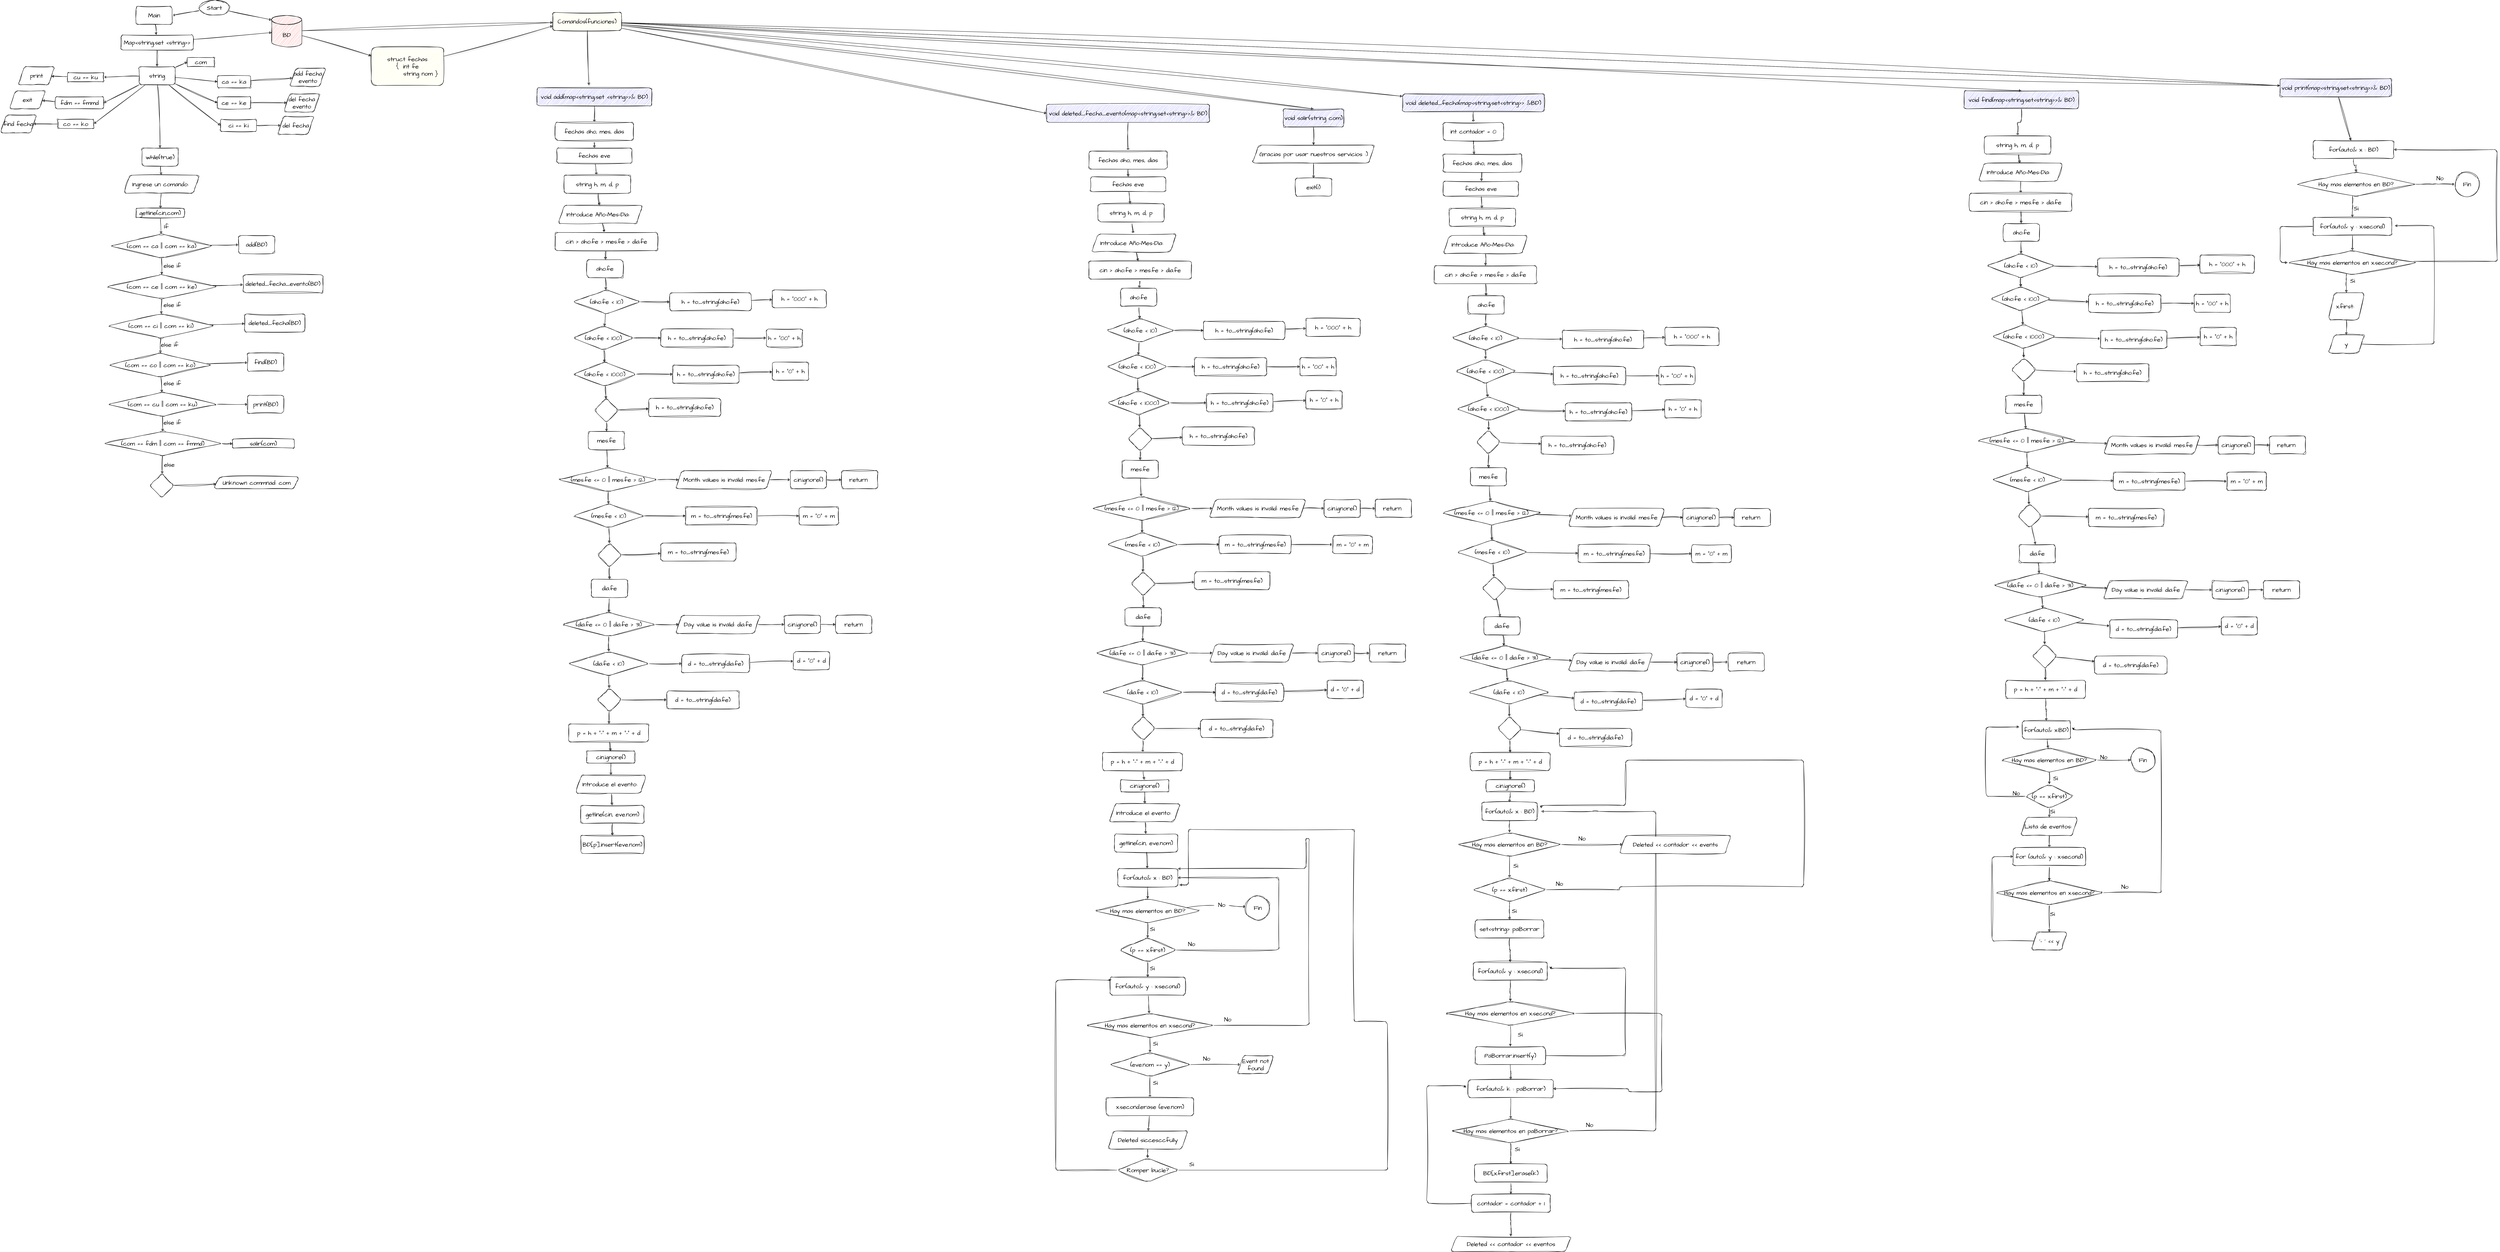 <mxfile>
    <diagram id="YlPvqO8KQaDH5Knctkeo" name="Page-1">
        <mxGraphModel dx="3418" dy="934" grid="1" gridSize="10" guides="1" tooltips="1" connect="1" arrows="1" fold="1" page="1" pageScale="1" pageWidth="850" pageHeight="1100" math="0" shadow="0">
            <root>
                <mxCell id="0"/>
                <mxCell id="1" parent="0"/>
                <mxCell id="6" style="edgeStyle=none;hachureGap=4;html=1;entryX=1;entryY=0.5;entryDx=0;entryDy=0;fontFamily=Architects Daughter;fontSource=https%3A%2F%2Ffonts.googleapis.com%2Fcss%3Ffamily%3DArchitects%2BDaughter;fontSize=16;sketch=1;curveFitting=1;jiggle=2;" parent="1" source="2" target="3" edge="1">
                    <mxGeometry relative="1" as="geometry"/>
                </mxCell>
                <mxCell id="110" style="edgeStyle=none;hachureGap=4;html=1;entryX=0;entryY=0;entryDx=0;entryDy=15;entryPerimeter=0;fontFamily=Architects Daughter;fontSource=https%3A%2F%2Ffonts.googleapis.com%2Fcss%3Ffamily%3DArchitects%2BDaughter;fontSize=16;sketch=1;curveFitting=1;jiggle=2;" parent="1" source="2" target="7" edge="1">
                    <mxGeometry relative="1" as="geometry"/>
                </mxCell>
                <mxCell id="2" value="Start" style="ellipse;whiteSpace=wrap;html=1;hachureGap=4;fontFamily=Architects Daughter;fontSource=https%3A%2F%2Ffonts.googleapis.com%2Fcss%3Ffamily%3DArchitects%2BDaughter;fontSize=20;rounded=1;sketch=1;curveFitting=1;jiggle=2;" parent="1" vertex="1">
                    <mxGeometry x="280" y="30" width="100" height="50" as="geometry"/>
                </mxCell>
                <mxCell id="9" value="" style="edgeStyle=none;hachureGap=4;html=1;fontFamily=Architects Daughter;fontSource=https%3A%2F%2Ffonts.googleapis.com%2Fcss%3Ffamily%3DArchitects%2BDaughter;fontSize=16;sketch=1;curveFitting=1;jiggle=2;" parent="1" source="3" target="8" edge="1">
                    <mxGeometry relative="1" as="geometry"/>
                </mxCell>
                <mxCell id="3" value="Main" style="rounded=1;whiteSpace=wrap;html=1;hachureGap=4;fontFamily=Architects Daughter;fontSource=https%3A%2F%2Ffonts.googleapis.com%2Fcss%3Ffamily%3DArchitects%2BDaughter;fontSize=20;sketch=1;curveFitting=1;jiggle=2;" parent="1" vertex="1">
                    <mxGeometry x="70" y="50" width="120" height="60" as="geometry"/>
                </mxCell>
                <mxCell id="111" value="" style="edgeStyle=none;hachureGap=4;html=1;fontFamily=Architects Daughter;fontSource=https%3A%2F%2Ffonts.googleapis.com%2Fcss%3Ffamily%3DArchitects%2BDaughter;fontSize=16;sketch=1;curveFitting=1;jiggle=2;" parent="1" source="7" target="109" edge="1">
                    <mxGeometry relative="1" as="geometry"/>
                </mxCell>
                <mxCell id="147" value="" style="edgeStyle=none;hachureGap=4;html=1;shadow=1;fontFamily=Architects Daughter;fontSource=https%3A%2F%2Ffonts.googleapis.com%2Fcss%3Ffamily%3DArchitects%2BDaughter;fontSize=16;sketch=1;curveFitting=1;jiggle=2;" parent="1" source="7" target="146" edge="1">
                    <mxGeometry relative="1" as="geometry"/>
                </mxCell>
                <mxCell id="7" value="BD" style="shape=cylinder3;whiteSpace=wrap;html=1;boundedLbl=1;backgroundOutline=1;size=15;hachureGap=4;fontFamily=Architects Daughter;fontSource=https%3A%2F%2Ffonts.googleapis.com%2Fcss%3Ffamily%3DArchitects%2BDaughter;fontSize=20;rounded=1;sketch=1;curveFitting=1;jiggle=2;fillColor=#FF9999;" parent="1" vertex="1">
                    <mxGeometry x="520" y="80" width="100" height="105" as="geometry"/>
                </mxCell>
                <mxCell id="10" value="" style="edgeStyle=none;hachureGap=4;html=1;fontFamily=Architects Daughter;fontSource=https%3A%2F%2Ffonts.googleapis.com%2Fcss%3Ffamily%3DArchitects%2BDaughter;fontSize=16;sketch=1;curveFitting=1;jiggle=2;" parent="1" source="8" target="7" edge="1">
                    <mxGeometry relative="1" as="geometry"/>
                </mxCell>
                <mxCell id="17" value="" style="edgeStyle=none;hachureGap=4;html=1;fontFamily=Architects Daughter;fontSource=https%3A%2F%2Ffonts.googleapis.com%2Fcss%3Ffamily%3DArchitects%2BDaughter;fontSize=16;sketch=1;curveFitting=1;jiggle=2;" parent="1" source="8" target="16" edge="1">
                    <mxGeometry relative="1" as="geometry"/>
                </mxCell>
                <mxCell id="8" value="Map&amp;lt;string,set &amp;lt;string&amp;gt;&amp;gt;" style="rounded=1;whiteSpace=wrap;html=1;hachureGap=4;fontFamily=Architects Daughter;fontSource=https%3A%2F%2Ffonts.googleapis.com%2Fcss%3Ffamily%3DArchitects%2BDaughter;fontSize=20;strokeColor=#000000;sketch=1;curveFitting=1;jiggle=2;" parent="1" vertex="1">
                    <mxGeometry x="20" y="145" width="240" height="50" as="geometry"/>
                </mxCell>
                <mxCell id="38" style="edgeStyle=none;hachureGap=4;html=1;entryX=0;entryY=0.5;entryDx=0;entryDy=0;fontFamily=Architects Daughter;fontSource=https%3A%2F%2Ffonts.googleapis.com%2Fcss%3Ffamily%3DArchitects%2BDaughter;fontSize=16;sketch=1;curveFitting=1;jiggle=2;" parent="1" source="16" target="37" edge="1">
                    <mxGeometry relative="1" as="geometry"/>
                </mxCell>
                <mxCell id="41" style="edgeStyle=none;hachureGap=4;html=1;entryX=0.5;entryY=0;entryDx=0;entryDy=0;fontFamily=Architects Daughter;fontSource=https%3A%2F%2Ffonts.googleapis.com%2Fcss%3Ffamily%3DArchitects%2BDaughter;fontSize=16;sketch=1;curveFitting=1;jiggle=2;" parent="1" source="16" target="40" edge="1">
                    <mxGeometry relative="1" as="geometry"/>
                </mxCell>
                <mxCell id="53" style="edgeStyle=none;hachureGap=4;html=1;entryX=0;entryY=0.5;entryDx=0;entryDy=0;fontFamily=Architects Daughter;fontSource=https%3A%2F%2Ffonts.googleapis.com%2Fcss%3Ffamily%3DArchitects%2BDaughter;fontSize=16;sketch=1;curveFitting=1;jiggle=2;" parent="1" source="16" target="47" edge="1">
                    <mxGeometry relative="1" as="geometry"/>
                </mxCell>
                <mxCell id="60" style="edgeStyle=none;hachureGap=4;html=1;entryX=1;entryY=0.5;entryDx=0;entryDy=0;fontFamily=Architects Daughter;fontSource=https%3A%2F%2Ffonts.googleapis.com%2Fcss%3Ffamily%3DArchitects%2BDaughter;fontSize=16;sketch=1;curveFitting=1;jiggle=2;" parent="1" source="16" target="56" edge="1">
                    <mxGeometry relative="1" as="geometry"/>
                </mxCell>
                <mxCell id="61" style="edgeStyle=none;hachureGap=4;html=1;entryX=1;entryY=0.5;entryDx=0;entryDy=0;fontFamily=Architects Daughter;fontSource=https%3A%2F%2Ffonts.googleapis.com%2Fcss%3Ffamily%3DArchitects%2BDaughter;fontSize=16;sketch=1;curveFitting=1;jiggle=2;" parent="1" source="16" target="59" edge="1">
                    <mxGeometry relative="1" as="geometry"/>
                </mxCell>
                <mxCell id="62" style="edgeStyle=none;hachureGap=4;html=1;entryX=1;entryY=0.5;entryDx=0;entryDy=0;fontFamily=Architects Daughter;fontSource=https%3A%2F%2Ffonts.googleapis.com%2Fcss%3Ffamily%3DArchitects%2BDaughter;fontSize=16;sketch=1;curveFitting=1;jiggle=2;" parent="1" source="16" target="55" edge="1">
                    <mxGeometry relative="1" as="geometry"/>
                </mxCell>
                <mxCell id="63" style="edgeStyle=none;hachureGap=4;html=1;entryX=0;entryY=0.5;entryDx=0;entryDy=0;fontFamily=Architects Daughter;fontSource=https%3A%2F%2Ffonts.googleapis.com%2Fcss%3Ffamily%3DArchitects%2BDaughter;fontSize=16;sketch=1;curveFitting=1;jiggle=2;" parent="1" source="16" target="46" edge="1">
                    <mxGeometry relative="1" as="geometry"/>
                </mxCell>
                <mxCell id="65" style="edgeStyle=none;hachureGap=4;html=1;entryX=0;entryY=0.5;entryDx=0;entryDy=0;fontFamily=Architects Daughter;fontSource=https%3A%2F%2Ffonts.googleapis.com%2Fcss%3Ffamily%3DArchitects%2BDaughter;fontSize=16;sketch=1;curveFitting=1;jiggle=2;" parent="1" source="16" target="51" edge="1">
                    <mxGeometry relative="1" as="geometry"/>
                </mxCell>
                <mxCell id="16" value="string" style="rounded=1;whiteSpace=wrap;html=1;hachureGap=4;fontFamily=Architects Daughter;fontSource=https%3A%2F%2Ffonts.googleapis.com%2Fcss%3Ffamily%3DArchitects%2BDaughter;fontSize=20;sketch=1;curveFitting=1;jiggle=2;" parent="1" vertex="1">
                    <mxGeometry x="80" y="250" width="120" height="60" as="geometry"/>
                </mxCell>
                <mxCell id="18" value="add fecha evento" style="shape=parallelogram;perimeter=parallelogramPerimeter;whiteSpace=wrap;html=1;fixedSize=1;hachureGap=4;fontFamily=Architects Daughter;fontSource=https%3A%2F%2Ffonts.googleapis.com%2Fcss%3Ffamily%3DArchitects%2BDaughter;fontSize=20;rounded=1;sketch=1;curveFitting=1;jiggle=2;" parent="1" vertex="1">
                    <mxGeometry x="580" y="255" width="120" height="60" as="geometry"/>
                </mxCell>
                <mxCell id="20" value="del fecha evento" style="shape=parallelogram;perimeter=parallelogramPerimeter;whiteSpace=wrap;html=1;fixedSize=1;hachureGap=4;fontFamily=Architects Daughter;fontSource=https%3A%2F%2Ffonts.googleapis.com%2Fcss%3Ffamily%3DArchitects%2BDaughter;fontSize=20;rounded=1;sketch=1;curveFitting=1;jiggle=2;" parent="1" vertex="1">
                    <mxGeometry x="560" y="340" width="120" height="60" as="geometry"/>
                </mxCell>
                <mxCell id="22" value="del fecha" style="shape=parallelogram;perimeter=parallelogramPerimeter;whiteSpace=wrap;html=1;fixedSize=1;hachureGap=4;fontFamily=Architects Daughter;fontSource=https%3A%2F%2Ffonts.googleapis.com%2Fcss%3Ffamily%3DArchitects%2BDaughter;fontSize=20;rounded=1;sketch=1;curveFitting=1;jiggle=2;" parent="1" vertex="1">
                    <mxGeometry x="540" y="415" width="120" height="60" as="geometry"/>
                </mxCell>
                <mxCell id="24" value="find fecha" style="shape=parallelogram;perimeter=parallelogramPerimeter;whiteSpace=wrap;html=1;fixedSize=1;hachureGap=4;fontFamily=Architects Daughter;fontSource=https%3A%2F%2Ffonts.googleapis.com%2Fcss%3Ffamily%3DArchitects%2BDaughter;fontSize=20;rounded=1;sketch=1;curveFitting=1;jiggle=2;" parent="1" vertex="1">
                    <mxGeometry x="-380" y="410" width="120" height="60" as="geometry"/>
                </mxCell>
                <mxCell id="26" value="print" style="shape=parallelogram;perimeter=parallelogramPerimeter;whiteSpace=wrap;html=1;fixedSize=1;hachureGap=4;fontFamily=Architects Daughter;fontSource=https%3A%2F%2Ffonts.googleapis.com%2Fcss%3Ffamily%3DArchitects%2BDaughter;fontSize=20;rounded=1;sketch=1;curveFitting=1;jiggle=2;" parent="1" vertex="1">
                    <mxGeometry x="-320" y="250" width="120" height="60" as="geometry"/>
                </mxCell>
                <mxCell id="28" value="exit" style="shape=parallelogram;perimeter=parallelogramPerimeter;whiteSpace=wrap;html=1;fixedSize=1;hachureGap=4;fontFamily=Architects Daughter;fontSource=https%3A%2F%2Ffonts.googleapis.com%2Fcss%3Ffamily%3DArchitects%2BDaughter;fontSize=20;rounded=1;sketch=1;curveFitting=1;jiggle=2;" parent="1" vertex="1">
                    <mxGeometry x="-350" y="330" width="120" height="60" as="geometry"/>
                </mxCell>
                <mxCell id="37" value="com" style="rounded=1;whiteSpace=wrap;html=1;hachureGap=4;strokeColor=#000000;fontFamily=Architects Daughter;fontSource=https%3A%2F%2Ffonts.googleapis.com%2Fcss%3Ffamily%3DArchitects%2BDaughter;fontSize=20;sketch=1;curveFitting=1;jiggle=2;" parent="1" vertex="1">
                    <mxGeometry x="240" y="220" width="90" height="30" as="geometry"/>
                </mxCell>
                <mxCell id="43" value="" style="edgeStyle=none;hachureGap=4;html=1;fontFamily=Architects Daughter;fontSource=https%3A%2F%2Ffonts.googleapis.com%2Fcss%3Ffamily%3DArchitects%2BDaughter;fontSize=16;sketch=1;curveFitting=1;jiggle=2;" parent="1" source="40" target="42" edge="1">
                    <mxGeometry relative="1" as="geometry"/>
                </mxCell>
                <mxCell id="40" value="while(true)" style="rounded=1;whiteSpace=wrap;html=1;hachureGap=4;strokeColor=#000000;fontFamily=Architects Daughter;fontSource=https%3A%2F%2Ffonts.googleapis.com%2Fcss%3Ffamily%3DArchitects%2BDaughter;fontSize=20;sketch=1;curveFitting=1;jiggle=2;" parent="1" vertex="1">
                    <mxGeometry x="90" y="520" width="120" height="60" as="geometry"/>
                </mxCell>
                <mxCell id="45" value="" style="edgeStyle=none;hachureGap=4;html=1;fontFamily=Architects Daughter;fontSource=https%3A%2F%2Ffonts.googleapis.com%2Fcss%3Ffamily%3DArchitects%2BDaughter;fontSize=16;sketch=1;curveFitting=1;jiggle=2;" parent="1" source="42" target="44" edge="1">
                    <mxGeometry relative="1" as="geometry"/>
                </mxCell>
                <mxCell id="42" value="Ingrese un comando:&amp;nbsp;" style="shape=parallelogram;perimeter=parallelogramPerimeter;whiteSpace=wrap;html=1;fixedSize=1;hachureGap=4;strokeColor=#000000;fontFamily=Architects Daughter;fontSource=https%3A%2F%2Ffonts.googleapis.com%2Fcss%3Ffamily%3DArchitects%2BDaughter;fontSize=20;rounded=1;sketch=1;curveFitting=1;jiggle=2;" parent="1" vertex="1">
                    <mxGeometry x="30" y="610" width="250" height="60" as="geometry"/>
                </mxCell>
                <mxCell id="74" value="" style="edgeStyle=none;hachureGap=4;html=1;fontFamily=Architects Daughter;fontSource=https%3A%2F%2Ffonts.googleapis.com%2Fcss%3Ffamily%3DArchitects%2BDaughter;fontSize=16;sketch=1;curveFitting=1;jiggle=2;" parent="1" source="44" target="73" edge="1">
                    <mxGeometry relative="1" as="geometry"/>
                </mxCell>
                <mxCell id="44" value="getline(cin,com)" style="whiteSpace=wrap;html=1;fontSize=20;fontFamily=Architects Daughter;strokeColor=#000000;hachureGap=4;fontSource=https%3A%2F%2Ffonts.googleapis.com%2Fcss%3Ffamily%3DArchitects%2BDaughter;rounded=1;sketch=1;curveFitting=1;jiggle=2;" parent="1" vertex="1">
                    <mxGeometry x="70" y="720" width="160" height="30" as="geometry"/>
                </mxCell>
                <mxCell id="67" value="" style="edgeStyle=none;hachureGap=4;html=1;fontFamily=Architects Daughter;fontSource=https%3A%2F%2Ffonts.googleapis.com%2Fcss%3Ffamily%3DArchitects%2BDaughter;fontSize=16;sketch=1;curveFitting=1;jiggle=2;" parent="1" source="46" target="20" edge="1">
                    <mxGeometry relative="1" as="geometry"/>
                </mxCell>
                <mxCell id="46" value="ce == ke" style="whiteSpace=wrap;html=1;hachureGap=4;strokeColor=#000000;fontFamily=Architects Daughter;fontSource=https%3A%2F%2Ffonts.googleapis.com%2Fcss%3Ffamily%3DArchitects%2BDaughter;fontSize=20;rounded=1;sketch=1;curveFitting=1;jiggle=2;" parent="1" vertex="1">
                    <mxGeometry x="340" y="350" width="110" height="40" as="geometry"/>
                </mxCell>
                <mxCell id="66" value="" style="edgeStyle=none;hachureGap=4;html=1;fontFamily=Architects Daughter;fontSource=https%3A%2F%2Ffonts.googleapis.com%2Fcss%3Ffamily%3DArchitects%2BDaughter;fontSize=16;sketch=1;curveFitting=1;jiggle=2;" parent="1" source="47" target="18" edge="1">
                    <mxGeometry relative="1" as="geometry"/>
                </mxCell>
                <mxCell id="47" value="ca == ka" style="rounded=1;whiteSpace=wrap;html=1;hachureGap=4;strokeColor=#000000;fontFamily=Architects Daughter;fontSource=https%3A%2F%2Ffonts.googleapis.com%2Fcss%3Ffamily%3DArchitects%2BDaughter;fontSize=20;sketch=1;curveFitting=1;jiggle=2;" parent="1" vertex="1">
                    <mxGeometry x="340" y="280" width="110" height="40" as="geometry"/>
                </mxCell>
                <mxCell id="68" value="" style="edgeStyle=none;hachureGap=4;html=1;fontFamily=Architects Daughter;fontSource=https%3A%2F%2Ffonts.googleapis.com%2Fcss%3Ffamily%3DArchitects%2BDaughter;fontSize=16;sketch=1;curveFitting=1;jiggle=2;" parent="1" source="51" target="22" edge="1">
                    <mxGeometry relative="1" as="geometry"/>
                </mxCell>
                <mxCell id="51" value="ci == ki" style="rounded=1;whiteSpace=wrap;html=1;hachureGap=4;strokeColor=#000000;fontFamily=Architects Daughter;fontSource=https%3A%2F%2Ffonts.googleapis.com%2Fcss%3Ffamily%3DArchitects%2BDaughter;fontSize=20;sketch=1;curveFitting=1;jiggle=2;" parent="1" vertex="1">
                    <mxGeometry x="350" y="425" width="120" height="40" as="geometry"/>
                </mxCell>
                <mxCell id="70" value="" style="edgeStyle=none;hachureGap=4;html=1;fontFamily=Architects Daughter;fontSource=https%3A%2F%2Ffonts.googleapis.com%2Fcss%3Ffamily%3DArchitects%2BDaughter;fontSize=16;sketch=1;curveFitting=1;jiggle=2;" parent="1" source="55" target="24" edge="1">
                    <mxGeometry relative="1" as="geometry"/>
                </mxCell>
                <mxCell id="55" value="co == ko" style="rounded=1;whiteSpace=wrap;html=1;hachureGap=4;strokeColor=#000000;fontFamily=Architects Daughter;fontSource=https%3A%2F%2Ffonts.googleapis.com%2Fcss%3Ffamily%3DArchitects%2BDaughter;fontSize=20;sketch=1;curveFitting=1;jiggle=2;" parent="1" vertex="1">
                    <mxGeometry x="-190" y="425" width="120" height="30" as="geometry"/>
                </mxCell>
                <mxCell id="72" value="" style="edgeStyle=none;hachureGap=4;html=1;fontFamily=Architects Daughter;fontSource=https%3A%2F%2Ffonts.googleapis.com%2Fcss%3Ffamily%3DArchitects%2BDaughter;fontSize=16;sketch=1;curveFitting=1;jiggle=2;" parent="1" source="56" target="26" edge="1">
                    <mxGeometry relative="1" as="geometry"/>
                </mxCell>
                <mxCell id="56" value="cu == ku" style="rounded=1;whiteSpace=wrap;html=1;hachureGap=4;strokeColor=#000000;fontFamily=Architects Daughter;fontSource=https%3A%2F%2Ffonts.googleapis.com%2Fcss%3Ffamily%3DArchitects%2BDaughter;fontSize=20;sketch=1;curveFitting=1;jiggle=2;" parent="1" vertex="1">
                    <mxGeometry x="-157.19" y="270" width="120" height="30" as="geometry"/>
                </mxCell>
                <mxCell id="71" value="" style="edgeStyle=none;hachureGap=4;html=1;fontFamily=Architects Daughter;fontSource=https%3A%2F%2Ffonts.googleapis.com%2Fcss%3Ffamily%3DArchitects%2BDaughter;fontSize=16;sketch=1;curveFitting=1;jiggle=2;" parent="1" source="59" target="28" edge="1">
                    <mxGeometry relative="1" as="geometry"/>
                </mxCell>
                <mxCell id="59" value="fdm == fmmd" style="rounded=1;whiteSpace=wrap;html=1;hachureGap=4;strokeColor=#000000;fontFamily=Architects Daughter;fontSource=https%3A%2F%2Ffonts.googleapis.com%2Fcss%3Ffamily%3DArchitects%2BDaughter;fontSize=20;sketch=1;curveFitting=1;jiggle=2;" parent="1" vertex="1">
                    <mxGeometry x="-197.19" y="350" width="160" height="40" as="geometry"/>
                </mxCell>
                <mxCell id="77" value="" style="edgeStyle=none;hachureGap=4;html=1;fontFamily=Architects Daughter;fontSource=https%3A%2F%2Ffonts.googleapis.com%2Fcss%3Ffamily%3DArchitects%2BDaughter;fontSize=16;sketch=1;curveFitting=1;jiggle=2;" parent="1" source="73" target="76" edge="1">
                    <mxGeometry relative="1" as="geometry"/>
                </mxCell>
                <mxCell id="79" value="" style="edgeStyle=none;hachureGap=4;html=1;fontFamily=Architects Daughter;fontSource=https%3A%2F%2Ffonts.googleapis.com%2Fcss%3Ffamily%3DArchitects%2BDaughter;fontSize=16;sketch=1;curveFitting=1;jiggle=2;" parent="1" source="73" target="78" edge="1">
                    <mxGeometry relative="1" as="geometry"/>
                </mxCell>
                <mxCell id="73" value="(com == ca || com == ka)" style="rhombus;whiteSpace=wrap;html=1;fontSize=20;fontFamily=Architects Daughter;strokeColor=#000000;hachureGap=4;fontSource=https%3A%2F%2Ffonts.googleapis.com%2Fcss%3Ffamily%3DArchitects%2BDaughter;rounded=1;sketch=1;curveFitting=1;jiggle=2;" parent="1" vertex="1">
                    <mxGeometry x="-15" y="805" width="340" height="80" as="geometry"/>
                </mxCell>
                <mxCell id="75" value="If" style="text;html=1;align=center;verticalAlign=middle;resizable=0;points=[];autosize=1;strokeColor=none;fillColor=none;fontSize=20;fontFamily=Architects Daughter;hachureGap=4;fontSource=https%3A%2F%2Ffonts.googleapis.com%2Fcss%3Ffamily%3DArchitects%2BDaughter;rounded=1;sketch=1;curveFitting=1;jiggle=2;" parent="1" vertex="1">
                    <mxGeometry x="150" y="760" width="40" height="40" as="geometry"/>
                </mxCell>
                <mxCell id="76" value="add(BD)" style="rounded=1;whiteSpace=wrap;html=1;hachureGap=4;strokeColor=#000000;fontFamily=Architects Daughter;fontSource=https%3A%2F%2Ffonts.googleapis.com%2Fcss%3Ffamily%3DArchitects%2BDaughter;fontSize=20;sketch=1;curveFitting=1;jiggle=2;" parent="1" vertex="1">
                    <mxGeometry x="410" y="810" width="120" height="60" as="geometry"/>
                </mxCell>
                <mxCell id="81" value="" style="edgeStyle=none;hachureGap=4;html=1;fontFamily=Architects Daughter;fontSource=https%3A%2F%2Ffonts.googleapis.com%2Fcss%3Ffamily%3DArchitects%2BDaughter;fontSize=16;sketch=1;curveFitting=1;jiggle=2;" parent="1" source="78" target="80" edge="1">
                    <mxGeometry relative="1" as="geometry"/>
                </mxCell>
                <mxCell id="83" value="" style="edgeStyle=none;hachureGap=4;html=1;fontFamily=Architects Daughter;fontSource=https%3A%2F%2Ffonts.googleapis.com%2Fcss%3Ffamily%3DArchitects%2BDaughter;fontSize=16;sketch=1;curveFitting=1;jiggle=2;" parent="1" source="78" target="82" edge="1">
                    <mxGeometry relative="1" as="geometry"/>
                </mxCell>
                <mxCell id="78" value="(com == ce || com == ke)" style="rhombus;whiteSpace=wrap;html=1;fontSize=20;fontFamily=Architects Daughter;strokeColor=#000000;hachureGap=4;fontSource=https%3A%2F%2Ffonts.googleapis.com%2Fcss%3Ffamily%3DArchitects%2BDaughter;rounded=1;sketch=1;curveFitting=1;jiggle=2;" parent="1" vertex="1">
                    <mxGeometry x="-28.75" y="940" width="368.75" height="80" as="geometry"/>
                </mxCell>
                <mxCell id="80" value="deleted_fecha_evento(BD)" style="rounded=1;whiteSpace=wrap;html=1;hachureGap=4;strokeColor=#000000;fontFamily=Architects Daughter;fontSource=https%3A%2F%2Ffonts.googleapis.com%2Fcss%3Ffamily%3DArchitects%2BDaughter;fontSize=20;sketch=1;curveFitting=1;jiggle=2;" parent="1" vertex="1">
                    <mxGeometry x="425" y="940" width="265" height="60" as="geometry"/>
                </mxCell>
                <mxCell id="85" value="" style="edgeStyle=none;hachureGap=4;html=1;fontFamily=Architects Daughter;fontSource=https%3A%2F%2Ffonts.googleapis.com%2Fcss%3Ffamily%3DArchitects%2BDaughter;fontSize=16;sketch=1;curveFitting=1;jiggle=2;" parent="1" source="82" target="84" edge="1">
                    <mxGeometry relative="1" as="geometry"/>
                </mxCell>
                <mxCell id="90" value="" style="edgeStyle=none;hachureGap=4;html=1;fontFamily=Architects Daughter;fontSource=https%3A%2F%2Ffonts.googleapis.com%2Fcss%3Ffamily%3DArchitects%2BDaughter;fontSize=16;sketch=1;curveFitting=1;jiggle=2;" parent="1" source="82" target="89" edge="1">
                    <mxGeometry relative="1" as="geometry"/>
                </mxCell>
                <mxCell id="106" value="else if" style="edgeLabel;html=1;align=center;verticalAlign=middle;resizable=0;points=[];fontSize=20;fontFamily=Architects Daughter;rounded=1;sketch=1;curveFitting=1;jiggle=2;" parent="90" vertex="1" connectable="0">
                    <mxGeometry x="-0.127" y="10" relative="1" as="geometry">
                        <mxPoint x="19" as="offset"/>
                    </mxGeometry>
                </mxCell>
                <mxCell id="82" value="(com == ci || com == ki)" style="rhombus;whiteSpace=wrap;html=1;fontSize=20;fontFamily=Architects Daughter;strokeColor=#000000;hachureGap=4;fontSource=https%3A%2F%2Ffonts.googleapis.com%2Fcss%3Ffamily%3DArchitects%2BDaughter;rounded=1;sketch=1;curveFitting=1;jiggle=2;" parent="1" vertex="1">
                    <mxGeometry x="-24.38" y="1070" width="354.38" height="80" as="geometry"/>
                </mxCell>
                <mxCell id="84" value="deleted_fecha(BD)" style="rounded=1;whiteSpace=wrap;html=1;hachureGap=4;strokeColor=#000000;fontFamily=Architects Daughter;fontSource=https%3A%2F%2Ffonts.googleapis.com%2Fcss%3Ffamily%3DArchitects%2BDaughter;fontSize=20;sketch=1;curveFitting=1;jiggle=2;" parent="1" vertex="1">
                    <mxGeometry x="430" y="1070" width="200" height="60" as="geometry"/>
                </mxCell>
                <mxCell id="86" value="else if" style="text;html=1;align=center;verticalAlign=middle;resizable=0;points=[];autosize=1;strokeColor=none;fillColor=none;fontSize=20;fontFamily=Architects Daughter;hachureGap=4;fontSource=https%3A%2F%2Ffonts.googleapis.com%2Fcss%3Ffamily%3DArchitects%2BDaughter;rounded=1;sketch=1;curveFitting=1;jiggle=2;" parent="1" vertex="1">
                    <mxGeometry x="150" y="890" width="80" height="40" as="geometry"/>
                </mxCell>
                <mxCell id="87" value="else if" style="text;html=1;align=center;verticalAlign=middle;resizable=0;points=[];autosize=1;strokeColor=none;fillColor=none;fontSize=20;fontFamily=Architects Daughter;hachureGap=4;fontSource=https%3A%2F%2Ffonts.googleapis.com%2Fcss%3Ffamily%3DArchitects%2BDaughter;rounded=1;sketch=1;curveFitting=1;jiggle=2;" parent="1" vertex="1">
                    <mxGeometry x="150" y="1020" width="80" height="40" as="geometry"/>
                </mxCell>
                <mxCell id="92" value="" style="edgeStyle=none;hachureGap=4;html=1;fontFamily=Architects Daughter;fontSource=https%3A%2F%2Ffonts.googleapis.com%2Fcss%3Ffamily%3DArchitects%2BDaughter;fontSize=16;sketch=1;curveFitting=1;jiggle=2;" parent="1" source="89" target="91" edge="1">
                    <mxGeometry relative="1" as="geometry"/>
                </mxCell>
                <mxCell id="94" value="" style="edgeStyle=none;hachureGap=4;html=1;fontFamily=Architects Daughter;fontSource=https%3A%2F%2Ffonts.googleapis.com%2Fcss%3Ffamily%3DArchitects%2BDaughter;fontSize=16;sketch=1;curveFitting=1;jiggle=2;" parent="1" source="89" target="93" edge="1">
                    <mxGeometry relative="1" as="geometry"/>
                </mxCell>
                <mxCell id="89" value="(com == co || com == ko)" style="rhombus;whiteSpace=wrap;html=1;fontSize=20;fontFamily=Architects Daughter;strokeColor=#000000;hachureGap=4;fontSource=https%3A%2F%2Ffonts.googleapis.com%2Fcss%3Ffamily%3DArchitects%2BDaughter;rounded=1;sketch=1;curveFitting=1;jiggle=2;" parent="1" vertex="1">
                    <mxGeometry x="-21.25" y="1200" width="342.5" height="80" as="geometry"/>
                </mxCell>
                <mxCell id="91" value="find(BD)" style="rounded=1;whiteSpace=wrap;html=1;hachureGap=4;strokeColor=#000000;fontFamily=Architects Daughter;fontSource=https%3A%2F%2Ffonts.googleapis.com%2Fcss%3Ffamily%3DArchitects%2BDaughter;fontSize=20;sketch=1;curveFitting=1;jiggle=2;" parent="1" vertex="1">
                    <mxGeometry x="440" y="1200" width="120" height="60" as="geometry"/>
                </mxCell>
                <mxCell id="96" value="" style="edgeStyle=none;hachureGap=4;html=1;fontFamily=Architects Daughter;fontSource=https%3A%2F%2Ffonts.googleapis.com%2Fcss%3Ffamily%3DArchitects%2BDaughter;fontSize=16;sketch=1;curveFitting=1;jiggle=2;" parent="1" source="93" target="95" edge="1">
                    <mxGeometry relative="1" as="geometry"/>
                </mxCell>
                <mxCell id="98" value="" style="edgeStyle=none;hachureGap=4;html=1;fontFamily=Architects Daughter;fontSource=https%3A%2F%2Ffonts.googleapis.com%2Fcss%3Ffamily%3DArchitects%2BDaughter;fontSize=16;sketch=1;curveFitting=1;jiggle=2;" parent="1" source="93" target="97" edge="1">
                    <mxGeometry relative="1" as="geometry"/>
                </mxCell>
                <mxCell id="93" value="(com == cu || com == ku)" style="rhombus;whiteSpace=wrap;html=1;fontSize=20;fontFamily=Architects Daughter;strokeColor=#000000;hachureGap=4;fontSource=https%3A%2F%2Ffonts.googleapis.com%2Fcss%3Ffamily%3DArchitects%2BDaughter;rounded=1;sketch=1;curveFitting=1;jiggle=2;" parent="1" vertex="1">
                    <mxGeometry x="-24.37" y="1330" width="364.37" height="80" as="geometry"/>
                </mxCell>
                <mxCell id="95" value="print(BD)" style="rounded=1;whiteSpace=wrap;html=1;hachureGap=4;strokeColor=#000000;fontFamily=Architects Daughter;fontSource=https%3A%2F%2Ffonts.googleapis.com%2Fcss%3Ffamily%3DArchitects%2BDaughter;fontSize=20;sketch=1;curveFitting=1;jiggle=2;" parent="1" vertex="1">
                    <mxGeometry x="440" y="1340" width="120" height="60" as="geometry"/>
                </mxCell>
                <mxCell id="100" value="" style="edgeStyle=none;hachureGap=4;html=1;fontFamily=Architects Daughter;fontSource=https%3A%2F%2Ffonts.googleapis.com%2Fcss%3Ffamily%3DArchitects%2BDaughter;fontSize=16;sketch=1;curveFitting=1;jiggle=2;" parent="1" source="97" target="99" edge="1">
                    <mxGeometry relative="1" as="geometry"/>
                </mxCell>
                <mxCell id="102" value="" style="edgeStyle=none;hachureGap=4;html=1;fontFamily=Architects Daughter;fontSource=https%3A%2F%2Ffonts.googleapis.com%2Fcss%3Ffamily%3DArchitects%2BDaughter;fontSize=16;sketch=1;curveFitting=1;jiggle=2;" parent="1" source="97" target="101" edge="1">
                    <mxGeometry relative="1" as="geometry"/>
                </mxCell>
                <mxCell id="97" value="(com == fdm || com == fmmd)" style="rhombus;whiteSpace=wrap;html=1;fontSize=20;fontFamily=Architects Daughter;strokeColor=#000000;hachureGap=4;fontSource=https%3A%2F%2Ffonts.googleapis.com%2Fcss%3Ffamily%3DArchitects%2BDaughter;rounded=1;sketch=1;curveFitting=1;jiggle=2;" parent="1" vertex="1">
                    <mxGeometry x="-37.19" y="1460" width="392.19" height="80" as="geometry"/>
                </mxCell>
                <mxCell id="99" value="salir(com)" style="rounded=1;whiteSpace=wrap;html=1;hachureGap=4;strokeColor=#000000;fontFamily=Architects Daughter;fontSource=https%3A%2F%2Ffonts.googleapis.com%2Fcss%3Ffamily%3DArchitects%2BDaughter;fontSize=20;sketch=1;curveFitting=1;jiggle=2;" parent="1" vertex="1">
                    <mxGeometry x="390" y="1485" width="205" height="30" as="geometry"/>
                </mxCell>
                <mxCell id="104" value="" style="edgeStyle=none;hachureGap=4;html=1;fontFamily=Architects Daughter;fontSource=https%3A%2F%2Ffonts.googleapis.com%2Fcss%3Ffamily%3DArchitects%2BDaughter;fontSize=16;sketch=1;curveFitting=1;jiggle=2;" parent="1" source="101" target="103" edge="1">
                    <mxGeometry relative="1" as="geometry"/>
                </mxCell>
                <mxCell id="101" value="" style="rhombus;whiteSpace=wrap;html=1;fontSize=20;fontFamily=Architects Daughter;strokeColor=#000000;hachureGap=4;fontSource=https%3A%2F%2Ffonts.googleapis.com%2Fcss%3Ffamily%3DArchitects%2BDaughter;rounded=1;sketch=1;curveFitting=1;jiggle=2;" parent="1" vertex="1">
                    <mxGeometry x="115.625" y="1600" width="80" height="80" as="geometry"/>
                </mxCell>
                <mxCell id="103" value="Unknown commnad: com" style="shape=parallelogram;perimeter=parallelogramPerimeter;whiteSpace=wrap;html=1;fixedSize=1;fontSize=20;fontFamily=Architects Daughter;strokeColor=#000000;hachureGap=4;fontSource=https%3A%2F%2Ffonts.googleapis.com%2Fcss%3Ffamily%3DArchitects%2BDaughter;rounded=1;sketch=1;curveFitting=1;jiggle=2;" parent="1" vertex="1">
                    <mxGeometry x="327.81" y="1610" width="284.38" height="40" as="geometry"/>
                </mxCell>
                <mxCell id="105" value="else" style="text;html=1;align=center;verticalAlign=middle;resizable=0;points=[];autosize=1;strokeColor=none;fillColor=none;fontSize=20;fontFamily=Architects Daughter;hachureGap=4;fontSource=https%3A%2F%2Ffonts.googleapis.com%2Fcss%3Ffamily%3DArchitects%2BDaughter;rounded=1;sketch=1;curveFitting=1;jiggle=2;" parent="1" vertex="1">
                    <mxGeometry x="150" y="1550" width="60" height="40" as="geometry"/>
                </mxCell>
                <mxCell id="107" value="else if" style="text;html=1;align=center;verticalAlign=middle;resizable=0;points=[];autosize=1;strokeColor=none;fillColor=none;fontSize=20;fontFamily=Architects Daughter;hachureGap=4;fontSource=https%3A%2F%2Ffonts.googleapis.com%2Fcss%3Ffamily%3DArchitects%2BDaughter;rounded=1;sketch=1;curveFitting=1;jiggle=2;" parent="1" vertex="1">
                    <mxGeometry x="150" y="1280" width="80" height="40" as="geometry"/>
                </mxCell>
                <mxCell id="108" value="else if" style="text;html=1;align=center;verticalAlign=middle;resizable=0;points=[];autosize=1;strokeColor=none;fillColor=none;fontSize=20;fontFamily=Architects Daughter;hachureGap=4;fontSource=https%3A%2F%2Ffonts.googleapis.com%2Fcss%3Ffamily%3DArchitects%2BDaughter;rounded=1;sketch=1;curveFitting=1;jiggle=2;" parent="1" vertex="1">
                    <mxGeometry x="150" y="1410" width="80" height="40" as="geometry"/>
                </mxCell>
                <mxCell id="116" value="" style="edgeStyle=none;hachureGap=4;html=1;fontFamily=Architects Daughter;fontSource=https%3A%2F%2Ffonts.googleapis.com%2Fcss%3Ffamily%3DArchitects%2BDaughter;fontSize=16;sketch=1;curveFitting=1;jiggle=2;" parent="1" source="109" target="115" edge="1">
                    <mxGeometry relative="1" as="geometry"/>
                </mxCell>
                <mxCell id="126" value="" style="edgeStyle=none;hachureGap=4;html=1;fontFamily=Architects Daughter;fontSource=https%3A%2F%2Ffonts.googleapis.com%2Fcss%3Ffamily%3DArchitects%2BDaughter;fontSize=16;sketch=1;curveFitting=1;jiggle=2;" parent="1" source="109" target="125" edge="1">
                    <mxGeometry relative="1" as="geometry"/>
                </mxCell>
                <mxCell id="129" style="edgeStyle=none;hachureGap=4;html=1;entryX=0.5;entryY=0;entryDx=0;entryDy=0;shadow=1;fontFamily=Architects Daughter;fontSource=https%3A%2F%2Ffonts.googleapis.com%2Fcss%3Ffamily%3DArchitects%2BDaughter;fontSize=16;sketch=1;curveFitting=1;jiggle=2;" parent="1" source="109" target="120" edge="1">
                    <mxGeometry relative="1" as="geometry"/>
                </mxCell>
                <mxCell id="130" style="edgeStyle=none;hachureGap=4;html=1;entryX=0.5;entryY=0;entryDx=0;entryDy=0;shadow=1;fontFamily=Architects Daughter;fontSource=https%3A%2F%2Ffonts.googleapis.com%2Fcss%3Ffamily%3DArchitects%2BDaughter;fontSize=16;sketch=1;curveFitting=1;jiggle=2;" parent="1" source="109" target="127" edge="1">
                    <mxGeometry relative="1" as="geometry"/>
                </mxCell>
                <mxCell id="133" style="edgeStyle=none;hachureGap=4;html=1;entryX=0.452;entryY=-0.133;entryDx=0;entryDy=0;entryPerimeter=0;shadow=1;fontFamily=Architects Daughter;fontSource=https%3A%2F%2Ffonts.googleapis.com%2Fcss%3Ffamily%3DArchitects%2BDaughter;fontSize=16;sketch=1;curveFitting=1;jiggle=2;" parent="1" source="109" target="113" edge="1">
                    <mxGeometry relative="1" as="geometry"/>
                </mxCell>
                <mxCell id="276" style="sketch=1;hachureGap=4;jiggle=2;curveFitting=1;html=1;entryX=0;entryY=0.5;entryDx=0;entryDy=0;fontFamily=Architects Daughter;fontSource=https%3A%2F%2Ffonts.googleapis.com%2Fcss%3Ffamily%3DArchitects%2BDaughter;fontSize=16;" parent="1" source="109" target="123" edge="1">
                    <mxGeometry relative="1" as="geometry"/>
                </mxCell>
                <mxCell id="109" value="Comandos(funciones)" style="whiteSpace=wrap;html=1;fontSize=20;fontFamily=Architects Daughter;hachureGap=4;fontSource=https%3A%2F%2Ffonts.googleapis.com%2Fcss%3Ffamily%3DArchitects%2BDaughter;strokeColor=#000000;rounded=1;sketch=1;curveFitting=1;jiggle=2;fillColor=#FFFFCC;" parent="1" vertex="1">
                    <mxGeometry x="1452.19" y="70" width="227.81" height="60" as="geometry"/>
                </mxCell>
                <mxCell id="135" value="" style="edgeStyle=none;hachureGap=4;html=1;shadow=1;fontFamily=Architects Daughter;fontSource=https%3A%2F%2Ffonts.googleapis.com%2Fcss%3Ffamily%3DArchitects%2BDaughter;fontSize=16;sketch=1;curveFitting=1;jiggle=2;" parent="1" source="113" target="134" edge="1">
                    <mxGeometry relative="1" as="geometry"/>
                </mxCell>
                <mxCell id="113" value="void add(map&amp;lt;string,set &amp;lt;string&amp;gt;&amp;gt;&amp;amp; BD)" style="whiteSpace=wrap;html=1;fontSize=20;fontFamily=Architects Daughter;strokeColor=#000000;hachureGap=4;fontSource=https%3A%2F%2Ffonts.googleapis.com%2Fcss%3Ffamily%3DArchitects%2BDaughter;rounded=1;sketch=1;curveFitting=1;jiggle=2;fillColor=#9999FF;" parent="1" vertex="1">
                    <mxGeometry x="1400" y="320" width="380" height="60" as="geometry"/>
                </mxCell>
                <mxCell id="639" value="" style="edgeStyle=orthogonalEdgeStyle;sketch=1;hachureGap=4;jiggle=2;curveFitting=1;html=1;fontFamily=Architects Daughter;fontSource=https%3A%2F%2Ffonts.googleapis.com%2Fcss%3Ffamily%3DArchitects%2BDaughter;fontSize=16;" edge="1" parent="1" source="120" target="638">
                    <mxGeometry relative="1" as="geometry"/>
                </mxCell>
                <mxCell id="120" value="void salir(string com)" style="whiteSpace=wrap;html=1;fontSize=20;fontFamily=Architects Daughter;strokeColor=#000000;hachureGap=4;fontSource=https%3A%2F%2Ffonts.googleapis.com%2Fcss%3Ffamily%3DArchitects%2BDaughter;rounded=1;sketch=1;curveFitting=1;jiggle=2;fillColor=#9999FF;" parent="1" vertex="1">
                    <mxGeometry x="3875" y="390" width="200" height="60" as="geometry"/>
                </mxCell>
                <mxCell id="360" value="" style="edgeStyle=none;sketch=1;hachureGap=4;jiggle=2;curveFitting=1;html=1;fontFamily=Architects Daughter;fontSource=https%3A%2F%2Ffonts.googleapis.com%2Fcss%3Ffamily%3DArchitects%2BDaughter;fontSize=16;" parent="1" source="123" target="278" edge="1">
                    <mxGeometry relative="1" as="geometry"/>
                </mxCell>
                <mxCell id="123" value="void deleted_fecha_evento(map&amp;lt;string,set&amp;lt;string&amp;gt;&amp;gt;&amp;amp; BD)" style="whiteSpace=wrap;html=1;fontSize=20;fontFamily=Architects Daughter;strokeColor=#000000;hachureGap=4;fontSource=https%3A%2F%2Ffonts.googleapis.com%2Fcss%3Ffamily%3DArchitects%2BDaughter;rounded=1;sketch=1;curveFitting=1;jiggle=2;fillColor=#9999FF;" parent="1" vertex="1">
                    <mxGeometry x="3090" y="375" width="540" height="60" as="geometry"/>
                </mxCell>
                <mxCell id="491" value="" style="edgeStyle=orthogonalEdgeStyle;sketch=1;hachureGap=4;jiggle=2;curveFitting=1;html=1;fontFamily=Architects Daughter;fontSource=https%3A%2F%2Ffonts.googleapis.com%2Fcss%3Ffamily%3DArchitects%2BDaughter;fontSize=16;" parent="1" source="125" target="490" edge="1">
                    <mxGeometry relative="1" as="geometry"/>
                </mxCell>
                <mxCell id="125" value="void deleted_fecha(map&amp;lt;string,set&amp;lt;string&amp;gt;&amp;gt; &amp;amp;BD)" style="whiteSpace=wrap;html=1;fontSize=20;fontFamily=Architects Daughter;strokeColor=#000000;hachureGap=4;fontSource=https%3A%2F%2Ffonts.googleapis.com%2Fcss%3Ffamily%3DArchitects%2BDaughter;rounded=1;sketch=1;curveFitting=1;jiggle=2;fillColor=#9999FF;" parent="1" vertex="1">
                    <mxGeometry x="4270" y="340" width="470" height="60" as="geometry"/>
                </mxCell>
                <mxCell id="636" value="" style="edgeStyle=orthogonalEdgeStyle;sketch=1;hachureGap=4;jiggle=2;curveFitting=1;html=1;fontFamily=Architects Daughter;fontSource=https%3A%2F%2Ffonts.googleapis.com%2Fcss%3Ffamily%3DArchitects%2BDaughter;fontSize=16;" edge="1" parent="1" source="127" target="566">
                    <mxGeometry relative="1" as="geometry"/>
                </mxCell>
                <mxCell id="127" value="void find(map&amp;lt;string,set&amp;lt;string&amp;gt;&amp;gt;&amp;amp; BD)" style="rounded=1;whiteSpace=wrap;html=1;hachureGap=4;strokeColor=#000000;fontFamily=Architects Daughter;fontSource=https%3A%2F%2Ffonts.googleapis.com%2Fcss%3Ffamily%3DArchitects%2BDaughter;fontSize=20;sketch=1;curveFitting=1;jiggle=2;fillColor=#9999FF;" parent="1" vertex="1">
                    <mxGeometry x="6132.5" y="330" width="380" height="60" as="geometry"/>
                </mxCell>
                <mxCell id="128" value="" style="edgeStyle=none;hachureGap=4;html=1;fontFamily=Architects Daughter;fontSource=https%3A%2F%2Ffonts.googleapis.com%2Fcss%3Ffamily%3DArchitects%2BDaughter;fontSize=16;endArrow=none;sketch=1;curveFitting=1;jiggle=2;" parent="1" source="109" target="115" edge="1">
                    <mxGeometry relative="1" as="geometry">
                        <mxPoint x="1216.068" y="110" as="sourcePoint"/>
                        <mxPoint x="1997.837" y="435" as="targetPoint"/>
                    </mxGeometry>
                </mxCell>
                <mxCell id="243" value="" style="edgeStyle=none;hachureGap=4;html=1;shadow=1;fontFamily=Architects Daughter;fontSource=https%3A%2F%2Ffonts.googleapis.com%2Fcss%3Ffamily%3DArchitects%2BDaughter;fontSize=16;sketch=1;curveFitting=1;jiggle=2;" parent="1" source="115" target="242" edge="1">
                    <mxGeometry relative="1" as="geometry"/>
                </mxCell>
                <mxCell id="115" value="void print(map&amp;lt;string,set&amp;lt;string&amp;gt;&amp;gt;&amp;amp; BD)" style="whiteSpace=wrap;html=1;fontSize=20;fontFamily=Architects Daughter;strokeColor=#000000;hachureGap=4;fontSource=https%3A%2F%2Ffonts.googleapis.com%2Fcss%3Ffamily%3DArchitects%2BDaughter;rounded=1;sketch=1;curveFitting=1;jiggle=2;fillColor=#9999FF;" parent="1" vertex="1">
                    <mxGeometry x="7180" y="290" width="369.99" height="60" as="geometry"/>
                </mxCell>
                <mxCell id="137" value="" style="edgeStyle=none;hachureGap=4;html=1;shadow=1;fontFamily=Architects Daughter;fontSource=https%3A%2F%2Ffonts.googleapis.com%2Fcss%3Ffamily%3DArchitects%2BDaughter;fontSize=16;sketch=1;curveFitting=1;jiggle=2;" parent="1" source="134" target="136" edge="1">
                    <mxGeometry relative="1" as="geometry"/>
                </mxCell>
                <mxCell id="134" value="fechas aho, mes, dias" style="whiteSpace=wrap;html=1;fontSize=20;fontFamily=Architects Daughter;strokeColor=#000000;hachureGap=4;fontSource=https%3A%2F%2Ffonts.googleapis.com%2Fcss%3Ffamily%3DArchitects%2BDaughter;rounded=1;sketch=1;curveFitting=1;jiggle=2;" parent="1" vertex="1">
                    <mxGeometry x="1460" y="435" width="260" height="60" as="geometry"/>
                </mxCell>
                <mxCell id="139" value="" style="edgeStyle=none;hachureGap=4;html=1;shadow=1;fontFamily=Architects Daughter;fontSource=https%3A%2F%2Ffonts.googleapis.com%2Fcss%3Ffamily%3DArchitects%2BDaughter;fontSize=16;sketch=1;curveFitting=1;jiggle=2;" parent="1" source="136" target="138" edge="1">
                    <mxGeometry relative="1" as="geometry"/>
                </mxCell>
                <mxCell id="136" value="fechas eve" style="whiteSpace=wrap;html=1;fontSize=20;fontFamily=Architects Daughter;strokeColor=#000000;hachureGap=4;fontSource=https%3A%2F%2Ffonts.googleapis.com%2Fcss%3Ffamily%3DArchitects%2BDaughter;rounded=1;sketch=1;curveFitting=1;jiggle=2;" parent="1" vertex="1">
                    <mxGeometry x="1465" y="520" width="250" height="50" as="geometry"/>
                </mxCell>
                <mxCell id="141" value="" style="edgeStyle=none;hachureGap=4;html=1;shadow=1;fontFamily=Architects Daughter;fontSource=https%3A%2F%2Ffonts.googleapis.com%2Fcss%3Ffamily%3DArchitects%2BDaughter;fontSize=16;sketch=1;curveFitting=1;jiggle=2;" parent="1" source="138" target="140" edge="1">
                    <mxGeometry relative="1" as="geometry"/>
                </mxCell>
                <mxCell id="138" value="string h, m, d, p" style="whiteSpace=wrap;html=1;fontSize=20;fontFamily=Architects Daughter;strokeColor=#000000;hachureGap=4;fontSource=https%3A%2F%2Ffonts.googleapis.com%2Fcss%3Ffamily%3DArchitects%2BDaughter;rounded=1;sketch=1;curveFitting=1;jiggle=2;" parent="1" vertex="1">
                    <mxGeometry x="1490" y="610" width="220" height="60" as="geometry"/>
                </mxCell>
                <mxCell id="143" value="" style="edgeStyle=none;hachureGap=4;html=1;shadow=1;fontFamily=Architects Daughter;fontSource=https%3A%2F%2Ffonts.googleapis.com%2Fcss%3Ffamily%3DArchitects%2BDaughter;fontSize=16;sketch=1;curveFitting=1;jiggle=2;" parent="1" source="140" target="142" edge="1">
                    <mxGeometry relative="1" as="geometry"/>
                </mxCell>
                <mxCell id="140" value="Introduce Año-Mes-Dia:&amp;nbsp;&amp;nbsp;" style="shape=parallelogram;perimeter=parallelogramPerimeter;whiteSpace=wrap;html=1;fixedSize=1;fontSize=20;fontFamily=Architects Daughter;strokeColor=#000000;hachureGap=4;fontSource=https%3A%2F%2Ffonts.googleapis.com%2Fcss%3Ffamily%3DArchitects%2BDaughter;rounded=1;sketch=1;curveFitting=1;jiggle=2;" parent="1" vertex="1">
                    <mxGeometry x="1470" y="710" width="280" height="60" as="geometry"/>
                </mxCell>
                <mxCell id="176" value="" style="edgeStyle=none;hachureGap=4;html=1;shadow=1;fontFamily=Architects Daughter;fontSource=https%3A%2F%2Ffonts.googleapis.com%2Fcss%3Ffamily%3DArchitects%2BDaughter;fontSize=16;sketch=1;curveFitting=1;jiggle=2;" parent="1" source="142" target="175" edge="1">
                    <mxGeometry relative="1" as="geometry"/>
                </mxCell>
                <mxCell id="142" value="cin &amp;gt; aho.fe &amp;gt; mes.fe &amp;gt; dia.fe" style="whiteSpace=wrap;html=1;fontSize=20;fontFamily=Architects Daughter;strokeColor=#000000;hachureGap=4;fontSource=https%3A%2F%2Ffonts.googleapis.com%2Fcss%3Ffamily%3DArchitects%2BDaughter;rounded=1;sketch=1;curveFitting=1;jiggle=2;" parent="1" vertex="1">
                    <mxGeometry x="1460" y="800" width="340" height="60" as="geometry"/>
                </mxCell>
                <mxCell id="148" style="edgeStyle=none;hachureGap=4;html=1;entryX=0;entryY=0.75;entryDx=0;entryDy=0;shadow=1;fontFamily=Architects Daughter;fontSource=https%3A%2F%2Ffonts.googleapis.com%2Fcss%3Ffamily%3DArchitects%2BDaughter;fontSize=16;sketch=1;curveFitting=1;jiggle=2;" parent="1" source="146" target="109" edge="1">
                    <mxGeometry relative="1" as="geometry"/>
                </mxCell>
                <mxCell id="146" value="struct fechas &lt;br&gt;{&amp;nbsp; int fe&lt;br&gt;&amp;nbsp; &amp;nbsp; &amp;nbsp; &amp;nbsp; &amp;nbsp; &amp;nbsp;string nom }" style="whiteSpace=wrap;html=1;fontSize=20;fontFamily=Architects Daughter;hachureGap=4;fontSource=https%3A%2F%2Ffonts.googleapis.com%2Fcss%3Ffamily%3DArchitects%2BDaughter;rounded=1;sketch=1;curveFitting=1;jiggle=2;strokeColor=#000000;fillColor=#FFFFCC;" parent="1" vertex="1">
                    <mxGeometry x="850" y="185" width="240" height="127.5" as="geometry"/>
                </mxCell>
                <mxCell id="152" value="" style="edgeStyle=none;hachureGap=4;html=1;shadow=1;fontFamily=Architects Daughter;fontSource=https%3A%2F%2Ffonts.googleapis.com%2Fcss%3Ffamily%3DArchitects%2BDaughter;fontSize=16;sketch=1;curveFitting=1;jiggle=2;" parent="1" source="149" target="151" edge="1">
                    <mxGeometry relative="1" as="geometry"/>
                </mxCell>
                <mxCell id="157" value="" style="edgeStyle=none;hachureGap=4;html=1;shadow=1;fontFamily=Architects Daughter;fontSource=https%3A%2F%2Ffonts.googleapis.com%2Fcss%3Ffamily%3DArchitects%2BDaughter;fontSize=16;sketch=1;curveFitting=1;jiggle=2;" parent="1" source="149" target="156" edge="1">
                    <mxGeometry relative="1" as="geometry"/>
                </mxCell>
                <mxCell id="149" value="(aho.fe &amp;lt; 10)" style="rhombus;whiteSpace=wrap;html=1;fontSize=20;fontFamily=Architects Daughter;strokeColor=#000000;hachureGap=4;fontSource=https%3A%2F%2Ffonts.googleapis.com%2Fcss%3Ffamily%3DArchitects%2BDaughter;rounded=1;sketch=1;curveFitting=1;jiggle=2;" parent="1" vertex="1">
                    <mxGeometry x="1517.5" y="990" width="225" height="80" as="geometry"/>
                </mxCell>
                <mxCell id="155" value="" style="edgeStyle=none;hachureGap=4;html=1;shadow=1;fontFamily=Architects Daughter;fontSource=https%3A%2F%2Ffonts.googleapis.com%2Fcss%3Ffamily%3DArchitects%2BDaughter;fontSize=16;sketch=1;curveFitting=1;jiggle=2;" parent="1" source="151" target="154" edge="1">
                    <mxGeometry relative="1" as="geometry"/>
                </mxCell>
                <mxCell id="151" value="h = to_string(aho.fe)" style="whiteSpace=wrap;html=1;fontSize=20;fontFamily=Architects Daughter;strokeColor=#000000;hachureGap=4;fontSource=https%3A%2F%2Ffonts.googleapis.com%2Fcss%3Ffamily%3DArchitects%2BDaughter;rounded=1;sketch=1;curveFitting=1;jiggle=2;" parent="1" vertex="1">
                    <mxGeometry x="1840" y="1000" width="270" height="60" as="geometry"/>
                </mxCell>
                <mxCell id="154" value="h = &quot;000&quot; + h" style="whiteSpace=wrap;html=1;fontSize=20;fontFamily=Architects Daughter;strokeColor=#000000;hachureGap=4;fontSource=https%3A%2F%2Ffonts.googleapis.com%2Fcss%3Ffamily%3DArchitects%2BDaughter;rounded=1;sketch=1;curveFitting=1;jiggle=2;" parent="1" vertex="1">
                    <mxGeometry x="2180" y="990" width="180" height="60" as="geometry"/>
                </mxCell>
                <mxCell id="159" value="" style="edgeStyle=none;hachureGap=4;html=1;shadow=1;fontFamily=Architects Daughter;fontSource=https%3A%2F%2Ffonts.googleapis.com%2Fcss%3Ffamily%3DArchitects%2BDaughter;fontSize=16;sketch=1;curveFitting=1;jiggle=2;" parent="1" source="156" target="158" edge="1">
                    <mxGeometry relative="1" as="geometry"/>
                </mxCell>
                <mxCell id="163" value="" style="edgeStyle=none;hachureGap=4;html=1;shadow=1;fontFamily=Architects Daughter;fontSource=https%3A%2F%2Ffonts.googleapis.com%2Fcss%3Ffamily%3DArchitects%2BDaughter;fontSize=16;sketch=1;curveFitting=1;jiggle=2;" parent="1" source="156" target="162" edge="1">
                    <mxGeometry relative="1" as="geometry"/>
                </mxCell>
                <mxCell id="156" value="(aho.fe &amp;lt; 100)" style="rhombus;whiteSpace=wrap;html=1;fontSize=20;fontFamily=Architects Daughter;strokeColor=#000000;hachureGap=4;fontSource=https%3A%2F%2Ffonts.googleapis.com%2Fcss%3Ffamily%3DArchitects%2BDaughter;rounded=1;sketch=1;curveFitting=1;jiggle=2;" parent="1" vertex="1">
                    <mxGeometry x="1520" y="1110" width="200" height="80" as="geometry"/>
                </mxCell>
                <mxCell id="161" value="" style="edgeStyle=none;hachureGap=4;html=1;shadow=1;fontFamily=Architects Daughter;fontSource=https%3A%2F%2Ffonts.googleapis.com%2Fcss%3Ffamily%3DArchitects%2BDaughter;fontSize=16;sketch=1;curveFitting=1;jiggle=2;" parent="1" source="158" target="160" edge="1">
                    <mxGeometry relative="1" as="geometry"/>
                </mxCell>
                <mxCell id="158" value="h = to_string(aho.fe)" style="whiteSpace=wrap;html=1;fontSize=20;fontFamily=Architects Daughter;strokeColor=#000000;hachureGap=4;fontSource=https%3A%2F%2Ffonts.googleapis.com%2Fcss%3Ffamily%3DArchitects%2BDaughter;rounded=1;sketch=1;curveFitting=1;jiggle=2;" parent="1" vertex="1">
                    <mxGeometry x="1810" y="1120" width="240" height="60" as="geometry"/>
                </mxCell>
                <mxCell id="160" value="h = &quot;00&quot; + h" style="whiteSpace=wrap;html=1;fontSize=20;fontFamily=Architects Daughter;strokeColor=#000000;hachureGap=4;fontSource=https%3A%2F%2Ffonts.googleapis.com%2Fcss%3Ffamily%3DArchitects%2BDaughter;rounded=1;sketch=1;curveFitting=1;jiggle=2;" parent="1" vertex="1">
                    <mxGeometry x="2160" y="1120" width="120" height="60" as="geometry"/>
                </mxCell>
                <mxCell id="165" value="" style="edgeStyle=none;hachureGap=4;html=1;shadow=1;fontFamily=Architects Daughter;fontSource=https%3A%2F%2Ffonts.googleapis.com%2Fcss%3Ffamily%3DArchitects%2BDaughter;fontSize=16;sketch=1;curveFitting=1;jiggle=2;" parent="1" source="162" target="164" edge="1">
                    <mxGeometry relative="1" as="geometry"/>
                </mxCell>
                <mxCell id="169" value="" style="edgeStyle=none;hachureGap=4;html=1;shadow=1;fontFamily=Architects Daughter;fontSource=https%3A%2F%2Ffonts.googleapis.com%2Fcss%3Ffamily%3DArchitects%2BDaughter;fontSize=16;sketch=1;curveFitting=1;jiggle=2;" parent="1" source="162" target="168" edge="1">
                    <mxGeometry relative="1" as="geometry"/>
                </mxCell>
                <mxCell id="162" value="(aho.fe &amp;lt; 1000)" style="rhombus;whiteSpace=wrap;html=1;fontSize=20;fontFamily=Architects Daughter;strokeColor=#000000;hachureGap=4;fontSource=https%3A%2F%2Ffonts.googleapis.com%2Fcss%3Ffamily%3DArchitects%2BDaughter;rounded=1;sketch=1;curveFitting=1;jiggle=2;" parent="1" vertex="1">
                    <mxGeometry x="1520" y="1230" width="210" height="80" as="geometry"/>
                </mxCell>
                <mxCell id="167" value="" style="edgeStyle=none;hachureGap=4;html=1;shadow=1;fontFamily=Architects Daughter;fontSource=https%3A%2F%2Ffonts.googleapis.com%2Fcss%3Ffamily%3DArchitects%2BDaughter;fontSize=16;sketch=1;curveFitting=1;jiggle=2;" parent="1" source="164" target="166" edge="1">
                    <mxGeometry relative="1" as="geometry"/>
                </mxCell>
                <mxCell id="164" value="h = to_string(aho.fe)" style="whiteSpace=wrap;html=1;fontSize=20;fontFamily=Architects Daughter;strokeColor=#000000;hachureGap=4;fontSource=https%3A%2F%2Ffonts.googleapis.com%2Fcss%3Ffamily%3DArchitects%2BDaughter;rounded=1;sketch=1;curveFitting=1;jiggle=2;" parent="1" vertex="1">
                    <mxGeometry x="1850" y="1240" width="220" height="60" as="geometry"/>
                </mxCell>
                <mxCell id="166" value="h = &quot;0&quot; + h" style="whiteSpace=wrap;html=1;fontSize=20;fontFamily=Architects Daughter;strokeColor=#000000;hachureGap=4;fontSource=https%3A%2F%2Ffonts.googleapis.com%2Fcss%3Ffamily%3DArchitects%2BDaughter;rounded=1;sketch=1;curveFitting=1;jiggle=2;" parent="1" vertex="1">
                    <mxGeometry x="2180" y="1230" width="120" height="60" as="geometry"/>
                </mxCell>
                <mxCell id="171" value="" style="edgeStyle=none;hachureGap=4;html=1;shadow=1;fontFamily=Architects Daughter;fontSource=https%3A%2F%2Ffonts.googleapis.com%2Fcss%3Ffamily%3DArchitects%2BDaughter;fontSize=16;sketch=1;curveFitting=1;jiggle=2;" parent="1" source="168" target="170" edge="1">
                    <mxGeometry relative="1" as="geometry"/>
                </mxCell>
                <mxCell id="187" value="" style="edgeStyle=none;hachureGap=4;html=1;shadow=1;fontFamily=Architects Daughter;fontSource=https%3A%2F%2Ffonts.googleapis.com%2Fcss%3Ffamily%3DArchitects%2BDaughter;fontSize=16;sketch=1;curveFitting=1;jiggle=2;" parent="1" source="168" target="179" edge="1">
                    <mxGeometry relative="1" as="geometry"/>
                </mxCell>
                <mxCell id="168" value="" style="rhombus;whiteSpace=wrap;html=1;fontSize=20;fontFamily=Architects Daughter;strokeColor=#000000;hachureGap=4;fontSource=https%3A%2F%2Ffonts.googleapis.com%2Fcss%3Ffamily%3DArchitects%2BDaughter;rounded=1;sketch=1;curveFitting=1;jiggle=2;" parent="1" vertex="1">
                    <mxGeometry x="1590" y="1350" width="80" height="80" as="geometry"/>
                </mxCell>
                <mxCell id="170" value="h = to_string(aho.fe)" style="whiteSpace=wrap;html=1;fontSize=20;fontFamily=Architects Daughter;strokeColor=#000000;hachureGap=4;fontSource=https%3A%2F%2Ffonts.googleapis.com%2Fcss%3Ffamily%3DArchitects%2BDaughter;rounded=1;sketch=1;curveFitting=1;jiggle=2;" parent="1" vertex="1">
                    <mxGeometry x="1770" y="1350" width="240" height="60" as="geometry"/>
                </mxCell>
                <mxCell id="177" value="" style="edgeStyle=none;hachureGap=4;html=1;shadow=1;fontFamily=Architects Daughter;fontSource=https%3A%2F%2Ffonts.googleapis.com%2Fcss%3Ffamily%3DArchitects%2BDaughter;fontSize=16;sketch=1;curveFitting=1;jiggle=2;" parent="1" source="175" target="149" edge="1">
                    <mxGeometry relative="1" as="geometry"/>
                </mxCell>
                <mxCell id="175" value="aho.fe" style="whiteSpace=wrap;html=1;fontSize=20;fontFamily=Architects Daughter;strokeColor=#000000;hachureGap=4;fontSource=https%3A%2F%2Ffonts.googleapis.com%2Fcss%3Ffamily%3DArchitects%2BDaughter;rounded=1;sketch=1;curveFitting=1;jiggle=2;" parent="1" vertex="1">
                    <mxGeometry x="1565" y="890" width="120" height="60" as="geometry"/>
                </mxCell>
                <mxCell id="184" value="" style="edgeStyle=none;hachureGap=4;html=1;shadow=1;fontFamily=Architects Daughter;fontSource=https%3A%2F%2Ffonts.googleapis.com%2Fcss%3Ffamily%3DArchitects%2BDaughter;fontSize=16;sketch=1;curveFitting=1;jiggle=2;" parent="1" source="179" target="183" edge="1">
                    <mxGeometry relative="1" as="geometry"/>
                </mxCell>
                <mxCell id="179" value="mes.fe" style="whiteSpace=wrap;html=1;fontSize=20;fontFamily=Architects Daughter;strokeColor=#000000;hachureGap=4;fontSource=https%3A%2F%2Ffonts.googleapis.com%2Fcss%3Ffamily%3DArchitects%2BDaughter;rounded=1;sketch=1;curveFitting=1;jiggle=2;" parent="1" vertex="1">
                    <mxGeometry x="1570" y="1460" width="120" height="60" as="geometry"/>
                </mxCell>
                <mxCell id="209" value="" style="edgeStyle=none;hachureGap=4;html=1;shadow=1;fontFamily=Architects Daughter;fontSource=https%3A%2F%2Ffonts.googleapis.com%2Fcss%3Ffamily%3DArchitects%2BDaughter;fontSize=16;sketch=1;curveFitting=1;jiggle=2;" parent="1" source="181" target="208" edge="1">
                    <mxGeometry relative="1" as="geometry"/>
                </mxCell>
                <mxCell id="181" value="dia.fe" style="whiteSpace=wrap;html=1;fontSize=20;fontFamily=Architects Daughter;strokeColor=#000000;hachureGap=4;fontSource=https%3A%2F%2Ffonts.googleapis.com%2Fcss%3Ffamily%3DArchitects%2BDaughter;rounded=1;sketch=1;curveFitting=1;jiggle=2;" parent="1" vertex="1">
                    <mxGeometry x="1580" y="1950" width="120" height="60" as="geometry"/>
                </mxCell>
                <mxCell id="189" value="" style="edgeStyle=none;hachureGap=4;html=1;shadow=1;fontFamily=Architects Daughter;fontSource=https%3A%2F%2Ffonts.googleapis.com%2Fcss%3Ffamily%3DArchitects%2BDaughter;fontSize=16;sketch=1;curveFitting=1;jiggle=2;" parent="1" source="183" target="188" edge="1">
                    <mxGeometry relative="1" as="geometry"/>
                </mxCell>
                <mxCell id="196" value="" style="edgeStyle=none;hachureGap=4;html=1;shadow=1;fontFamily=Architects Daughter;fontSource=https%3A%2F%2Ffonts.googleapis.com%2Fcss%3Ffamily%3DArchitects%2BDaughter;fontSize=16;sketch=1;curveFitting=1;jiggle=2;" parent="1" source="183" target="195" edge="1">
                    <mxGeometry relative="1" as="geometry"/>
                </mxCell>
                <mxCell id="183" value="(mes.fe &amp;lt;= 0 || mes.fe &amp;gt; 12)" style="rhombus;whiteSpace=wrap;html=1;fontSize=20;fontFamily=Architects Daughter;strokeColor=#000000;hachureGap=4;fontSource=https%3A%2F%2Ffonts.googleapis.com%2Fcss%3Ffamily%3DArchitects%2BDaughter;rounded=1;sketch=1;curveFitting=1;jiggle=2;" parent="1" vertex="1">
                    <mxGeometry x="1470" y="1580" width="330" height="80" as="geometry"/>
                </mxCell>
                <mxCell id="191" value="" style="edgeStyle=none;hachureGap=4;html=1;shadow=1;fontFamily=Architects Daughter;fontSource=https%3A%2F%2Ffonts.googleapis.com%2Fcss%3Ffamily%3DArchitects%2BDaughter;fontSize=16;sketch=1;curveFitting=1;jiggle=2;" parent="1" source="188" target="190" edge="1">
                    <mxGeometry relative="1" as="geometry"/>
                </mxCell>
                <mxCell id="188" value="Month values is invalid: mes.fe" style="shape=parallelogram;perimeter=parallelogramPerimeter;whiteSpace=wrap;html=1;fixedSize=1;fontSize=20;fontFamily=Architects Daughter;strokeColor=#000000;hachureGap=4;fontSource=https%3A%2F%2Ffonts.googleapis.com%2Fcss%3Ffamily%3DArchitects%2BDaughter;rounded=1;sketch=1;curveFitting=1;jiggle=2;" parent="1" vertex="1">
                    <mxGeometry x="1860" y="1590" width="320" height="60" as="geometry"/>
                </mxCell>
                <mxCell id="193" value="" style="edgeStyle=none;hachureGap=4;html=1;shadow=1;fontFamily=Architects Daughter;fontSource=https%3A%2F%2Ffonts.googleapis.com%2Fcss%3Ffamily%3DArchitects%2BDaughter;fontSize=16;sketch=1;curveFitting=1;jiggle=2;" parent="1" source="190" target="192" edge="1">
                    <mxGeometry relative="1" as="geometry"/>
                </mxCell>
                <mxCell id="190" value="cin.ignore()" style="whiteSpace=wrap;html=1;fontSize=20;fontFamily=Architects Daughter;strokeColor=#000000;hachureGap=4;fontSource=https%3A%2F%2Ffonts.googleapis.com%2Fcss%3Ffamily%3DArchitects%2BDaughter;rounded=1;sketch=1;curveFitting=1;jiggle=2;" parent="1" vertex="1">
                    <mxGeometry x="2240" y="1590" width="120" height="60" as="geometry"/>
                </mxCell>
                <mxCell id="192" value="return&amp;nbsp;" style="whiteSpace=wrap;html=1;fontSize=20;fontFamily=Architects Daughter;strokeColor=#000000;hachureGap=4;fontSource=https%3A%2F%2Ffonts.googleapis.com%2Fcss%3Ffamily%3DArchitects%2BDaughter;rounded=1;sketch=1;curveFitting=1;jiggle=2;" parent="1" vertex="1">
                    <mxGeometry x="2410" y="1590" width="120" height="60" as="geometry"/>
                </mxCell>
                <mxCell id="200" value="" style="edgeStyle=none;hachureGap=4;html=1;shadow=1;fontFamily=Architects Daughter;fontSource=https%3A%2F%2Ffonts.googleapis.com%2Fcss%3Ffamily%3DArchitects%2BDaughter;fontSize=16;sketch=1;curveFitting=1;jiggle=2;" parent="1" source="195" target="199" edge="1">
                    <mxGeometry relative="1" as="geometry"/>
                </mxCell>
                <mxCell id="204" value="" style="edgeStyle=none;hachureGap=4;html=1;shadow=1;fontFamily=Architects Daughter;fontSource=https%3A%2F%2Ffonts.googleapis.com%2Fcss%3Ffamily%3DArchitects%2BDaughter;fontSize=16;sketch=1;curveFitting=1;jiggle=2;" parent="1" source="195" target="203" edge="1">
                    <mxGeometry relative="1" as="geometry"/>
                </mxCell>
                <mxCell id="195" value="(mes.fe &amp;lt; 10)" style="rhombus;whiteSpace=wrap;html=1;fontSize=20;fontFamily=Architects Daughter;strokeColor=#000000;hachureGap=4;fontSource=https%3A%2F%2Ffonts.googleapis.com%2Fcss%3Ffamily%3DArchitects%2BDaughter;rounded=1;sketch=1;curveFitting=1;jiggle=2;" parent="1" vertex="1">
                    <mxGeometry x="1520" y="1700" width="235" height="80" as="geometry"/>
                </mxCell>
                <mxCell id="202" value="" style="edgeStyle=none;hachureGap=4;html=1;shadow=1;fontFamily=Architects Daughter;fontSource=https%3A%2F%2Ffonts.googleapis.com%2Fcss%3Ffamily%3DArchitects%2BDaughter;fontSize=16;sketch=1;curveFitting=1;jiggle=2;" parent="1" source="199" target="201" edge="1">
                    <mxGeometry relative="1" as="geometry"/>
                </mxCell>
                <mxCell id="199" value="m = to_string(mes.fe)" style="whiteSpace=wrap;html=1;fontSize=20;fontFamily=Architects Daughter;strokeColor=#000000;hachureGap=4;fontSource=https%3A%2F%2Ffonts.googleapis.com%2Fcss%3Ffamily%3DArchitects%2BDaughter;rounded=1;sketch=1;curveFitting=1;jiggle=2;" parent="1" vertex="1">
                    <mxGeometry x="1892.5" y="1710" width="237.5" height="60" as="geometry"/>
                </mxCell>
                <mxCell id="201" value="m = &quot;0&quot; + m" style="whiteSpace=wrap;html=1;fontSize=20;fontFamily=Architects Daughter;strokeColor=#000000;hachureGap=4;fontSource=https%3A%2F%2Ffonts.googleapis.com%2Fcss%3Ffamily%3DArchitects%2BDaughter;rounded=1;sketch=1;curveFitting=1;jiggle=2;" parent="1" vertex="1">
                    <mxGeometry x="2268.75" y="1710" width="131.25" height="60" as="geometry"/>
                </mxCell>
                <mxCell id="206" value="" style="edgeStyle=none;hachureGap=4;html=1;shadow=1;fontFamily=Architects Daughter;fontSource=https%3A%2F%2Ffonts.googleapis.com%2Fcss%3Ffamily%3DArchitects%2BDaughter;fontSize=16;sketch=1;curveFitting=1;jiggle=2;" parent="1" source="203" target="205" edge="1">
                    <mxGeometry relative="1" as="geometry"/>
                </mxCell>
                <mxCell id="207" value="" style="edgeStyle=none;hachureGap=4;html=1;shadow=1;fontFamily=Architects Daughter;fontSource=https%3A%2F%2Ffonts.googleapis.com%2Fcss%3Ffamily%3DArchitects%2BDaughter;fontSize=16;sketch=1;curveFitting=1;jiggle=2;" parent="1" source="203" target="181" edge="1">
                    <mxGeometry relative="1" as="geometry"/>
                </mxCell>
                <mxCell id="203" value="" style="rhombus;whiteSpace=wrap;html=1;fontSize=20;fontFamily=Architects Daughter;strokeColor=#000000;hachureGap=4;fontSource=https%3A%2F%2Ffonts.googleapis.com%2Fcss%3Ffamily%3DArchitects%2BDaughter;rounded=1;sketch=1;curveFitting=1;jiggle=2;" parent="1" vertex="1">
                    <mxGeometry x="1600" y="1830" width="80" height="80" as="geometry"/>
                </mxCell>
                <mxCell id="205" value="m = to_string(mes.fe)" style="whiteSpace=wrap;html=1;fontSize=20;fontFamily=Architects Daughter;strokeColor=#000000;hachureGap=4;fontSource=https%3A%2F%2Ffonts.googleapis.com%2Fcss%3Ffamily%3DArchitects%2BDaughter;rounded=1;sketch=1;curveFitting=1;jiggle=2;" parent="1" vertex="1">
                    <mxGeometry x="1810" y="1830" width="250" height="60" as="geometry"/>
                </mxCell>
                <mxCell id="213" value="" style="edgeStyle=none;hachureGap=4;html=1;shadow=1;fontFamily=Architects Daughter;fontSource=https%3A%2F%2Ffonts.googleapis.com%2Fcss%3Ffamily%3DArchitects%2BDaughter;fontSize=16;sketch=1;curveFitting=1;jiggle=2;" parent="1" source="208" target="212" edge="1">
                    <mxGeometry relative="1" as="geometry"/>
                </mxCell>
                <mxCell id="219" value="" style="edgeStyle=none;hachureGap=4;html=1;shadow=1;fontFamily=Architects Daughter;fontSource=https%3A%2F%2Ffonts.googleapis.com%2Fcss%3Ffamily%3DArchitects%2BDaughter;fontSize=16;sketch=1;curveFitting=1;jiggle=2;" parent="1" source="208" target="218" edge="1">
                    <mxGeometry relative="1" as="geometry"/>
                </mxCell>
                <mxCell id="208" value="(dia.fe &amp;lt;= 0 || dia.fe &amp;gt; 31)" style="rhombus;whiteSpace=wrap;html=1;fontSize=20;fontFamily=Architects Daughter;strokeColor=#000000;hachureGap=4;fontSource=https%3A%2F%2Ffonts.googleapis.com%2Fcss%3Ffamily%3DArchitects%2BDaughter;rounded=1;sketch=1;curveFitting=1;jiggle=2;" parent="1" vertex="1">
                    <mxGeometry x="1482.5" y="2060" width="310" height="80" as="geometry"/>
                </mxCell>
                <mxCell id="215" value="" style="edgeStyle=none;hachureGap=4;html=1;shadow=1;fontFamily=Architects Daughter;fontSource=https%3A%2F%2Ffonts.googleapis.com%2Fcss%3Ffamily%3DArchitects%2BDaughter;fontSize=16;sketch=1;curveFitting=1;jiggle=2;" parent="1" source="212" target="214" edge="1">
                    <mxGeometry relative="1" as="geometry"/>
                </mxCell>
                <mxCell id="212" value="Day value is invalid: dia.fe" style="shape=parallelogram;perimeter=parallelogramPerimeter;whiteSpace=wrap;html=1;fixedSize=1;fontSize=20;fontFamily=Architects Daughter;strokeColor=#000000;hachureGap=4;fontSource=https%3A%2F%2Ffonts.googleapis.com%2Fcss%3Ffamily%3DArchitects%2BDaughter;rounded=1;sketch=1;curveFitting=1;jiggle=2;" parent="1" vertex="1">
                    <mxGeometry x="1860" y="2070" width="280" height="60" as="geometry"/>
                </mxCell>
                <mxCell id="217" value="" style="edgeStyle=none;hachureGap=4;html=1;shadow=1;fontFamily=Architects Daughter;fontSource=https%3A%2F%2Ffonts.googleapis.com%2Fcss%3Ffamily%3DArchitects%2BDaughter;fontSize=16;sketch=1;curveFitting=1;jiggle=2;" parent="1" source="214" target="216" edge="1">
                    <mxGeometry relative="1" as="geometry"/>
                </mxCell>
                <mxCell id="214" value="cin.ignore()" style="whiteSpace=wrap;html=1;fontSize=20;fontFamily=Architects Daughter;strokeColor=#000000;hachureGap=4;fontSource=https%3A%2F%2Ffonts.googleapis.com%2Fcss%3Ffamily%3DArchitects%2BDaughter;rounded=1;sketch=1;curveFitting=1;jiggle=2;" parent="1" vertex="1">
                    <mxGeometry x="2220" y="2070" width="120" height="60" as="geometry"/>
                </mxCell>
                <mxCell id="216" value="return" style="whiteSpace=wrap;html=1;fontSize=20;fontFamily=Architects Daughter;strokeColor=#000000;hachureGap=4;fontSource=https%3A%2F%2Ffonts.googleapis.com%2Fcss%3Ffamily%3DArchitects%2BDaughter;rounded=1;sketch=1;curveFitting=1;jiggle=2;" parent="1" vertex="1">
                    <mxGeometry x="2390" y="2070" width="120" height="60" as="geometry"/>
                </mxCell>
                <mxCell id="221" value="" style="edgeStyle=none;hachureGap=4;html=1;shadow=1;fontFamily=Architects Daughter;fontSource=https%3A%2F%2Ffonts.googleapis.com%2Fcss%3Ffamily%3DArchitects%2BDaughter;fontSize=16;sketch=1;curveFitting=1;jiggle=2;" parent="1" source="218" target="220" edge="1">
                    <mxGeometry relative="1" as="geometry"/>
                </mxCell>
                <mxCell id="225" value="" style="edgeStyle=none;hachureGap=4;html=1;shadow=1;fontFamily=Architects Daughter;fontSource=https%3A%2F%2Ffonts.googleapis.com%2Fcss%3Ffamily%3DArchitects%2BDaughter;fontSize=16;sketch=1;curveFitting=1;jiggle=2;" parent="1" source="218" target="224" edge="1">
                    <mxGeometry relative="1" as="geometry"/>
                </mxCell>
                <mxCell id="218" value="(dia.fe &amp;lt; 10)" style="rhombus;whiteSpace=wrap;html=1;fontSize=20;fontFamily=Architects Daughter;strokeColor=#000000;hachureGap=4;fontSource=https%3A%2F%2Ffonts.googleapis.com%2Fcss%3Ffamily%3DArchitects%2BDaughter;rounded=1;sketch=1;curveFitting=1;jiggle=2;" parent="1" vertex="1">
                    <mxGeometry x="1502.5" y="2190" width="270" height="80" as="geometry"/>
                </mxCell>
                <mxCell id="223" value="" style="edgeStyle=none;hachureGap=4;html=1;shadow=1;fontFamily=Architects Daughter;fontSource=https%3A%2F%2Ffonts.googleapis.com%2Fcss%3Ffamily%3DArchitects%2BDaughter;fontSize=16;sketch=1;curveFitting=1;jiggle=2;" parent="1" source="220" target="222" edge="1">
                    <mxGeometry relative="1" as="geometry"/>
                </mxCell>
                <mxCell id="220" value="d = to_string(dia.fe)" style="whiteSpace=wrap;html=1;fontSize=20;fontFamily=Architects Daughter;strokeColor=#000000;hachureGap=4;fontSource=https%3A%2F%2Ffonts.googleapis.com%2Fcss%3Ffamily%3DArchitects%2BDaughter;rounded=1;sketch=1;curveFitting=1;jiggle=2;" parent="1" vertex="1">
                    <mxGeometry x="1880" y="2200" width="225" height="60" as="geometry"/>
                </mxCell>
                <mxCell id="222" value="d = &quot;0&quot; + d" style="whiteSpace=wrap;html=1;fontSize=20;fontFamily=Architects Daughter;strokeColor=#000000;hachureGap=4;fontSource=https%3A%2F%2Ffonts.googleapis.com%2Fcss%3Ffamily%3DArchitects%2BDaughter;rounded=1;sketch=1;curveFitting=1;jiggle=2;" parent="1" vertex="1">
                    <mxGeometry x="2250" y="2190" width="120" height="60" as="geometry"/>
                </mxCell>
                <mxCell id="228" value="" style="edgeStyle=none;hachureGap=4;html=1;shadow=1;fontFamily=Architects Daughter;fontSource=https%3A%2F%2Ffonts.googleapis.com%2Fcss%3Ffamily%3DArchitects%2BDaughter;fontSize=16;sketch=1;curveFitting=1;jiggle=2;" parent="1" source="224" target="227" edge="1">
                    <mxGeometry relative="1" as="geometry"/>
                </mxCell>
                <mxCell id="231" value="" style="edgeStyle=none;hachureGap=4;html=1;shadow=1;fontFamily=Architects Daughter;fontSource=https%3A%2F%2Ffonts.googleapis.com%2Fcss%3Ffamily%3DArchitects%2BDaughter;fontSize=16;sketch=1;curveFitting=1;jiggle=2;" parent="1" source="224" target="230" edge="1">
                    <mxGeometry relative="1" as="geometry"/>
                </mxCell>
                <mxCell id="224" value="" style="rhombus;whiteSpace=wrap;html=1;fontSize=20;fontFamily=Architects Daughter;strokeColor=#000000;hachureGap=4;fontSource=https%3A%2F%2Ffonts.googleapis.com%2Fcss%3Ffamily%3DArchitects%2BDaughter;rounded=1;sketch=1;curveFitting=1;jiggle=2;" parent="1" vertex="1">
                    <mxGeometry x="1600" y="2310" width="80" height="80" as="geometry"/>
                </mxCell>
                <mxCell id="227" value="d = to_string(dia.fe)" style="whiteSpace=wrap;html=1;fontSize=20;fontFamily=Architects Daughter;strokeColor=#000000;hachureGap=4;fontSource=https%3A%2F%2Ffonts.googleapis.com%2Fcss%3Ffamily%3DArchitects%2BDaughter;rounded=1;sketch=1;curveFitting=1;jiggle=2;" parent="1" vertex="1">
                    <mxGeometry x="1830" y="2320" width="240" height="60" as="geometry"/>
                </mxCell>
                <mxCell id="233" value="" style="edgeStyle=none;hachureGap=4;html=1;shadow=1;fontFamily=Architects Daughter;fontSource=https%3A%2F%2Ffonts.googleapis.com%2Fcss%3Ffamily%3DArchitects%2BDaughter;fontSize=16;sketch=1;curveFitting=1;jiggle=2;" parent="1" source="230" target="232" edge="1">
                    <mxGeometry relative="1" as="geometry"/>
                </mxCell>
                <mxCell id="230" value="p = h + &quot;-&quot; + m + &quot;-&quot; + d" style="whiteSpace=wrap;html=1;fontSize=20;fontFamily=Architects Daughter;strokeColor=#000000;hachureGap=4;fontSource=https%3A%2F%2Ffonts.googleapis.com%2Fcss%3Ffamily%3DArchitects%2BDaughter;rounded=1;sketch=1;curveFitting=1;jiggle=2;" parent="1" vertex="1">
                    <mxGeometry x="1505" y="2430" width="265" height="60" as="geometry"/>
                </mxCell>
                <mxCell id="235" value="" style="edgeStyle=none;hachureGap=4;html=1;shadow=1;fontFamily=Architects Daughter;fontSource=https%3A%2F%2Ffonts.googleapis.com%2Fcss%3Ffamily%3DArchitects%2BDaughter;fontSize=16;sketch=1;curveFitting=1;jiggle=2;" parent="1" source="232" target="234" edge="1">
                    <mxGeometry relative="1" as="geometry"/>
                </mxCell>
                <mxCell id="232" value="cin.ignore()" style="whiteSpace=wrap;html=1;fontSize=20;fontFamily=Architects Daughter;strokeColor=#000000;hachureGap=4;fontSource=https%3A%2F%2Ffonts.googleapis.com%2Fcss%3Ffamily%3DArchitects%2BDaughter;rounded=1;sketch=1;curveFitting=1;jiggle=2;" parent="1" vertex="1">
                    <mxGeometry x="1565" y="2520" width="160" height="40" as="geometry"/>
                </mxCell>
                <mxCell id="237" value="" style="edgeStyle=none;hachureGap=4;html=1;shadow=1;fontFamily=Architects Daughter;fontSource=https%3A%2F%2Ffonts.googleapis.com%2Fcss%3Ffamily%3DArchitects%2BDaughter;fontSize=16;sketch=1;curveFitting=1;jiggle=2;" parent="1" source="234" target="236" edge="1">
                    <mxGeometry relative="1" as="geometry"/>
                </mxCell>
                <mxCell id="234" value="Introduce el evento:&amp;nbsp;" style="shape=parallelogram;perimeter=parallelogramPerimeter;whiteSpace=wrap;html=1;fixedSize=1;fontSize=20;fontFamily=Architects Daughter;strokeColor=#000000;hachureGap=4;fontSource=https%3A%2F%2Ffonts.googleapis.com%2Fcss%3Ffamily%3DArchitects%2BDaughter;rounded=1;sketch=1;curveFitting=1;jiggle=2;" parent="1" vertex="1">
                    <mxGeometry x="1527.5" y="2600" width="235" height="60" as="geometry"/>
                </mxCell>
                <mxCell id="239" value="" style="edgeStyle=none;hachureGap=4;html=1;shadow=1;fontFamily=Architects Daughter;fontSource=https%3A%2F%2Ffonts.googleapis.com%2Fcss%3Ffamily%3DArchitects%2BDaughter;fontSize=16;sketch=1;curveFitting=1;jiggle=2;" parent="1" source="236" target="238" edge="1">
                    <mxGeometry relative="1" as="geometry"/>
                </mxCell>
                <mxCell id="236" value="getline(cin, eve.nom)" style="whiteSpace=wrap;html=1;fontSize=20;fontFamily=Architects Daughter;strokeColor=#000000;hachureGap=4;fontSource=https%3A%2F%2Ffonts.googleapis.com%2Fcss%3Ffamily%3DArchitects%2BDaughter;rounded=1;sketch=1;curveFitting=1;jiggle=2;" parent="1" vertex="1">
                    <mxGeometry x="1545" y="2700" width="210" height="60" as="geometry"/>
                </mxCell>
                <mxCell id="238" value="BD[p].insert(eve.nom)" style="whiteSpace=wrap;html=1;fontSize=20;fontFamily=Architects Daughter;strokeColor=#000000;hachureGap=4;fontSource=https%3A%2F%2Ffonts.googleapis.com%2Fcss%3Ffamily%3DArchitects%2BDaughter;rounded=1;sketch=1;curveFitting=1;jiggle=2;" parent="1" vertex="1">
                    <mxGeometry x="1545" y="2800" width="210" height="60" as="geometry"/>
                </mxCell>
                <mxCell id="254" value="" style="edgeStyle=orthogonalEdgeStyle;sketch=1;hachureGap=4;jiggle=2;curveFitting=1;html=1;fontFamily=Architects Daughter;fontSource=https%3A%2F%2Ffonts.googleapis.com%2Fcss%3Ffamily%3DArchitects%2BDaughter;fontSize=16;" parent="1" source="242" target="253" edge="1">
                    <mxGeometry relative="1" as="geometry"/>
                </mxCell>
                <mxCell id="242" value="for(auto&amp;amp; x : BD)" style="whiteSpace=wrap;html=1;fontSize=20;fontFamily=Architects Daughter;strokeColor=#000000;hachureGap=4;fontSource=https%3A%2F%2Ffonts.googleapis.com%2Fcss%3Ffamily%3DArchitects%2BDaughter;rounded=1;sketch=1;curveFitting=1;jiggle=2;" parent="1" vertex="1">
                    <mxGeometry x="7290" y="495" width="267.5" height="60" as="geometry"/>
                </mxCell>
                <mxCell id="258" value="" style="edgeStyle=orthogonalEdgeStyle;sketch=1;hachureGap=4;jiggle=2;curveFitting=1;html=1;fontFamily=Architects Daughter;fontSource=https%3A%2F%2Ffonts.googleapis.com%2Fcss%3Ffamily%3DArchitects%2BDaughter;fontSize=16;" parent="1" source="244" target="257" edge="1">
                    <mxGeometry relative="1" as="geometry"/>
                </mxCell>
                <mxCell id="260" style="edgeStyle=elbowEdgeStyle;sketch=1;hachureGap=4;jiggle=2;curveFitting=1;html=1;fontFamily=Architects Daughter;fontSource=https%3A%2F%2Ffonts.googleapis.com%2Fcss%3Ffamily%3DArchitects%2BDaughter;fontSize=16;entryX=0;entryY=0.5;entryDx=0;entryDy=0;" parent="1" source="244" target="257" edge="1">
                    <mxGeometry relative="1" as="geometry">
                        <mxPoint x="7200" y="870" as="targetPoint"/>
                        <Array as="points">
                            <mxPoint x="7180" y="900"/>
                            <mxPoint x="7150" y="920"/>
                            <mxPoint x="7150" y="800"/>
                        </Array>
                    </mxGeometry>
                </mxCell>
                <mxCell id="244" value="for(auto&amp;amp; y : x.second)" style="whiteSpace=wrap;html=1;fontSize=20;fontFamily=Architects Daughter;strokeColor=#000000;hachureGap=4;fontSource=https%3A%2F%2Ffonts.googleapis.com%2Fcss%3Ffamily%3DArchitects%2BDaughter;rounded=1;sketch=1;curveFitting=1;jiggle=2;" parent="1" vertex="1">
                    <mxGeometry x="7290" y="750" width="259.99" height="60" as="geometry"/>
                </mxCell>
                <mxCell id="250" value="" style="edgeStyle=none;sketch=1;hachureGap=4;jiggle=2;curveFitting=1;html=1;fontFamily=Architects Daughter;fontSource=https%3A%2F%2Ffonts.googleapis.com%2Fcss%3Ffamily%3DArchitects%2BDaughter;fontSize=16;" parent="1" source="247" target="249" edge="1">
                    <mxGeometry relative="1" as="geometry"/>
                </mxCell>
                <mxCell id="247" value="x.first:&amp;nbsp;" style="shape=parallelogram;perimeter=parallelogramPerimeter;whiteSpace=wrap;html=1;fixedSize=1;fontSize=20;fontFamily=Architects Daughter;strokeColor=#000000;hachureGap=4;fontSource=https%3A%2F%2Ffonts.googleapis.com%2Fcss%3Ffamily%3DArchitects%2BDaughter;rounded=1;sketch=1;curveFitting=1;jiggle=2;" parent="1" vertex="1">
                    <mxGeometry x="7340" y="1000" width="120" height="90" as="geometry"/>
                </mxCell>
                <mxCell id="275" style="edgeStyle=elbowEdgeStyle;sketch=1;hachureGap=4;jiggle=2;curveFitting=1;html=1;fontFamily=Architects Daughter;fontSource=https%3A%2F%2Ffonts.googleapis.com%2Fcss%3Ffamily%3DArchitects%2BDaughter;fontSize=16;entryX=1.041;entryY=0.461;entryDx=0;entryDy=0;entryPerimeter=0;" parent="1" source="249" target="244" edge="1">
                    <mxGeometry relative="1" as="geometry">
                        <mxPoint x="7930" y="780" as="targetPoint"/>
                        <Array as="points">
                            <mxPoint x="7690" y="970"/>
                        </Array>
                    </mxGeometry>
                </mxCell>
                <mxCell id="249" value="y" style="shape=parallelogram;perimeter=parallelogramPerimeter;whiteSpace=wrap;html=1;fixedSize=1;fontSize=20;fontFamily=Architects Daughter;strokeColor=#000000;hachureGap=4;fontSource=https%3A%2F%2Ffonts.googleapis.com%2Fcss%3Ffamily%3DArchitects%2BDaughter;rounded=1;sketch=1;curveFitting=1;jiggle=2;" parent="1" vertex="1">
                    <mxGeometry x="7339.995" y="1140" width="120" height="60" as="geometry"/>
                </mxCell>
                <mxCell id="261" value="" style="edgeStyle=elbowEdgeStyle;sketch=1;hachureGap=4;jiggle=2;curveFitting=1;html=1;fontFamily=Architects Daughter;fontSource=https%3A%2F%2Ffonts.googleapis.com%2Fcss%3Ffamily%3DArchitects%2BDaughter;fontSize=16;" parent="1" source="253" target="244" edge="1">
                    <mxGeometry relative="1" as="geometry"/>
                </mxCell>
                <mxCell id="264" value="" style="edgeStyle=elbowEdgeStyle;sketch=1;hachureGap=4;jiggle=2;curveFitting=1;html=1;fontFamily=Architects Daughter;fontSource=https%3A%2F%2Ffonts.googleapis.com%2Fcss%3Ffamily%3DArchitects%2BDaughter;fontSize=16;" parent="1" source="253" target="263" edge="1">
                    <mxGeometry relative="1" as="geometry"/>
                </mxCell>
                <mxCell id="253" value="Hay mas elementos en BD?" style="rhombus;whiteSpace=wrap;html=1;fontSize=20;fontFamily=Architects Daughter;strokeColor=#000000;hachureGap=4;fontSource=https%3A%2F%2Ffonts.googleapis.com%2Fcss%3Ffamily%3DArchitects%2BDaughter;rounded=1;sketch=1;curveFitting=1;jiggle=2;" parent="1" vertex="1">
                    <mxGeometry x="7233.74" y="600" width="396.25" height="80" as="geometry"/>
                </mxCell>
                <mxCell id="259" style="edgeStyle=elbowEdgeStyle;sketch=1;hachureGap=4;jiggle=2;curveFitting=1;html=1;fontFamily=Architects Daughter;fontSource=https%3A%2F%2Ffonts.googleapis.com%2Fcss%3Ffamily%3DArchitects%2BDaughter;fontSize=16;entryX=1;entryY=0.5;entryDx=0;entryDy=0;exitX=0.973;exitY=0.446;exitDx=0;exitDy=0;exitPerimeter=0;" parent="1" source="257" target="242" edge="1">
                    <mxGeometry relative="1" as="geometry">
                        <mxPoint x="7740" y="760" as="targetPoint"/>
                        <mxPoint x="7740" y="820" as="sourcePoint"/>
                        <Array as="points">
                            <mxPoint x="7900" y="740"/>
                            <mxPoint x="7700" y="760"/>
                            <mxPoint x="7690" y="810"/>
                            <mxPoint x="7635" y="830"/>
                        </Array>
                    </mxGeometry>
                </mxCell>
                <mxCell id="272" value="" style="edgeStyle=elbowEdgeStyle;sketch=1;hachureGap=4;jiggle=2;curveFitting=1;html=1;fontFamily=Architects Daughter;fontSource=https%3A%2F%2Ffonts.googleapis.com%2Fcss%3Ffamily%3DArchitects%2BDaughter;fontSize=16;" parent="1" source="257" target="247" edge="1">
                    <mxGeometry relative="1" as="geometry"/>
                </mxCell>
                <mxCell id="257" value="Hay mas elementos en x.second?" style="rhombus;whiteSpace=wrap;html=1;fontSize=20;fontFamily=Architects Daughter;strokeColor=#000000;hachureGap=4;fontSource=https%3A%2F%2Ffonts.googleapis.com%2Fcss%3Ffamily%3DArchitects%2BDaughter;rounded=1;sketch=1;curveFitting=1;jiggle=2;" parent="1" vertex="1">
                    <mxGeometry x="7204.99" y="860" width="430.01" height="80" as="geometry"/>
                </mxCell>
                <mxCell id="262" value="Si" style="text;html=1;align=center;verticalAlign=middle;resizable=0;points=[];autosize=1;strokeColor=none;fillColor=none;fontSize=20;fontFamily=Architects Daughter;sketch=1;hachureGap=4;jiggle=2;curveFitting=1;fontSource=https%3A%2F%2Ffonts.googleapis.com%2Fcss%3Ffamily%3DArchitects%2BDaughter;" parent="1" vertex="1">
                    <mxGeometry x="7411.87" y="700" width="40" height="40" as="geometry"/>
                </mxCell>
                <mxCell id="263" value="Fin" style="ellipse;whiteSpace=wrap;html=1;fontSize=20;fontFamily=Architects Daughter;strokeColor=#000000;hachureGap=4;fontSource=https%3A%2F%2Ffonts.googleapis.com%2Fcss%3Ffamily%3DArchitects%2BDaughter;rounded=1;sketch=1;curveFitting=1;jiggle=2;" parent="1" vertex="1">
                    <mxGeometry x="7759.995" y="600" width="80" height="80" as="geometry"/>
                </mxCell>
                <mxCell id="265" value="No" style="text;html=1;align=center;verticalAlign=middle;resizable=0;points=[];autosize=1;strokeColor=none;fillColor=none;fontSize=20;fontFamily=Architects Daughter;sketch=1;hachureGap=4;jiggle=2;curveFitting=1;fontSource=https%3A%2F%2Ffonts.googleapis.com%2Fcss%3Ffamily%3DArchitects%2BDaughter;" parent="1" vertex="1">
                    <mxGeometry x="7685" y="600" width="50" height="40" as="geometry"/>
                </mxCell>
                <mxCell id="273" value="Si" style="text;html=1;align=center;verticalAlign=middle;resizable=0;points=[];autosize=1;strokeColor=none;fillColor=none;fontSize=20;fontFamily=Architects Daughter;sketch=1;hachureGap=4;jiggle=2;curveFitting=1;fontSource=https%3A%2F%2Ffonts.googleapis.com%2Fcss%3Ffamily%3DArchitects%2BDaughter;" parent="1" vertex="1">
                    <mxGeometry x="7400" y="940" width="40" height="40" as="geometry"/>
                </mxCell>
                <mxCell id="277" value="" style="edgeStyle=none;hachureGap=4;html=1;shadow=1;fontFamily=Architects Daughter;fontSource=https%3A%2F%2Ffonts.googleapis.com%2Fcss%3Ffamily%3DArchitects%2BDaughter;fontSize=16;sketch=1;curveFitting=1;jiggle=2;" parent="1" source="278" target="280" edge="1">
                    <mxGeometry relative="1" as="geometry"/>
                </mxCell>
                <mxCell id="278" value="fechas aho, mes, dias" style="whiteSpace=wrap;html=1;fontSize=20;fontFamily=Architects Daughter;strokeColor=#000000;hachureGap=4;fontSource=https%3A%2F%2Ffonts.googleapis.com%2Fcss%3Ffamily%3DArchitects%2BDaughter;rounded=1;sketch=1;curveFitting=1;jiggle=2;" parent="1" vertex="1">
                    <mxGeometry x="3230" y="530" width="260" height="60" as="geometry"/>
                </mxCell>
                <mxCell id="279" value="" style="edgeStyle=none;hachureGap=4;html=1;shadow=1;fontFamily=Architects Daughter;fontSource=https%3A%2F%2Ffonts.googleapis.com%2Fcss%3Ffamily%3DArchitects%2BDaughter;fontSize=16;sketch=1;curveFitting=1;jiggle=2;" parent="1" source="280" target="282" edge="1">
                    <mxGeometry relative="1" as="geometry"/>
                </mxCell>
                <mxCell id="280" value="fechas eve" style="whiteSpace=wrap;html=1;fontSize=20;fontFamily=Architects Daughter;strokeColor=#000000;hachureGap=4;fontSource=https%3A%2F%2Ffonts.googleapis.com%2Fcss%3Ffamily%3DArchitects%2BDaughter;rounded=1;sketch=1;curveFitting=1;jiggle=2;" parent="1" vertex="1">
                    <mxGeometry x="3235" y="615" width="250" height="50" as="geometry"/>
                </mxCell>
                <mxCell id="281" value="" style="edgeStyle=none;hachureGap=4;html=1;shadow=1;fontFamily=Architects Daughter;fontSource=https%3A%2F%2Ffonts.googleapis.com%2Fcss%3Ffamily%3DArchitects%2BDaughter;fontSize=16;sketch=1;curveFitting=1;jiggle=2;" parent="1" source="282" target="284" edge="1">
                    <mxGeometry relative="1" as="geometry"/>
                </mxCell>
                <mxCell id="282" value="string h, m, d, p" style="whiteSpace=wrap;html=1;fontSize=20;fontFamily=Architects Daughter;strokeColor=#000000;hachureGap=4;fontSource=https%3A%2F%2Ffonts.googleapis.com%2Fcss%3Ffamily%3DArchitects%2BDaughter;rounded=1;sketch=1;curveFitting=1;jiggle=2;" parent="1" vertex="1">
                    <mxGeometry x="3260" y="705" width="220" height="60" as="geometry"/>
                </mxCell>
                <mxCell id="283" value="" style="edgeStyle=none;hachureGap=4;html=1;shadow=1;fontFamily=Architects Daughter;fontSource=https%3A%2F%2Ffonts.googleapis.com%2Fcss%3Ffamily%3DArchitects%2BDaughter;fontSize=16;sketch=1;curveFitting=1;jiggle=2;" parent="1" source="284" target="286" edge="1">
                    <mxGeometry relative="1" as="geometry"/>
                </mxCell>
                <mxCell id="284" value="Introduce Año-Mes-Dia:&amp;nbsp;&amp;nbsp;" style="shape=parallelogram;perimeter=parallelogramPerimeter;whiteSpace=wrap;html=1;fixedSize=1;fontSize=20;fontFamily=Architects Daughter;strokeColor=#000000;hachureGap=4;fontSource=https%3A%2F%2Ffonts.googleapis.com%2Fcss%3Ffamily%3DArchitects%2BDaughter;rounded=1;sketch=1;curveFitting=1;jiggle=2;" parent="1" vertex="1">
                    <mxGeometry x="3240" y="805" width="280" height="60" as="geometry"/>
                </mxCell>
                <mxCell id="285" value="" style="edgeStyle=none;hachureGap=4;html=1;shadow=1;fontFamily=Architects Daughter;fontSource=https%3A%2F%2Ffonts.googleapis.com%2Fcss%3Ffamily%3DArchitects%2BDaughter;fontSize=16;sketch=1;curveFitting=1;jiggle=2;" parent="1" source="286" target="310" edge="1">
                    <mxGeometry relative="1" as="geometry"/>
                </mxCell>
                <mxCell id="286" value="cin &amp;gt; aho.fe &amp;gt; mes.fe &amp;gt; dia.fe" style="whiteSpace=wrap;html=1;fontSize=20;fontFamily=Architects Daughter;strokeColor=#000000;hachureGap=4;fontSource=https%3A%2F%2Ffonts.googleapis.com%2Fcss%3Ffamily%3DArchitects%2BDaughter;rounded=1;sketch=1;curveFitting=1;jiggle=2;" parent="1" vertex="1">
                    <mxGeometry x="3230" y="895" width="340" height="60" as="geometry"/>
                </mxCell>
                <mxCell id="287" value="" style="edgeStyle=none;hachureGap=4;html=1;shadow=1;fontFamily=Architects Daughter;fontSource=https%3A%2F%2Ffonts.googleapis.com%2Fcss%3Ffamily%3DArchitects%2BDaughter;fontSize=16;sketch=1;curveFitting=1;jiggle=2;" parent="1" source="289" target="291" edge="1">
                    <mxGeometry relative="1" as="geometry"/>
                </mxCell>
                <mxCell id="288" value="" style="edgeStyle=none;hachureGap=4;html=1;shadow=1;fontFamily=Architects Daughter;fontSource=https%3A%2F%2Ffonts.googleapis.com%2Fcss%3Ffamily%3DArchitects%2BDaughter;fontSize=16;sketch=1;curveFitting=1;jiggle=2;" parent="1" source="289" target="295" edge="1">
                    <mxGeometry relative="1" as="geometry"/>
                </mxCell>
                <mxCell id="289" value="(aho.fe &amp;lt; 10)" style="rhombus;whiteSpace=wrap;html=1;fontSize=20;fontFamily=Architects Daughter;strokeColor=#000000;hachureGap=4;fontSource=https%3A%2F%2Ffonts.googleapis.com%2Fcss%3Ffamily%3DArchitects%2BDaughter;rounded=1;sketch=1;curveFitting=1;jiggle=2;" parent="1" vertex="1">
                    <mxGeometry x="3287.5" y="1085" width="225" height="80" as="geometry"/>
                </mxCell>
                <mxCell id="290" value="" style="edgeStyle=none;hachureGap=4;html=1;shadow=1;fontFamily=Architects Daughter;fontSource=https%3A%2F%2Ffonts.googleapis.com%2Fcss%3Ffamily%3DArchitects%2BDaughter;fontSize=16;sketch=1;curveFitting=1;jiggle=2;" parent="1" source="291" target="292" edge="1">
                    <mxGeometry relative="1" as="geometry"/>
                </mxCell>
                <mxCell id="291" value="h = to_string(aho.fe)" style="whiteSpace=wrap;html=1;fontSize=20;fontFamily=Architects Daughter;strokeColor=#000000;hachureGap=4;fontSource=https%3A%2F%2Ffonts.googleapis.com%2Fcss%3Ffamily%3DArchitects%2BDaughter;rounded=1;sketch=1;curveFitting=1;jiggle=2;" parent="1" vertex="1">
                    <mxGeometry x="3610" y="1095" width="270" height="60" as="geometry"/>
                </mxCell>
                <mxCell id="292" value="h = &quot;000&quot; + h" style="whiteSpace=wrap;html=1;fontSize=20;fontFamily=Architects Daughter;strokeColor=#000000;hachureGap=4;fontSource=https%3A%2F%2Ffonts.googleapis.com%2Fcss%3Ffamily%3DArchitects%2BDaughter;rounded=1;sketch=1;curveFitting=1;jiggle=2;" parent="1" vertex="1">
                    <mxGeometry x="3950" y="1085" width="180" height="60" as="geometry"/>
                </mxCell>
                <mxCell id="293" value="" style="edgeStyle=none;hachureGap=4;html=1;shadow=1;fontFamily=Architects Daughter;fontSource=https%3A%2F%2Ffonts.googleapis.com%2Fcss%3Ffamily%3DArchitects%2BDaughter;fontSize=16;sketch=1;curveFitting=1;jiggle=2;" parent="1" source="295" target="297" edge="1">
                    <mxGeometry relative="1" as="geometry"/>
                </mxCell>
                <mxCell id="294" value="" style="edgeStyle=none;hachureGap=4;html=1;shadow=1;fontFamily=Architects Daughter;fontSource=https%3A%2F%2Ffonts.googleapis.com%2Fcss%3Ffamily%3DArchitects%2BDaughter;fontSize=16;sketch=1;curveFitting=1;jiggle=2;" parent="1" source="295" target="301" edge="1">
                    <mxGeometry relative="1" as="geometry"/>
                </mxCell>
                <mxCell id="295" value="(aho.fe &amp;lt; 100)" style="rhombus;whiteSpace=wrap;html=1;fontSize=20;fontFamily=Architects Daughter;strokeColor=#000000;hachureGap=4;fontSource=https%3A%2F%2Ffonts.googleapis.com%2Fcss%3Ffamily%3DArchitects%2BDaughter;rounded=1;sketch=1;curveFitting=1;jiggle=2;" parent="1" vertex="1">
                    <mxGeometry x="3290" y="1205" width="200" height="80" as="geometry"/>
                </mxCell>
                <mxCell id="296" value="" style="edgeStyle=none;hachureGap=4;html=1;shadow=1;fontFamily=Architects Daughter;fontSource=https%3A%2F%2Ffonts.googleapis.com%2Fcss%3Ffamily%3DArchitects%2BDaughter;fontSize=16;sketch=1;curveFitting=1;jiggle=2;" parent="1" source="297" target="298" edge="1">
                    <mxGeometry relative="1" as="geometry"/>
                </mxCell>
                <mxCell id="297" value="h = to_string(aho.fe)" style="whiteSpace=wrap;html=1;fontSize=20;fontFamily=Architects Daughter;strokeColor=#000000;hachureGap=4;fontSource=https%3A%2F%2Ffonts.googleapis.com%2Fcss%3Ffamily%3DArchitects%2BDaughter;rounded=1;sketch=1;curveFitting=1;jiggle=2;" parent="1" vertex="1">
                    <mxGeometry x="3580" y="1215" width="240" height="60" as="geometry"/>
                </mxCell>
                <mxCell id="298" value="h = &quot;00&quot; + h" style="whiteSpace=wrap;html=1;fontSize=20;fontFamily=Architects Daughter;strokeColor=#000000;hachureGap=4;fontSource=https%3A%2F%2Ffonts.googleapis.com%2Fcss%3Ffamily%3DArchitects%2BDaughter;rounded=1;sketch=1;curveFitting=1;jiggle=2;" parent="1" vertex="1">
                    <mxGeometry x="3930" y="1215" width="120" height="60" as="geometry"/>
                </mxCell>
                <mxCell id="299" value="" style="edgeStyle=none;hachureGap=4;html=1;shadow=1;fontFamily=Architects Daughter;fontSource=https%3A%2F%2Ffonts.googleapis.com%2Fcss%3Ffamily%3DArchitects%2BDaughter;fontSize=16;sketch=1;curveFitting=1;jiggle=2;" parent="1" source="301" target="303" edge="1">
                    <mxGeometry relative="1" as="geometry"/>
                </mxCell>
                <mxCell id="300" value="" style="edgeStyle=none;hachureGap=4;html=1;shadow=1;fontFamily=Architects Daughter;fontSource=https%3A%2F%2Ffonts.googleapis.com%2Fcss%3Ffamily%3DArchitects%2BDaughter;fontSize=16;sketch=1;curveFitting=1;jiggle=2;" parent="1" source="301" target="307" edge="1">
                    <mxGeometry relative="1" as="geometry"/>
                </mxCell>
                <mxCell id="301" value="(aho.fe &amp;lt; 1000)" style="rhombus;whiteSpace=wrap;html=1;fontSize=20;fontFamily=Architects Daughter;strokeColor=#000000;hachureGap=4;fontSource=https%3A%2F%2Ffonts.googleapis.com%2Fcss%3Ffamily%3DArchitects%2BDaughter;rounded=1;sketch=1;curveFitting=1;jiggle=2;" parent="1" vertex="1">
                    <mxGeometry x="3290" y="1325" width="210" height="80" as="geometry"/>
                </mxCell>
                <mxCell id="302" value="" style="edgeStyle=none;hachureGap=4;html=1;shadow=1;fontFamily=Architects Daughter;fontSource=https%3A%2F%2Ffonts.googleapis.com%2Fcss%3Ffamily%3DArchitects%2BDaughter;fontSize=16;sketch=1;curveFitting=1;jiggle=2;" parent="1" source="303" target="304" edge="1">
                    <mxGeometry relative="1" as="geometry"/>
                </mxCell>
                <mxCell id="303" value="h = to_string(aho.fe)" style="whiteSpace=wrap;html=1;fontSize=20;fontFamily=Architects Daughter;strokeColor=#000000;hachureGap=4;fontSource=https%3A%2F%2Ffonts.googleapis.com%2Fcss%3Ffamily%3DArchitects%2BDaughter;rounded=1;sketch=1;curveFitting=1;jiggle=2;" parent="1" vertex="1">
                    <mxGeometry x="3620" y="1335" width="220" height="60" as="geometry"/>
                </mxCell>
                <mxCell id="304" value="h = &quot;0&quot; + h" style="whiteSpace=wrap;html=1;fontSize=20;fontFamily=Architects Daughter;strokeColor=#000000;hachureGap=4;fontSource=https%3A%2F%2Ffonts.googleapis.com%2Fcss%3Ffamily%3DArchitects%2BDaughter;rounded=1;sketch=1;curveFitting=1;jiggle=2;" parent="1" vertex="1">
                    <mxGeometry x="3950" y="1325" width="120" height="60" as="geometry"/>
                </mxCell>
                <mxCell id="305" value="" style="edgeStyle=none;hachureGap=4;html=1;shadow=1;fontFamily=Architects Daughter;fontSource=https%3A%2F%2Ffonts.googleapis.com%2Fcss%3Ffamily%3DArchitects%2BDaughter;fontSize=16;sketch=1;curveFitting=1;jiggle=2;" parent="1" source="307" target="308" edge="1">
                    <mxGeometry relative="1" as="geometry"/>
                </mxCell>
                <mxCell id="306" value="" style="edgeStyle=none;hachureGap=4;html=1;shadow=1;fontFamily=Architects Daughter;fontSource=https%3A%2F%2Ffonts.googleapis.com%2Fcss%3Ffamily%3DArchitects%2BDaughter;fontSize=16;sketch=1;curveFitting=1;jiggle=2;" parent="1" source="307" target="312" edge="1">
                    <mxGeometry relative="1" as="geometry"/>
                </mxCell>
                <mxCell id="307" value="" style="rhombus;whiteSpace=wrap;html=1;fontSize=20;fontFamily=Architects Daughter;strokeColor=#000000;hachureGap=4;fontSource=https%3A%2F%2Ffonts.googleapis.com%2Fcss%3Ffamily%3DArchitects%2BDaughter;rounded=1;sketch=1;curveFitting=1;jiggle=2;" parent="1" vertex="1">
                    <mxGeometry x="3360" y="1445" width="80" height="80" as="geometry"/>
                </mxCell>
                <mxCell id="308" value="h = to_string(aho.fe)" style="whiteSpace=wrap;html=1;fontSize=20;fontFamily=Architects Daughter;strokeColor=#000000;hachureGap=4;fontSource=https%3A%2F%2Ffonts.googleapis.com%2Fcss%3Ffamily%3DArchitects%2BDaughter;rounded=1;sketch=1;curveFitting=1;jiggle=2;" parent="1" vertex="1">
                    <mxGeometry x="3540" y="1445" width="240" height="60" as="geometry"/>
                </mxCell>
                <mxCell id="309" value="" style="edgeStyle=none;hachureGap=4;html=1;shadow=1;fontFamily=Architects Daughter;fontSource=https%3A%2F%2Ffonts.googleapis.com%2Fcss%3Ffamily%3DArchitects%2BDaughter;fontSize=16;sketch=1;curveFitting=1;jiggle=2;" parent="1" source="310" target="289" edge="1">
                    <mxGeometry relative="1" as="geometry"/>
                </mxCell>
                <mxCell id="310" value="aho.fe" style="whiteSpace=wrap;html=1;fontSize=20;fontFamily=Architects Daughter;strokeColor=#000000;hachureGap=4;fontSource=https%3A%2F%2Ffonts.googleapis.com%2Fcss%3Ffamily%3DArchitects%2BDaughter;rounded=1;sketch=1;curveFitting=1;jiggle=2;" parent="1" vertex="1">
                    <mxGeometry x="3335" y="985" width="120" height="60" as="geometry"/>
                </mxCell>
                <mxCell id="311" value="" style="edgeStyle=none;hachureGap=4;html=1;shadow=1;fontFamily=Architects Daughter;fontSource=https%3A%2F%2Ffonts.googleapis.com%2Fcss%3Ffamily%3DArchitects%2BDaughter;fontSize=16;sketch=1;curveFitting=1;jiggle=2;" parent="1" source="312" target="317" edge="1">
                    <mxGeometry relative="1" as="geometry"/>
                </mxCell>
                <mxCell id="312" value="mes.fe" style="whiteSpace=wrap;html=1;fontSize=20;fontFamily=Architects Daughter;strokeColor=#000000;hachureGap=4;fontSource=https%3A%2F%2Ffonts.googleapis.com%2Fcss%3Ffamily%3DArchitects%2BDaughter;rounded=1;sketch=1;curveFitting=1;jiggle=2;" parent="1" vertex="1">
                    <mxGeometry x="3340" y="1555" width="120" height="60" as="geometry"/>
                </mxCell>
                <mxCell id="313" value="" style="edgeStyle=none;hachureGap=4;html=1;shadow=1;fontFamily=Architects Daughter;fontSource=https%3A%2F%2Ffonts.googleapis.com%2Fcss%3Ffamily%3DArchitects%2BDaughter;fontSize=16;sketch=1;curveFitting=1;jiggle=2;" parent="1" source="314" target="335" edge="1">
                    <mxGeometry relative="1" as="geometry"/>
                </mxCell>
                <mxCell id="314" value="dia.fe" style="whiteSpace=wrap;html=1;fontSize=20;fontFamily=Architects Daughter;strokeColor=#000000;hachureGap=4;fontSource=https%3A%2F%2Ffonts.googleapis.com%2Fcss%3Ffamily%3DArchitects%2BDaughter;rounded=1;sketch=1;curveFitting=1;jiggle=2;" parent="1" vertex="1">
                    <mxGeometry x="3350" y="2045" width="120" height="60" as="geometry"/>
                </mxCell>
                <mxCell id="315" value="" style="edgeStyle=none;hachureGap=4;html=1;shadow=1;fontFamily=Architects Daughter;fontSource=https%3A%2F%2Ffonts.googleapis.com%2Fcss%3Ffamily%3DArchitects%2BDaughter;fontSize=16;sketch=1;curveFitting=1;jiggle=2;" parent="1" source="317" target="319" edge="1">
                    <mxGeometry relative="1" as="geometry"/>
                </mxCell>
                <mxCell id="316" value="" style="edgeStyle=none;hachureGap=4;html=1;shadow=1;fontFamily=Architects Daughter;fontSource=https%3A%2F%2Ffonts.googleapis.com%2Fcss%3Ffamily%3DArchitects%2BDaughter;fontSize=16;sketch=1;curveFitting=1;jiggle=2;" parent="1" source="317" target="325" edge="1">
                    <mxGeometry relative="1" as="geometry"/>
                </mxCell>
                <mxCell id="317" value="(mes.fe &amp;lt;= 0 || mes.fe &amp;gt; 12)" style="rhombus;whiteSpace=wrap;html=1;fontSize=20;fontFamily=Architects Daughter;strokeColor=#000000;hachureGap=4;fontSource=https%3A%2F%2Ffonts.googleapis.com%2Fcss%3Ffamily%3DArchitects%2BDaughter;rounded=1;sketch=1;curveFitting=1;jiggle=2;" parent="1" vertex="1">
                    <mxGeometry x="3240" y="1675" width="330" height="80" as="geometry"/>
                </mxCell>
                <mxCell id="318" value="" style="edgeStyle=none;hachureGap=4;html=1;shadow=1;fontFamily=Architects Daughter;fontSource=https%3A%2F%2Ffonts.googleapis.com%2Fcss%3Ffamily%3DArchitects%2BDaughter;fontSize=16;sketch=1;curveFitting=1;jiggle=2;" parent="1" source="319" target="321" edge="1">
                    <mxGeometry relative="1" as="geometry"/>
                </mxCell>
                <mxCell id="319" value="Month values is invalid: mes.fe" style="shape=parallelogram;perimeter=parallelogramPerimeter;whiteSpace=wrap;html=1;fixedSize=1;fontSize=20;fontFamily=Architects Daughter;strokeColor=#000000;hachureGap=4;fontSource=https%3A%2F%2Ffonts.googleapis.com%2Fcss%3Ffamily%3DArchitects%2BDaughter;rounded=1;sketch=1;curveFitting=1;jiggle=2;" parent="1" vertex="1">
                    <mxGeometry x="3630" y="1685" width="320" height="60" as="geometry"/>
                </mxCell>
                <mxCell id="320" value="" style="edgeStyle=none;hachureGap=4;html=1;shadow=1;fontFamily=Architects Daughter;fontSource=https%3A%2F%2Ffonts.googleapis.com%2Fcss%3Ffamily%3DArchitects%2BDaughter;fontSize=16;sketch=1;curveFitting=1;jiggle=2;" parent="1" source="321" target="322" edge="1">
                    <mxGeometry relative="1" as="geometry"/>
                </mxCell>
                <mxCell id="321" value="cin.ignore()" style="whiteSpace=wrap;html=1;fontSize=20;fontFamily=Architects Daughter;strokeColor=#000000;hachureGap=4;fontSource=https%3A%2F%2Ffonts.googleapis.com%2Fcss%3Ffamily%3DArchitects%2BDaughter;rounded=1;sketch=1;curveFitting=1;jiggle=2;" parent="1" vertex="1">
                    <mxGeometry x="4010" y="1685" width="120" height="60" as="geometry"/>
                </mxCell>
                <mxCell id="322" value="return&amp;nbsp;" style="whiteSpace=wrap;html=1;fontSize=20;fontFamily=Architects Daughter;strokeColor=#000000;hachureGap=4;fontSource=https%3A%2F%2Ffonts.googleapis.com%2Fcss%3Ffamily%3DArchitects%2BDaughter;rounded=1;sketch=1;curveFitting=1;jiggle=2;" parent="1" vertex="1">
                    <mxGeometry x="4180" y="1685" width="120" height="60" as="geometry"/>
                </mxCell>
                <mxCell id="323" value="" style="edgeStyle=none;hachureGap=4;html=1;shadow=1;fontFamily=Architects Daughter;fontSource=https%3A%2F%2Ffonts.googleapis.com%2Fcss%3Ffamily%3DArchitects%2BDaughter;fontSize=16;sketch=1;curveFitting=1;jiggle=2;" parent="1" source="325" target="327" edge="1">
                    <mxGeometry relative="1" as="geometry"/>
                </mxCell>
                <mxCell id="324" value="" style="edgeStyle=none;hachureGap=4;html=1;shadow=1;fontFamily=Architects Daughter;fontSource=https%3A%2F%2Ffonts.googleapis.com%2Fcss%3Ffamily%3DArchitects%2BDaughter;fontSize=16;sketch=1;curveFitting=1;jiggle=2;" parent="1" source="325" target="331" edge="1">
                    <mxGeometry relative="1" as="geometry"/>
                </mxCell>
                <mxCell id="325" value="(mes.fe &amp;lt; 10)" style="rhombus;whiteSpace=wrap;html=1;fontSize=20;fontFamily=Architects Daughter;strokeColor=#000000;hachureGap=4;fontSource=https%3A%2F%2Ffonts.googleapis.com%2Fcss%3Ffamily%3DArchitects%2BDaughter;rounded=1;sketch=1;curveFitting=1;jiggle=2;" parent="1" vertex="1">
                    <mxGeometry x="3290" y="1795" width="235" height="80" as="geometry"/>
                </mxCell>
                <mxCell id="326" value="" style="edgeStyle=none;hachureGap=4;html=1;shadow=1;fontFamily=Architects Daughter;fontSource=https%3A%2F%2Ffonts.googleapis.com%2Fcss%3Ffamily%3DArchitects%2BDaughter;fontSize=16;sketch=1;curveFitting=1;jiggle=2;" parent="1" source="327" target="328" edge="1">
                    <mxGeometry relative="1" as="geometry"/>
                </mxCell>
                <mxCell id="327" value="m = to_string(mes.fe)" style="whiteSpace=wrap;html=1;fontSize=20;fontFamily=Architects Daughter;strokeColor=#000000;hachureGap=4;fontSource=https%3A%2F%2Ffonts.googleapis.com%2Fcss%3Ffamily%3DArchitects%2BDaughter;rounded=1;sketch=1;curveFitting=1;jiggle=2;" parent="1" vertex="1">
                    <mxGeometry x="3662.5" y="1805" width="237.5" height="60" as="geometry"/>
                </mxCell>
                <mxCell id="328" value="m = &quot;0&quot; + m" style="whiteSpace=wrap;html=1;fontSize=20;fontFamily=Architects Daughter;strokeColor=#000000;hachureGap=4;fontSource=https%3A%2F%2Ffonts.googleapis.com%2Fcss%3Ffamily%3DArchitects%2BDaughter;rounded=1;sketch=1;curveFitting=1;jiggle=2;" parent="1" vertex="1">
                    <mxGeometry x="4038.75" y="1805" width="131.25" height="60" as="geometry"/>
                </mxCell>
                <mxCell id="329" value="" style="edgeStyle=none;hachureGap=4;html=1;shadow=1;fontFamily=Architects Daughter;fontSource=https%3A%2F%2Ffonts.googleapis.com%2Fcss%3Ffamily%3DArchitects%2BDaughter;fontSize=16;sketch=1;curveFitting=1;jiggle=2;" parent="1" source="331" target="332" edge="1">
                    <mxGeometry relative="1" as="geometry"/>
                </mxCell>
                <mxCell id="330" value="" style="edgeStyle=none;hachureGap=4;html=1;shadow=1;fontFamily=Architects Daughter;fontSource=https%3A%2F%2Ffonts.googleapis.com%2Fcss%3Ffamily%3DArchitects%2BDaughter;fontSize=16;sketch=1;curveFitting=1;jiggle=2;" parent="1" source="331" target="314" edge="1">
                    <mxGeometry relative="1" as="geometry"/>
                </mxCell>
                <mxCell id="331" value="" style="rhombus;whiteSpace=wrap;html=1;fontSize=20;fontFamily=Architects Daughter;strokeColor=#000000;hachureGap=4;fontSource=https%3A%2F%2Ffonts.googleapis.com%2Fcss%3Ffamily%3DArchitects%2BDaughter;rounded=1;sketch=1;curveFitting=1;jiggle=2;" parent="1" vertex="1">
                    <mxGeometry x="3370" y="1925" width="80" height="80" as="geometry"/>
                </mxCell>
                <mxCell id="332" value="m = to_string(mes.fe)" style="whiteSpace=wrap;html=1;fontSize=20;fontFamily=Architects Daughter;strokeColor=#000000;hachureGap=4;fontSource=https%3A%2F%2Ffonts.googleapis.com%2Fcss%3Ffamily%3DArchitects%2BDaughter;rounded=1;sketch=1;curveFitting=1;jiggle=2;" parent="1" vertex="1">
                    <mxGeometry x="3580" y="1925" width="250" height="60" as="geometry"/>
                </mxCell>
                <mxCell id="333" value="" style="edgeStyle=none;hachureGap=4;html=1;shadow=1;fontFamily=Architects Daughter;fontSource=https%3A%2F%2Ffonts.googleapis.com%2Fcss%3Ffamily%3DArchitects%2BDaughter;fontSize=16;sketch=1;curveFitting=1;jiggle=2;" parent="1" source="335" target="337" edge="1">
                    <mxGeometry relative="1" as="geometry"/>
                </mxCell>
                <mxCell id="334" value="" style="edgeStyle=none;hachureGap=4;html=1;shadow=1;fontFamily=Architects Daughter;fontSource=https%3A%2F%2Ffonts.googleapis.com%2Fcss%3Ffamily%3DArchitects%2BDaughter;fontSize=16;sketch=1;curveFitting=1;jiggle=2;" parent="1" source="335" target="343" edge="1">
                    <mxGeometry relative="1" as="geometry"/>
                </mxCell>
                <mxCell id="335" value="(dia.fe &amp;lt;= 0 || dia.fe &amp;gt; 31)" style="rhombus;whiteSpace=wrap;html=1;fontSize=20;fontFamily=Architects Daughter;strokeColor=#000000;hachureGap=4;fontSource=https%3A%2F%2Ffonts.googleapis.com%2Fcss%3Ffamily%3DArchitects%2BDaughter;rounded=1;sketch=1;curveFitting=1;jiggle=2;" parent="1" vertex="1">
                    <mxGeometry x="3252.5" y="2155" width="310" height="80" as="geometry"/>
                </mxCell>
                <mxCell id="336" value="" style="edgeStyle=none;hachureGap=4;html=1;shadow=1;fontFamily=Architects Daughter;fontSource=https%3A%2F%2Ffonts.googleapis.com%2Fcss%3Ffamily%3DArchitects%2BDaughter;fontSize=16;sketch=1;curveFitting=1;jiggle=2;" parent="1" source="337" target="339" edge="1">
                    <mxGeometry relative="1" as="geometry"/>
                </mxCell>
                <mxCell id="337" value="Day value is invalid: dia.fe" style="shape=parallelogram;perimeter=parallelogramPerimeter;whiteSpace=wrap;html=1;fixedSize=1;fontSize=20;fontFamily=Architects Daughter;strokeColor=#000000;hachureGap=4;fontSource=https%3A%2F%2Ffonts.googleapis.com%2Fcss%3Ffamily%3DArchitects%2BDaughter;rounded=1;sketch=1;curveFitting=1;jiggle=2;" parent="1" vertex="1">
                    <mxGeometry x="3630" y="2165" width="280" height="60" as="geometry"/>
                </mxCell>
                <mxCell id="338" value="" style="edgeStyle=none;hachureGap=4;html=1;shadow=1;fontFamily=Architects Daughter;fontSource=https%3A%2F%2Ffonts.googleapis.com%2Fcss%3Ffamily%3DArchitects%2BDaughter;fontSize=16;sketch=1;curveFitting=1;jiggle=2;" parent="1" source="339" target="340" edge="1">
                    <mxGeometry relative="1" as="geometry"/>
                </mxCell>
                <mxCell id="339" value="cin.ignore()" style="whiteSpace=wrap;html=1;fontSize=20;fontFamily=Architects Daughter;strokeColor=#000000;hachureGap=4;fontSource=https%3A%2F%2Ffonts.googleapis.com%2Fcss%3Ffamily%3DArchitects%2BDaughter;rounded=1;sketch=1;curveFitting=1;jiggle=2;" parent="1" vertex="1">
                    <mxGeometry x="3990" y="2165" width="120" height="60" as="geometry"/>
                </mxCell>
                <mxCell id="340" value="return" style="whiteSpace=wrap;html=1;fontSize=20;fontFamily=Architects Daughter;strokeColor=#000000;hachureGap=4;fontSource=https%3A%2F%2Ffonts.googleapis.com%2Fcss%3Ffamily%3DArchitects%2BDaughter;rounded=1;sketch=1;curveFitting=1;jiggle=2;" parent="1" vertex="1">
                    <mxGeometry x="4160" y="2165" width="120" height="60" as="geometry"/>
                </mxCell>
                <mxCell id="341" value="" style="edgeStyle=none;hachureGap=4;html=1;shadow=1;fontFamily=Architects Daughter;fontSource=https%3A%2F%2Ffonts.googleapis.com%2Fcss%3Ffamily%3DArchitects%2BDaughter;fontSize=16;sketch=1;curveFitting=1;jiggle=2;" parent="1" source="343" target="345" edge="1">
                    <mxGeometry relative="1" as="geometry"/>
                </mxCell>
                <mxCell id="342" value="" style="edgeStyle=none;hachureGap=4;html=1;shadow=1;fontFamily=Architects Daughter;fontSource=https%3A%2F%2Ffonts.googleapis.com%2Fcss%3Ffamily%3DArchitects%2BDaughter;fontSize=16;sketch=1;curveFitting=1;jiggle=2;" parent="1" source="343" target="349" edge="1">
                    <mxGeometry relative="1" as="geometry"/>
                </mxCell>
                <mxCell id="343" value="(dia.fe &amp;lt; 10)" style="rhombus;whiteSpace=wrap;html=1;fontSize=20;fontFamily=Architects Daughter;strokeColor=#000000;hachureGap=4;fontSource=https%3A%2F%2Ffonts.googleapis.com%2Fcss%3Ffamily%3DArchitects%2BDaughter;rounded=1;sketch=1;curveFitting=1;jiggle=2;" parent="1" vertex="1">
                    <mxGeometry x="3272.5" y="2285" width="270" height="80" as="geometry"/>
                </mxCell>
                <mxCell id="344" value="" style="edgeStyle=none;hachureGap=4;html=1;shadow=1;fontFamily=Architects Daughter;fontSource=https%3A%2F%2Ffonts.googleapis.com%2Fcss%3Ffamily%3DArchitects%2BDaughter;fontSize=16;sketch=1;curveFitting=1;jiggle=2;" parent="1" source="345" target="346" edge="1">
                    <mxGeometry relative="1" as="geometry"/>
                </mxCell>
                <mxCell id="345" value="d = to_string(dia.fe)" style="whiteSpace=wrap;html=1;fontSize=20;fontFamily=Architects Daughter;strokeColor=#000000;hachureGap=4;fontSource=https%3A%2F%2Ffonts.googleapis.com%2Fcss%3Ffamily%3DArchitects%2BDaughter;rounded=1;sketch=1;curveFitting=1;jiggle=2;" parent="1" vertex="1">
                    <mxGeometry x="3650" y="2295" width="225" height="60" as="geometry"/>
                </mxCell>
                <mxCell id="346" value="d = &quot;0&quot; + d" style="whiteSpace=wrap;html=1;fontSize=20;fontFamily=Architects Daughter;strokeColor=#000000;hachureGap=4;fontSource=https%3A%2F%2Ffonts.googleapis.com%2Fcss%3Ffamily%3DArchitects%2BDaughter;rounded=1;sketch=1;curveFitting=1;jiggle=2;" parent="1" vertex="1">
                    <mxGeometry x="4020" y="2285" width="120" height="60" as="geometry"/>
                </mxCell>
                <mxCell id="347" value="" style="edgeStyle=none;hachureGap=4;html=1;shadow=1;fontFamily=Architects Daughter;fontSource=https%3A%2F%2Ffonts.googleapis.com%2Fcss%3Ffamily%3DArchitects%2BDaughter;fontSize=16;sketch=1;curveFitting=1;jiggle=2;" parent="1" source="349" target="350" edge="1">
                    <mxGeometry relative="1" as="geometry"/>
                </mxCell>
                <mxCell id="348" value="" style="edgeStyle=none;hachureGap=4;html=1;shadow=1;fontFamily=Architects Daughter;fontSource=https%3A%2F%2Ffonts.googleapis.com%2Fcss%3Ffamily%3DArchitects%2BDaughter;fontSize=16;sketch=1;curveFitting=1;jiggle=2;" parent="1" source="349" target="352" edge="1">
                    <mxGeometry relative="1" as="geometry"/>
                </mxCell>
                <mxCell id="349" value="" style="rhombus;whiteSpace=wrap;html=1;fontSize=20;fontFamily=Architects Daughter;strokeColor=#000000;hachureGap=4;fontSource=https%3A%2F%2Ffonts.googleapis.com%2Fcss%3Ffamily%3DArchitects%2BDaughter;rounded=1;sketch=1;curveFitting=1;jiggle=2;" parent="1" vertex="1">
                    <mxGeometry x="3370" y="2405" width="80" height="80" as="geometry"/>
                </mxCell>
                <mxCell id="350" value="d = to_string(dia.fe)" style="whiteSpace=wrap;html=1;fontSize=20;fontFamily=Architects Daughter;strokeColor=#000000;hachureGap=4;fontSource=https%3A%2F%2Ffonts.googleapis.com%2Fcss%3Ffamily%3DArchitects%2BDaughter;rounded=1;sketch=1;curveFitting=1;jiggle=2;" parent="1" vertex="1">
                    <mxGeometry x="3600" y="2415" width="240" height="60" as="geometry"/>
                </mxCell>
                <mxCell id="351" value="" style="edgeStyle=none;hachureGap=4;html=1;shadow=1;fontFamily=Architects Daughter;fontSource=https%3A%2F%2Ffonts.googleapis.com%2Fcss%3Ffamily%3DArchitects%2BDaughter;fontSize=16;sketch=1;curveFitting=1;jiggle=2;" parent="1" source="352" target="354" edge="1">
                    <mxGeometry relative="1" as="geometry"/>
                </mxCell>
                <mxCell id="352" value="p = h + &quot;-&quot; + m + &quot;-&quot; + d" style="whiteSpace=wrap;html=1;fontSize=20;fontFamily=Architects Daughter;strokeColor=#000000;hachureGap=4;fontSource=https%3A%2F%2Ffonts.googleapis.com%2Fcss%3Ffamily%3DArchitects%2BDaughter;rounded=1;sketch=1;curveFitting=1;jiggle=2;" parent="1" vertex="1">
                    <mxGeometry x="3275" y="2525" width="265" height="60" as="geometry"/>
                </mxCell>
                <mxCell id="353" value="" style="edgeStyle=none;hachureGap=4;html=1;shadow=1;fontFamily=Architects Daughter;fontSource=https%3A%2F%2Ffonts.googleapis.com%2Fcss%3Ffamily%3DArchitects%2BDaughter;fontSize=16;sketch=1;curveFitting=1;jiggle=2;" parent="1" source="354" target="356" edge="1">
                    <mxGeometry relative="1" as="geometry"/>
                </mxCell>
                <mxCell id="354" value="cin.ignore()" style="whiteSpace=wrap;html=1;fontSize=20;fontFamily=Architects Daughter;strokeColor=#000000;hachureGap=4;fontSource=https%3A%2F%2Ffonts.googleapis.com%2Fcss%3Ffamily%3DArchitects%2BDaughter;rounded=1;sketch=1;curveFitting=1;jiggle=2;" parent="1" vertex="1">
                    <mxGeometry x="3335" y="2615" width="160" height="40" as="geometry"/>
                </mxCell>
                <mxCell id="355" value="" style="edgeStyle=none;hachureGap=4;html=1;shadow=1;fontFamily=Architects Daughter;fontSource=https%3A%2F%2Ffonts.googleapis.com%2Fcss%3Ffamily%3DArchitects%2BDaughter;fontSize=16;sketch=1;curveFitting=1;jiggle=2;" parent="1" source="356" target="358" edge="1">
                    <mxGeometry relative="1" as="geometry"/>
                </mxCell>
                <mxCell id="356" value="Introduce el evento:&amp;nbsp;" style="shape=parallelogram;perimeter=parallelogramPerimeter;whiteSpace=wrap;html=1;fixedSize=1;fontSize=20;fontFamily=Architects Daughter;strokeColor=#000000;hachureGap=4;fontSource=https%3A%2F%2Ffonts.googleapis.com%2Fcss%3Ffamily%3DArchitects%2BDaughter;rounded=1;sketch=1;curveFitting=1;jiggle=2;" parent="1" vertex="1">
                    <mxGeometry x="3297.5" y="2695" width="235" height="60" as="geometry"/>
                </mxCell>
                <mxCell id="362" value="" style="edgeStyle=none;sketch=1;hachureGap=4;jiggle=2;curveFitting=1;html=1;fontFamily=Architects Daughter;fontSource=https%3A%2F%2Ffonts.googleapis.com%2Fcss%3Ffamily%3DArchitects%2BDaughter;fontSize=16;" parent="1" source="358" target="361" edge="1">
                    <mxGeometry relative="1" as="geometry"/>
                </mxCell>
                <mxCell id="358" value="getline(cin, eve.nom)" style="whiteSpace=wrap;html=1;fontSize=20;fontFamily=Architects Daughter;strokeColor=#000000;hachureGap=4;fontSource=https%3A%2F%2Ffonts.googleapis.com%2Fcss%3Ffamily%3DArchitects%2BDaughter;rounded=1;sketch=1;curveFitting=1;jiggle=2;" parent="1" vertex="1">
                    <mxGeometry x="3315" y="2795" width="210" height="60" as="geometry"/>
                </mxCell>
                <mxCell id="364" value="" style="edgeStyle=none;sketch=1;hachureGap=4;jiggle=2;curveFitting=1;html=1;fontFamily=Architects Daughter;fontSource=https%3A%2F%2Ffonts.googleapis.com%2Fcss%3Ffamily%3DArchitects%2BDaughter;fontSize=16;" parent="1" source="361" target="363" edge="1">
                    <mxGeometry relative="1" as="geometry"/>
                </mxCell>
                <mxCell id="361" value="for(auto&amp;amp; x : BD)" style="whiteSpace=wrap;html=1;fontSize=20;fontFamily=Architects Daughter;strokeColor=#000000;hachureGap=4;fontSource=https%3A%2F%2Ffonts.googleapis.com%2Fcss%3Ffamily%3DArchitects%2BDaughter;rounded=1;sketch=1;curveFitting=1;jiggle=2;" parent="1" vertex="1">
                    <mxGeometry x="3325" y="2910" width="200" height="60" as="geometry"/>
                </mxCell>
                <mxCell id="366" value="" style="edgeStyle=none;sketch=1;hachureGap=4;jiggle=2;curveFitting=1;html=1;fontFamily=Architects Daughter;fontSource=https%3A%2F%2Ffonts.googleapis.com%2Fcss%3Ffamily%3DArchitects%2BDaughter;fontSize=16;" parent="1" source="363" target="365" edge="1">
                    <mxGeometry relative="1" as="geometry"/>
                </mxCell>
                <mxCell id="385" value="" style="edgeStyle=none;sketch=1;hachureGap=4;jiggle=2;curveFitting=1;html=1;fontFamily=Architects Daughter;fontSource=https%3A%2F%2Ffonts.googleapis.com%2Fcss%3Ffamily%3DArchitects%2BDaughter;fontSize=16;startArrow=none;" parent="1" source="386" target="384" edge="1">
                    <mxGeometry relative="1" as="geometry"/>
                </mxCell>
                <mxCell id="363" value="Hay mas elementos en BD?" style="rhombus;whiteSpace=wrap;html=1;fontSize=20;fontFamily=Architects Daughter;strokeColor=#000000;hachureGap=4;fontSource=https%3A%2F%2Ffonts.googleapis.com%2Fcss%3Ffamily%3DArchitects%2BDaughter;rounded=1;sketch=1;curveFitting=1;jiggle=2;" parent="1" vertex="1">
                    <mxGeometry x="3250" y="3010" width="350" height="80" as="geometry"/>
                </mxCell>
                <mxCell id="368" value="" style="edgeStyle=none;sketch=1;hachureGap=4;jiggle=2;curveFitting=1;html=1;fontFamily=Architects Daughter;fontSource=https%3A%2F%2Ffonts.googleapis.com%2Fcss%3Ffamily%3DArchitects%2BDaughter;fontSize=16;" parent="1" source="365" target="367" edge="1">
                    <mxGeometry relative="1" as="geometry"/>
                </mxCell>
                <mxCell id="389" style="edgeStyle=orthogonalEdgeStyle;sketch=1;hachureGap=4;jiggle=2;curveFitting=1;html=1;fontFamily=Architects Daughter;fontSource=https%3A%2F%2Ffonts.googleapis.com%2Fcss%3Ffamily%3DArchitects%2BDaughter;fontSize=16;entryX=1;entryY=0.5;entryDx=0;entryDy=0;" parent="1" source="365" target="361" edge="1">
                    <mxGeometry relative="1" as="geometry">
                        <mxPoint x="3650" y="2940" as="targetPoint"/>
                        <Array as="points">
                            <mxPoint x="3860" y="3180"/>
                            <mxPoint x="3860" y="2940"/>
                        </Array>
                    </mxGeometry>
                </mxCell>
                <mxCell id="365" value="(p == x.first)" style="rhombus;whiteSpace=wrap;html=1;fontSize=20;fontFamily=Architects Daughter;strokeColor=#000000;hachureGap=4;fontSource=https%3A%2F%2Ffonts.googleapis.com%2Fcss%3Ffamily%3DArchitects%2BDaughter;rounded=1;sketch=1;curveFitting=1;jiggle=2;" parent="1" vertex="1">
                    <mxGeometry x="3330" y="3140" width="190" height="80" as="geometry"/>
                </mxCell>
                <mxCell id="370" value="" style="edgeStyle=none;sketch=1;hachureGap=4;jiggle=2;curveFitting=1;html=1;fontFamily=Architects Daughter;fontSource=https%3A%2F%2Ffonts.googleapis.com%2Fcss%3Ffamily%3DArchitects%2BDaughter;fontSize=16;" parent="1" source="367" target="369" edge="1">
                    <mxGeometry relative="1" as="geometry"/>
                </mxCell>
                <mxCell id="367" value="for(auto&amp;amp; y : x.second)" style="whiteSpace=wrap;html=1;fontSize=20;fontFamily=Architects Daughter;strokeColor=#000000;hachureGap=4;fontSource=https%3A%2F%2Ffonts.googleapis.com%2Fcss%3Ffamily%3DArchitects%2BDaughter;rounded=1;sketch=1;curveFitting=1;jiggle=2;" parent="1" vertex="1">
                    <mxGeometry x="3300" y="3270" width="250" height="60" as="geometry"/>
                </mxCell>
                <mxCell id="392" style="edgeStyle=orthogonalEdgeStyle;sketch=1;hachureGap=4;jiggle=2;curveFitting=1;html=1;fontFamily=Architects Daughter;fontSource=https%3A%2F%2Ffonts.googleapis.com%2Fcss%3Ffamily%3DArchitects%2BDaughter;fontSize=16;entryX=1;entryY=0;entryDx=0;entryDy=0;" parent="1" source="369" target="361" edge="1">
                    <mxGeometry relative="1" as="geometry">
                        <mxPoint x="3950" y="2820" as="targetPoint"/>
                        <Array as="points">
                            <mxPoint x="3960" y="3430"/>
                            <mxPoint x="3960" y="2810"/>
                            <mxPoint x="3950" y="2810"/>
                            <mxPoint x="3950" y="2910"/>
                        </Array>
                    </mxGeometry>
                </mxCell>
                <mxCell id="396" style="edgeStyle=orthogonalEdgeStyle;sketch=1;hachureGap=4;jiggle=2;curveFitting=1;html=1;entryX=0.5;entryY=0;entryDx=0;entryDy=0;fontFamily=Architects Daughter;fontSource=https%3A%2F%2Ffonts.googleapis.com%2Fcss%3Ffamily%3DArchitects%2BDaughter;fontSize=16;" parent="1" source="369" target="371" edge="1">
                    <mxGeometry relative="1" as="geometry"/>
                </mxCell>
                <mxCell id="369" value="Hay mas elementos en x.second?" style="rhombus;whiteSpace=wrap;html=1;fontSize=20;fontFamily=Architects Daughter;strokeColor=#000000;hachureGap=4;fontSource=https%3A%2F%2Ffonts.googleapis.com%2Fcss%3Ffamily%3DArchitects%2BDaughter;rounded=1;sketch=1;curveFitting=1;jiggle=2;" parent="1" vertex="1">
                    <mxGeometry x="3220" y="3390" width="425" height="80" as="geometry"/>
                </mxCell>
                <mxCell id="374" value="" style="edgeStyle=none;sketch=1;hachureGap=4;jiggle=2;curveFitting=1;html=1;fontFamily=Architects Daughter;fontSource=https%3A%2F%2Ffonts.googleapis.com%2Fcss%3Ffamily%3DArchitects%2BDaughter;fontSize=16;" parent="1" source="371" target="373" edge="1">
                    <mxGeometry relative="1" as="geometry"/>
                </mxCell>
                <mxCell id="399" value="" style="edgeStyle=orthogonalEdgeStyle;sketch=1;hachureGap=4;jiggle=2;curveFitting=1;html=1;fontFamily=Architects Daughter;fontSource=https%3A%2F%2Ffonts.googleapis.com%2Fcss%3Ffamily%3DArchitects%2BDaughter;fontSize=16;" parent="1" source="371" target="398" edge="1">
                    <mxGeometry relative="1" as="geometry"/>
                </mxCell>
                <mxCell id="371" value="(eve.nom == y)" style="rhombus;whiteSpace=wrap;html=1;fontSize=20;fontFamily=Architects Daughter;strokeColor=#000000;hachureGap=4;fontSource=https%3A%2F%2Ffonts.googleapis.com%2Fcss%3Ffamily%3DArchitects%2BDaughter;rounded=1;sketch=1;curveFitting=1;jiggle=2;" parent="1" vertex="1">
                    <mxGeometry x="3297.5" y="3520" width="270" height="80" as="geometry"/>
                </mxCell>
                <mxCell id="378" value="" style="edgeStyle=none;sketch=1;hachureGap=4;jiggle=2;curveFitting=1;html=1;fontFamily=Architects Daughter;fontSource=https%3A%2F%2Ffonts.googleapis.com%2Fcss%3Ffamily%3DArchitects%2BDaughter;fontSize=16;" parent="1" source="373" target="377" edge="1">
                    <mxGeometry relative="1" as="geometry"/>
                </mxCell>
                <mxCell id="373" value="x.second.erase (eve.nom)" style="whiteSpace=wrap;html=1;fontSize=20;fontFamily=Architects Daughter;strokeColor=#000000;hachureGap=4;fontSource=https%3A%2F%2Ffonts.googleapis.com%2Fcss%3Ffamily%3DArchitects%2BDaughter;rounded=1;sketch=1;curveFitting=1;jiggle=2;" parent="1" vertex="1">
                    <mxGeometry x="3287.5" y="3670" width="290" height="60" as="geometry"/>
                </mxCell>
                <mxCell id="380" value="" style="edgeStyle=none;sketch=1;hachureGap=4;jiggle=2;curveFitting=1;html=1;fontFamily=Architects Daughter;fontSource=https%3A%2F%2Ffonts.googleapis.com%2Fcss%3Ffamily%3DArchitects%2BDaughter;fontSize=16;" parent="1" source="377" target="379" edge="1">
                    <mxGeometry relative="1" as="geometry"/>
                </mxCell>
                <mxCell id="377" value="Deleted siccesccfully" style="shape=parallelogram;perimeter=parallelogramPerimeter;whiteSpace=wrap;html=1;fixedSize=1;fontSize=20;fontFamily=Architects Daughter;strokeColor=#000000;hachureGap=4;fontSource=https%3A%2F%2Ffonts.googleapis.com%2Fcss%3Ffamily%3DArchitects%2BDaughter;rounded=1;sketch=1;curveFitting=1;jiggle=2;" parent="1" vertex="1">
                    <mxGeometry x="3292.5" y="3780" width="265" height="60" as="geometry"/>
                </mxCell>
                <mxCell id="402" style="edgeStyle=orthogonalEdgeStyle;sketch=1;hachureGap=4;jiggle=2;curveFitting=1;html=1;fontFamily=Architects Daughter;fontSource=https%3A%2F%2Ffonts.googleapis.com%2Fcss%3Ffamily%3DArchitects%2BDaughter;fontSize=16;" parent="1" source="379" edge="1">
                    <mxGeometry relative="1" as="geometry">
                        <mxPoint x="3530" y="2964" as="targetPoint"/>
                        <Array as="points">
                            <mxPoint x="4220" y="3910"/>
                            <mxPoint x="4220" y="3417"/>
                            <mxPoint x="4110" y="3417"/>
                            <mxPoint x="4110" y="2780"/>
                            <mxPoint x="3560" y="2780"/>
                            <mxPoint x="3560" y="2964"/>
                        </Array>
                    </mxGeometry>
                </mxCell>
                <mxCell id="404" style="edgeStyle=orthogonalEdgeStyle;sketch=1;hachureGap=4;jiggle=2;curveFitting=1;html=1;fontFamily=Architects Daughter;fontSource=https%3A%2F%2Ffonts.googleapis.com%2Fcss%3Ffamily%3DArchitects%2BDaughter;fontSize=16;entryX=0;entryY=0.25;entryDx=0;entryDy=0;" parent="1" source="379" target="367" edge="1">
                    <mxGeometry relative="1" as="geometry">
                        <mxPoint x="3220" y="3280" as="targetPoint"/>
                        <Array as="points">
                            <mxPoint x="3120" y="3910"/>
                            <mxPoint x="3120" y="3280"/>
                            <mxPoint x="3300" y="3280"/>
                        </Array>
                    </mxGeometry>
                </mxCell>
                <mxCell id="379" value="Romper bucle?" style="rhombus;whiteSpace=wrap;html=1;fontSize=20;fontFamily=Architects Daughter;strokeColor=#000000;hachureGap=4;fontSource=https%3A%2F%2Ffonts.googleapis.com%2Fcss%3Ffamily%3DArchitects%2BDaughter;rounded=1;sketch=1;curveFitting=1;jiggle=2;" parent="1" vertex="1">
                    <mxGeometry x="3322.5" y="3870" width="205" height="80" as="geometry"/>
                </mxCell>
                <mxCell id="384" value="Fin" style="ellipse;whiteSpace=wrap;html=1;fontSize=20;fontFamily=Architects Daughter;strokeColor=#000000;hachureGap=4;fontSource=https%3A%2F%2Ffonts.googleapis.com%2Fcss%3Ffamily%3DArchitects%2BDaughter;rounded=1;sketch=1;curveFitting=1;jiggle=2;" parent="1" vertex="1">
                    <mxGeometry x="3750" y="3000" width="80" height="80" as="geometry"/>
                </mxCell>
                <mxCell id="387" value="" style="edgeStyle=none;sketch=1;hachureGap=4;jiggle=2;curveFitting=1;html=1;fontFamily=Architects Daughter;fontSource=https%3A%2F%2Ffonts.googleapis.com%2Fcss%3Ffamily%3DArchitects%2BDaughter;fontSize=16;endArrow=none;" parent="1" source="363" target="386" edge="1">
                    <mxGeometry relative="1" as="geometry">
                        <mxPoint x="3581.137" y="3045.689" as="sourcePoint"/>
                        <mxPoint x="3750.013" y="3041.025" as="targetPoint"/>
                    </mxGeometry>
                </mxCell>
                <mxCell id="386" value="No" style="text;html=1;align=center;verticalAlign=middle;resizable=0;points=[];autosize=1;strokeColor=none;fillColor=none;fontSize=20;fontFamily=Architects Daughter;sketch=1;hachureGap=4;jiggle=2;curveFitting=1;fontSource=https%3A%2F%2Ffonts.googleapis.com%2Fcss%3Ffamily%3DArchitects%2BDaughter;" parent="1" vertex="1">
                    <mxGeometry x="3645" y="3010" width="50" height="40" as="geometry"/>
                </mxCell>
                <mxCell id="388" value="Si" style="text;html=1;align=center;verticalAlign=middle;resizable=0;points=[];autosize=1;strokeColor=none;fillColor=none;fontSize=20;fontFamily=Architects Daughter;sketch=1;hachureGap=4;jiggle=2;curveFitting=1;fontSource=https%3A%2F%2Ffonts.googleapis.com%2Fcss%3Ffamily%3DArchitects%2BDaughter;" parent="1" vertex="1">
                    <mxGeometry x="3420" y="3090" width="40" height="40" as="geometry"/>
                </mxCell>
                <mxCell id="390" value="&lt;blockquote style=&quot;margin: 0 0 0 40px; border: none; padding: 0px;&quot;&gt;No&lt;/blockquote&gt;" style="text;html=1;align=center;verticalAlign=middle;resizable=0;points=[];autosize=1;strokeColor=none;fillColor=none;fontSize=20;fontFamily=Architects Daughter;sketch=1;hachureGap=4;jiggle=2;curveFitting=1;fontSource=https%3A%2F%2Ffonts.googleapis.com%2Fcss%3Ffamily%3DArchitects%2BDaughter;" parent="1" vertex="1">
                    <mxGeometry x="3505" y="3140" width="90" height="40" as="geometry"/>
                </mxCell>
                <mxCell id="391" value="Si" style="text;html=1;align=center;verticalAlign=middle;resizable=0;points=[];autosize=1;strokeColor=none;fillColor=none;fontSize=20;fontFamily=Architects Daughter;sketch=1;hachureGap=4;jiggle=2;curveFitting=1;fontSource=https%3A%2F%2Ffonts.googleapis.com%2Fcss%3Ffamily%3DArchitects%2BDaughter;" parent="1" vertex="1">
                    <mxGeometry x="3420" y="3220" width="40" height="40" as="geometry"/>
                </mxCell>
                <mxCell id="393" value="No" style="text;html=1;align=center;verticalAlign=middle;resizable=0;points=[];autosize=1;strokeColor=none;fillColor=none;fontSize=20;fontFamily=Architects Daughter;sketch=1;hachureGap=4;jiggle=2;curveFitting=1;fontSource=https%3A%2F%2Ffonts.googleapis.com%2Fcss%3Ffamily%3DArchitects%2BDaughter;" parent="1" vertex="1">
                    <mxGeometry x="3665" y="3390" width="50" height="40" as="geometry"/>
                </mxCell>
                <mxCell id="395" value="" style="edgeStyle=none;sketch=1;hachureGap=4;jiggle=2;curveFitting=1;html=1;fontFamily=Architects Daughter;fontSource=https%3A%2F%2Ffonts.googleapis.com%2Fcss%3Ffamily%3DArchitects%2BDaughter;fontSize=16;endArrow=none;" parent="1" source="369" edge="1">
                    <mxGeometry relative="1" as="geometry">
                        <mxPoint x="3434.027" y="3469.712" as="sourcePoint"/>
                        <mxPoint x="3437.5" y="3470" as="targetPoint"/>
                    </mxGeometry>
                </mxCell>
                <mxCell id="397" value="Si" style="text;html=1;align=center;verticalAlign=middle;resizable=0;points=[];autosize=1;strokeColor=none;fillColor=none;fontSize=20;fontFamily=Architects Daughter;sketch=1;hachureGap=4;jiggle=2;curveFitting=1;fontSource=https%3A%2F%2Ffonts.googleapis.com%2Fcss%3Ffamily%3DArchitects%2BDaughter;" parent="1" vertex="1">
                    <mxGeometry x="3430" y="3470" width="40" height="40" as="geometry"/>
                </mxCell>
                <mxCell id="398" value="Event not found" style="shape=parallelogram;perimeter=parallelogramPerimeter;whiteSpace=wrap;html=1;fixedSize=1;fontSize=20;fontFamily=Architects Daughter;strokeColor=#000000;hachureGap=4;fontSource=https%3A%2F%2Ffonts.googleapis.com%2Fcss%3Ffamily%3DArchitects%2BDaughter;rounded=1;sketch=1;curveFitting=1;jiggle=2;" parent="1" vertex="1">
                    <mxGeometry x="3722.5" y="3530" width="120" height="60" as="geometry"/>
                </mxCell>
                <mxCell id="400" value="No" style="text;html=1;align=center;verticalAlign=middle;resizable=0;points=[];autosize=1;strokeColor=none;fillColor=none;fontSize=20;fontFamily=Architects Daughter;sketch=1;hachureGap=4;jiggle=2;curveFitting=1;fontSource=https%3A%2F%2Ffonts.googleapis.com%2Fcss%3Ffamily%3DArchitects%2BDaughter;" parent="1" vertex="1">
                    <mxGeometry x="3595" y="3520" width="50" height="40" as="geometry"/>
                </mxCell>
                <mxCell id="401" value="Si" style="text;html=1;align=center;verticalAlign=middle;resizable=0;points=[];autosize=1;strokeColor=none;fillColor=none;fontSize=20;fontFamily=Architects Daughter;sketch=1;hachureGap=4;jiggle=2;curveFitting=1;fontSource=https%3A%2F%2Ffonts.googleapis.com%2Fcss%3Ffamily%3DArchitects%2BDaughter;" parent="1" vertex="1">
                    <mxGeometry x="3430" y="3600" width="40" height="40" as="geometry"/>
                </mxCell>
                <mxCell id="403" value="Si" style="text;html=1;align=center;verticalAlign=middle;resizable=0;points=[];autosize=1;strokeColor=none;fillColor=none;fontSize=20;fontFamily=Architects Daughter;sketch=1;hachureGap=4;jiggle=2;curveFitting=1;fontSource=https%3A%2F%2Ffonts.googleapis.com%2Fcss%3Ffamily%3DArchitects%2BDaughter;" parent="1" vertex="1">
                    <mxGeometry x="3550" y="3870" width="40" height="40" as="geometry"/>
                </mxCell>
                <mxCell id="407" value="" style="edgeStyle=none;hachureGap=4;html=1;shadow=1;fontFamily=Architects Daughter;fontSource=https%3A%2F%2Ffonts.googleapis.com%2Fcss%3Ffamily%3DArchitects%2BDaughter;fontSize=16;sketch=1;curveFitting=1;jiggle=2;" parent="1" source="408" target="410" edge="1">
                    <mxGeometry relative="1" as="geometry"/>
                </mxCell>
                <mxCell id="408" value="fechas aho, mes, dias" style="whiteSpace=wrap;html=1;fontSize=20;fontFamily=Architects Daughter;strokeColor=#000000;hachureGap=4;fontSource=https%3A%2F%2Ffonts.googleapis.com%2Fcss%3Ffamily%3DArchitects%2BDaughter;rounded=1;sketch=1;curveFitting=1;jiggle=2;" parent="1" vertex="1">
                    <mxGeometry x="4405" y="540" width="260" height="60" as="geometry"/>
                </mxCell>
                <mxCell id="409" value="" style="edgeStyle=none;hachureGap=4;html=1;shadow=1;fontFamily=Architects Daughter;fontSource=https%3A%2F%2Ffonts.googleapis.com%2Fcss%3Ffamily%3DArchitects%2BDaughter;fontSize=16;sketch=1;curveFitting=1;jiggle=2;" parent="1" source="410" target="412" edge="1">
                    <mxGeometry relative="1" as="geometry"/>
                </mxCell>
                <mxCell id="410" value="fechas eve" style="whiteSpace=wrap;html=1;fontSize=20;fontFamily=Architects Daughter;strokeColor=#000000;hachureGap=4;fontSource=https%3A%2F%2Ffonts.googleapis.com%2Fcss%3Ffamily%3DArchitects%2BDaughter;rounded=1;sketch=1;curveFitting=1;jiggle=2;" parent="1" vertex="1">
                    <mxGeometry x="4405" y="630" width="250" height="50" as="geometry"/>
                </mxCell>
                <mxCell id="411" value="" style="edgeStyle=none;hachureGap=4;html=1;shadow=1;fontFamily=Architects Daughter;fontSource=https%3A%2F%2Ffonts.googleapis.com%2Fcss%3Ffamily%3DArchitects%2BDaughter;fontSize=16;sketch=1;curveFitting=1;jiggle=2;" parent="1" source="412" target="414" edge="1">
                    <mxGeometry relative="1" as="geometry"/>
                </mxCell>
                <mxCell id="412" value="string h, m, d, p" style="whiteSpace=wrap;html=1;fontSize=20;fontFamily=Architects Daughter;strokeColor=#000000;hachureGap=4;fontSource=https%3A%2F%2Ffonts.googleapis.com%2Fcss%3Ffamily%3DArchitects%2BDaughter;rounded=1;sketch=1;curveFitting=1;jiggle=2;" parent="1" vertex="1">
                    <mxGeometry x="4425" y="720" width="220" height="60" as="geometry"/>
                </mxCell>
                <mxCell id="413" value="" style="edgeStyle=none;hachureGap=4;html=1;shadow=1;fontFamily=Architects Daughter;fontSource=https%3A%2F%2Ffonts.googleapis.com%2Fcss%3Ffamily%3DArchitects%2BDaughter;fontSize=16;sketch=1;curveFitting=1;jiggle=2;" parent="1" source="414" target="416" edge="1">
                    <mxGeometry relative="1" as="geometry"/>
                </mxCell>
                <mxCell id="414" value="Introduce Año-Mes-Dia:&amp;nbsp;&amp;nbsp;" style="shape=parallelogram;perimeter=parallelogramPerimeter;whiteSpace=wrap;html=1;fixedSize=1;fontSize=20;fontFamily=Architects Daughter;strokeColor=#000000;hachureGap=4;fontSource=https%3A%2F%2Ffonts.googleapis.com%2Fcss%3Ffamily%3DArchitects%2BDaughter;rounded=1;sketch=1;curveFitting=1;jiggle=2;" parent="1" vertex="1">
                    <mxGeometry x="4405" y="810" width="280" height="60" as="geometry"/>
                </mxCell>
                <mxCell id="415" value="" style="edgeStyle=none;hachureGap=4;html=1;shadow=1;fontFamily=Architects Daughter;fontSource=https%3A%2F%2Ffonts.googleapis.com%2Fcss%3Ffamily%3DArchitects%2BDaughter;fontSize=16;sketch=1;curveFitting=1;jiggle=2;" parent="1" source="416" target="440" edge="1">
                    <mxGeometry relative="1" as="geometry"/>
                </mxCell>
                <mxCell id="416" value="cin &amp;gt; aho.fe &amp;gt; mes.fe &amp;gt; dia.fe" style="whiteSpace=wrap;html=1;fontSize=20;fontFamily=Architects Daughter;strokeColor=#000000;hachureGap=4;fontSource=https%3A%2F%2Ffonts.googleapis.com%2Fcss%3Ffamily%3DArchitects%2BDaughter;rounded=1;sketch=1;curveFitting=1;jiggle=2;" parent="1" vertex="1">
                    <mxGeometry x="4375" y="910" width="340" height="60" as="geometry"/>
                </mxCell>
                <mxCell id="417" value="" style="edgeStyle=none;hachureGap=4;html=1;shadow=1;fontFamily=Architects Daughter;fontSource=https%3A%2F%2Ffonts.googleapis.com%2Fcss%3Ffamily%3DArchitects%2BDaughter;fontSize=16;sketch=1;curveFitting=1;jiggle=2;" parent="1" source="419" target="421" edge="1">
                    <mxGeometry relative="1" as="geometry"/>
                </mxCell>
                <mxCell id="418" value="" style="edgeStyle=none;hachureGap=4;html=1;shadow=1;fontFamily=Architects Daughter;fontSource=https%3A%2F%2Ffonts.googleapis.com%2Fcss%3Ffamily%3DArchitects%2BDaughter;fontSize=16;sketch=1;curveFitting=1;jiggle=2;" parent="1" source="419" target="425" edge="1">
                    <mxGeometry relative="1" as="geometry"/>
                </mxCell>
                <mxCell id="419" value="(aho.fe &amp;lt; 10)" style="rhombus;whiteSpace=wrap;html=1;fontSize=20;fontFamily=Architects Daughter;strokeColor=#000000;hachureGap=4;fontSource=https%3A%2F%2Ffonts.googleapis.com%2Fcss%3Ffamily%3DArchitects%2BDaughter;rounded=1;sketch=1;curveFitting=1;jiggle=2;" parent="1" vertex="1">
                    <mxGeometry x="4432.5" y="1110" width="225" height="80" as="geometry"/>
                </mxCell>
                <mxCell id="420" value="" style="edgeStyle=none;hachureGap=4;html=1;shadow=1;fontFamily=Architects Daughter;fontSource=https%3A%2F%2Ffonts.googleapis.com%2Fcss%3Ffamily%3DArchitects%2BDaughter;fontSize=16;sketch=1;curveFitting=1;jiggle=2;" parent="1" source="421" target="422" edge="1">
                    <mxGeometry relative="1" as="geometry"/>
                </mxCell>
                <mxCell id="421" value="h = to_string(aho.fe)" style="whiteSpace=wrap;html=1;fontSize=20;fontFamily=Architects Daughter;strokeColor=#000000;hachureGap=4;fontSource=https%3A%2F%2Ffonts.googleapis.com%2Fcss%3Ffamily%3DArchitects%2BDaughter;rounded=1;sketch=1;curveFitting=1;jiggle=2;" parent="1" vertex="1">
                    <mxGeometry x="4800" y="1125" width="270" height="60" as="geometry"/>
                </mxCell>
                <mxCell id="422" value="h = &quot;000&quot; + h" style="whiteSpace=wrap;html=1;fontSize=20;fontFamily=Architects Daughter;strokeColor=#000000;hachureGap=4;fontSource=https%3A%2F%2Ffonts.googleapis.com%2Fcss%3Ffamily%3DArchitects%2BDaughter;rounded=1;sketch=1;curveFitting=1;jiggle=2;" parent="1" vertex="1">
                    <mxGeometry x="5140" y="1115" width="180" height="60" as="geometry"/>
                </mxCell>
                <mxCell id="423" value="" style="edgeStyle=none;hachureGap=4;html=1;shadow=1;fontFamily=Architects Daughter;fontSource=https%3A%2F%2Ffonts.googleapis.com%2Fcss%3Ffamily%3DArchitects%2BDaughter;fontSize=16;sketch=1;curveFitting=1;jiggle=2;" parent="1" source="425" target="427" edge="1">
                    <mxGeometry relative="1" as="geometry"/>
                </mxCell>
                <mxCell id="424" value="" style="edgeStyle=none;hachureGap=4;html=1;shadow=1;fontFamily=Architects Daughter;fontSource=https%3A%2F%2Ffonts.googleapis.com%2Fcss%3Ffamily%3DArchitects%2BDaughter;fontSize=16;sketch=1;curveFitting=1;jiggle=2;" parent="1" source="425" target="431" edge="1">
                    <mxGeometry relative="1" as="geometry"/>
                </mxCell>
                <mxCell id="425" value="(aho.fe &amp;lt; 100)" style="rhombus;whiteSpace=wrap;html=1;fontSize=20;fontFamily=Architects Daughter;strokeColor=#000000;hachureGap=4;fontSource=https%3A%2F%2Ffonts.googleapis.com%2Fcss%3Ffamily%3DArchitects%2BDaughter;rounded=1;sketch=1;curveFitting=1;jiggle=2;" parent="1" vertex="1">
                    <mxGeometry x="4445" y="1220" width="200" height="80" as="geometry"/>
                </mxCell>
                <mxCell id="426" value="" style="edgeStyle=none;hachureGap=4;html=1;shadow=1;fontFamily=Architects Daughter;fontSource=https%3A%2F%2Ffonts.googleapis.com%2Fcss%3Ffamily%3DArchitects%2BDaughter;fontSize=16;sketch=1;curveFitting=1;jiggle=2;" parent="1" source="427" target="428" edge="1">
                    <mxGeometry relative="1" as="geometry"/>
                </mxCell>
                <mxCell id="427" value="h = to_string(aho.fe)" style="whiteSpace=wrap;html=1;fontSize=20;fontFamily=Architects Daughter;strokeColor=#000000;hachureGap=4;fontSource=https%3A%2F%2Ffonts.googleapis.com%2Fcss%3Ffamily%3DArchitects%2BDaughter;rounded=1;sketch=1;curveFitting=1;jiggle=2;" parent="1" vertex="1">
                    <mxGeometry x="4770" y="1245" width="240" height="60" as="geometry"/>
                </mxCell>
                <mxCell id="428" value="h = &quot;00&quot; + h" style="whiteSpace=wrap;html=1;fontSize=20;fontFamily=Architects Daughter;strokeColor=#000000;hachureGap=4;fontSource=https%3A%2F%2Ffonts.googleapis.com%2Fcss%3Ffamily%3DArchitects%2BDaughter;rounded=1;sketch=1;curveFitting=1;jiggle=2;" parent="1" vertex="1">
                    <mxGeometry x="5120" y="1245" width="120" height="60" as="geometry"/>
                </mxCell>
                <mxCell id="429" value="" style="edgeStyle=none;hachureGap=4;html=1;shadow=1;fontFamily=Architects Daughter;fontSource=https%3A%2F%2Ffonts.googleapis.com%2Fcss%3Ffamily%3DArchitects%2BDaughter;fontSize=16;sketch=1;curveFitting=1;jiggle=2;" parent="1" source="431" target="433" edge="1">
                    <mxGeometry relative="1" as="geometry"/>
                </mxCell>
                <mxCell id="430" value="" style="edgeStyle=none;hachureGap=4;html=1;shadow=1;fontFamily=Architects Daughter;fontSource=https%3A%2F%2Ffonts.googleapis.com%2Fcss%3Ffamily%3DArchitects%2BDaughter;fontSize=16;sketch=1;curveFitting=1;jiggle=2;" parent="1" source="431" target="437" edge="1">
                    <mxGeometry relative="1" as="geometry"/>
                </mxCell>
                <mxCell id="431" value="(aho.fe &amp;lt; 1000)" style="rhombus;whiteSpace=wrap;html=1;fontSize=20;fontFamily=Architects Daughter;strokeColor=#000000;hachureGap=4;fontSource=https%3A%2F%2Ffonts.googleapis.com%2Fcss%3Ffamily%3DArchitects%2BDaughter;rounded=1;sketch=1;curveFitting=1;jiggle=2;" parent="1" vertex="1">
                    <mxGeometry x="4450" y="1345" width="210" height="80" as="geometry"/>
                </mxCell>
                <mxCell id="432" value="" style="edgeStyle=none;hachureGap=4;html=1;shadow=1;fontFamily=Architects Daughter;fontSource=https%3A%2F%2Ffonts.googleapis.com%2Fcss%3Ffamily%3DArchitects%2BDaughter;fontSize=16;sketch=1;curveFitting=1;jiggle=2;" parent="1" source="433" target="434" edge="1">
                    <mxGeometry relative="1" as="geometry"/>
                </mxCell>
                <mxCell id="433" value="h = to_string(aho.fe)" style="whiteSpace=wrap;html=1;fontSize=20;fontFamily=Architects Daughter;strokeColor=#000000;hachureGap=4;fontSource=https%3A%2F%2Ffonts.googleapis.com%2Fcss%3Ffamily%3DArchitects%2BDaughter;rounded=1;sketch=1;curveFitting=1;jiggle=2;" parent="1" vertex="1">
                    <mxGeometry x="4810" y="1365" width="220" height="60" as="geometry"/>
                </mxCell>
                <mxCell id="434" value="h = &quot;0&quot; + h" style="whiteSpace=wrap;html=1;fontSize=20;fontFamily=Architects Daughter;strokeColor=#000000;hachureGap=4;fontSource=https%3A%2F%2Ffonts.googleapis.com%2Fcss%3Ffamily%3DArchitects%2BDaughter;rounded=1;sketch=1;curveFitting=1;jiggle=2;" parent="1" vertex="1">
                    <mxGeometry x="5140" y="1355" width="120" height="60" as="geometry"/>
                </mxCell>
                <mxCell id="435" value="" style="edgeStyle=none;hachureGap=4;html=1;shadow=1;fontFamily=Architects Daughter;fontSource=https%3A%2F%2Ffonts.googleapis.com%2Fcss%3Ffamily%3DArchitects%2BDaughter;fontSize=16;sketch=1;curveFitting=1;jiggle=2;" parent="1" source="437" target="438" edge="1">
                    <mxGeometry relative="1" as="geometry"/>
                </mxCell>
                <mxCell id="436" value="" style="edgeStyle=none;hachureGap=4;html=1;shadow=1;fontFamily=Architects Daughter;fontSource=https%3A%2F%2Ffonts.googleapis.com%2Fcss%3Ffamily%3DArchitects%2BDaughter;fontSize=16;sketch=1;curveFitting=1;jiggle=2;" parent="1" source="437" target="442" edge="1">
                    <mxGeometry relative="1" as="geometry"/>
                </mxCell>
                <mxCell id="437" value="" style="rhombus;whiteSpace=wrap;html=1;fontSize=20;fontFamily=Architects Daughter;strokeColor=#000000;hachureGap=4;fontSource=https%3A%2F%2Ffonts.googleapis.com%2Fcss%3Ffamily%3DArchitects%2BDaughter;rounded=1;sketch=1;curveFitting=1;jiggle=2;" parent="1" vertex="1">
                    <mxGeometry x="4515" y="1455" width="80" height="80" as="geometry"/>
                </mxCell>
                <mxCell id="438" value="h = to_string(aho.fe)" style="whiteSpace=wrap;html=1;fontSize=20;fontFamily=Architects Daughter;strokeColor=#000000;hachureGap=4;fontSource=https%3A%2F%2Ffonts.googleapis.com%2Fcss%3Ffamily%3DArchitects%2BDaughter;rounded=1;sketch=1;curveFitting=1;jiggle=2;" parent="1" vertex="1">
                    <mxGeometry x="4730" y="1475" width="240" height="60" as="geometry"/>
                </mxCell>
                <mxCell id="439" value="" style="edgeStyle=none;hachureGap=4;html=1;shadow=1;fontFamily=Architects Daughter;fontSource=https%3A%2F%2Ffonts.googleapis.com%2Fcss%3Ffamily%3DArchitects%2BDaughter;fontSize=16;sketch=1;curveFitting=1;jiggle=2;" parent="1" source="440" target="419" edge="1">
                    <mxGeometry relative="1" as="geometry"/>
                </mxCell>
                <mxCell id="440" value="aho.fe" style="whiteSpace=wrap;html=1;fontSize=20;fontFamily=Architects Daughter;strokeColor=#000000;hachureGap=4;fontSource=https%3A%2F%2Ffonts.googleapis.com%2Fcss%3Ffamily%3DArchitects%2BDaughter;rounded=1;sketch=1;curveFitting=1;jiggle=2;" parent="1" vertex="1">
                    <mxGeometry x="4487.5" y="1010" width="120" height="60" as="geometry"/>
                </mxCell>
                <mxCell id="441" value="" style="edgeStyle=none;hachureGap=4;html=1;shadow=1;fontFamily=Architects Daughter;fontSource=https%3A%2F%2Ffonts.googleapis.com%2Fcss%3Ffamily%3DArchitects%2BDaughter;fontSize=16;sketch=1;curveFitting=1;jiggle=2;" parent="1" source="442" target="447" edge="1">
                    <mxGeometry relative="1" as="geometry"/>
                </mxCell>
                <mxCell id="442" value="mes.fe" style="whiteSpace=wrap;html=1;fontSize=20;fontFamily=Architects Daughter;strokeColor=#000000;hachureGap=4;fontSource=https%3A%2F%2Ffonts.googleapis.com%2Fcss%3Ffamily%3DArchitects%2BDaughter;rounded=1;sketch=1;curveFitting=1;jiggle=2;" parent="1" vertex="1">
                    <mxGeometry x="4495" y="1580" width="120" height="60" as="geometry"/>
                </mxCell>
                <mxCell id="443" value="" style="edgeStyle=none;hachureGap=4;html=1;shadow=1;fontFamily=Architects Daughter;fontSource=https%3A%2F%2Ffonts.googleapis.com%2Fcss%3Ffamily%3DArchitects%2BDaughter;fontSize=16;sketch=1;curveFitting=1;jiggle=2;" parent="1" source="444" target="465" edge="1">
                    <mxGeometry relative="1" as="geometry"/>
                </mxCell>
                <mxCell id="444" value="dia.fe" style="whiteSpace=wrap;html=1;fontSize=20;fontFamily=Architects Daughter;strokeColor=#000000;hachureGap=4;fontSource=https%3A%2F%2Ffonts.googleapis.com%2Fcss%3Ffamily%3DArchitects%2BDaughter;rounded=1;sketch=1;curveFitting=1;jiggle=2;" parent="1" vertex="1">
                    <mxGeometry x="4540" y="2075" width="120" height="60" as="geometry"/>
                </mxCell>
                <mxCell id="445" value="" style="edgeStyle=none;hachureGap=4;html=1;shadow=1;fontFamily=Architects Daughter;fontSource=https%3A%2F%2Ffonts.googleapis.com%2Fcss%3Ffamily%3DArchitects%2BDaughter;fontSize=16;sketch=1;curveFitting=1;jiggle=2;" parent="1" source="447" target="449" edge="1">
                    <mxGeometry relative="1" as="geometry"/>
                </mxCell>
                <mxCell id="446" value="" style="edgeStyle=none;hachureGap=4;html=1;shadow=1;fontFamily=Architects Daughter;fontSource=https%3A%2F%2Ffonts.googleapis.com%2Fcss%3Ffamily%3DArchitects%2BDaughter;fontSize=16;sketch=1;curveFitting=1;jiggle=2;" parent="1" source="447" target="455" edge="1">
                    <mxGeometry relative="1" as="geometry"/>
                </mxCell>
                <mxCell id="447" value="(mes.fe &amp;lt;= 0 || mes.fe &amp;gt; 12)" style="rhombus;whiteSpace=wrap;html=1;fontSize=20;fontFamily=Architects Daughter;strokeColor=#000000;hachureGap=4;fontSource=https%3A%2F%2Ffonts.googleapis.com%2Fcss%3Ffamily%3DArchitects%2BDaughter;rounded=1;sketch=1;curveFitting=1;jiggle=2;" parent="1" vertex="1">
                    <mxGeometry x="4400" y="1690" width="330" height="80" as="geometry"/>
                </mxCell>
                <mxCell id="448" value="" style="edgeStyle=none;hachureGap=4;html=1;shadow=1;fontFamily=Architects Daughter;fontSource=https%3A%2F%2Ffonts.googleapis.com%2Fcss%3Ffamily%3DArchitects%2BDaughter;fontSize=16;sketch=1;curveFitting=1;jiggle=2;" parent="1" source="449" target="451" edge="1">
                    <mxGeometry relative="1" as="geometry"/>
                </mxCell>
                <mxCell id="449" value="Month values is invalid: mes.fe" style="shape=parallelogram;perimeter=parallelogramPerimeter;whiteSpace=wrap;html=1;fixedSize=1;fontSize=20;fontFamily=Architects Daughter;strokeColor=#000000;hachureGap=4;fontSource=https%3A%2F%2Ffonts.googleapis.com%2Fcss%3Ffamily%3DArchitects%2BDaughter;rounded=1;sketch=1;curveFitting=1;jiggle=2;" parent="1" vertex="1">
                    <mxGeometry x="4820" y="1715" width="320" height="60" as="geometry"/>
                </mxCell>
                <mxCell id="450" value="" style="edgeStyle=none;hachureGap=4;html=1;shadow=1;fontFamily=Architects Daughter;fontSource=https%3A%2F%2Ffonts.googleapis.com%2Fcss%3Ffamily%3DArchitects%2BDaughter;fontSize=16;sketch=1;curveFitting=1;jiggle=2;" parent="1" source="451" target="452" edge="1">
                    <mxGeometry relative="1" as="geometry"/>
                </mxCell>
                <mxCell id="451" value="cin.ignore()" style="whiteSpace=wrap;html=1;fontSize=20;fontFamily=Architects Daughter;strokeColor=#000000;hachureGap=4;fontSource=https%3A%2F%2Ffonts.googleapis.com%2Fcss%3Ffamily%3DArchitects%2BDaughter;rounded=1;sketch=1;curveFitting=1;jiggle=2;" parent="1" vertex="1">
                    <mxGeometry x="5200" y="1715" width="120" height="60" as="geometry"/>
                </mxCell>
                <mxCell id="452" value="return&amp;nbsp;" style="whiteSpace=wrap;html=1;fontSize=20;fontFamily=Architects Daughter;strokeColor=#000000;hachureGap=4;fontSource=https%3A%2F%2Ffonts.googleapis.com%2Fcss%3Ffamily%3DArchitects%2BDaughter;rounded=1;sketch=1;curveFitting=1;jiggle=2;" parent="1" vertex="1">
                    <mxGeometry x="5370" y="1715" width="120" height="60" as="geometry"/>
                </mxCell>
                <mxCell id="453" value="" style="edgeStyle=none;hachureGap=4;html=1;shadow=1;fontFamily=Architects Daughter;fontSource=https%3A%2F%2Ffonts.googleapis.com%2Fcss%3Ffamily%3DArchitects%2BDaughter;fontSize=16;sketch=1;curveFitting=1;jiggle=2;" parent="1" source="455" target="457" edge="1">
                    <mxGeometry relative="1" as="geometry"/>
                </mxCell>
                <mxCell id="454" value="" style="edgeStyle=none;hachureGap=4;html=1;shadow=1;fontFamily=Architects Daughter;fontSource=https%3A%2F%2Ffonts.googleapis.com%2Fcss%3Ffamily%3DArchitects%2BDaughter;fontSize=16;sketch=1;curveFitting=1;jiggle=2;" parent="1" source="455" target="461" edge="1">
                    <mxGeometry relative="1" as="geometry"/>
                </mxCell>
                <mxCell id="455" value="(mes.fe &amp;lt; 10)" style="rhombus;whiteSpace=wrap;html=1;fontSize=20;fontFamily=Architects Daughter;strokeColor=#000000;hachureGap=4;fontSource=https%3A%2F%2Ffonts.googleapis.com%2Fcss%3Ffamily%3DArchitects%2BDaughter;rounded=1;sketch=1;curveFitting=1;jiggle=2;" parent="1" vertex="1">
                    <mxGeometry x="4450" y="1820" width="235" height="80" as="geometry"/>
                </mxCell>
                <mxCell id="456" value="" style="edgeStyle=none;hachureGap=4;html=1;shadow=1;fontFamily=Architects Daughter;fontSource=https%3A%2F%2Ffonts.googleapis.com%2Fcss%3Ffamily%3DArchitects%2BDaughter;fontSize=16;sketch=1;curveFitting=1;jiggle=2;" parent="1" source="457" target="458" edge="1">
                    <mxGeometry relative="1" as="geometry"/>
                </mxCell>
                <mxCell id="457" value="m = to_string(mes.fe)" style="whiteSpace=wrap;html=1;fontSize=20;fontFamily=Architects Daughter;strokeColor=#000000;hachureGap=4;fontSource=https%3A%2F%2Ffonts.googleapis.com%2Fcss%3Ffamily%3DArchitects%2BDaughter;rounded=1;sketch=1;curveFitting=1;jiggle=2;" parent="1" vertex="1">
                    <mxGeometry x="4852.5" y="1835" width="237.5" height="60" as="geometry"/>
                </mxCell>
                <mxCell id="458" value="m = &quot;0&quot; + m" style="whiteSpace=wrap;html=1;fontSize=20;fontFamily=Architects Daughter;strokeColor=#000000;hachureGap=4;fontSource=https%3A%2F%2Ffonts.googleapis.com%2Fcss%3Ffamily%3DArchitects%2BDaughter;rounded=1;sketch=1;curveFitting=1;jiggle=2;" parent="1" vertex="1">
                    <mxGeometry x="5228.75" y="1835" width="131.25" height="60" as="geometry"/>
                </mxCell>
                <mxCell id="459" value="" style="edgeStyle=none;hachureGap=4;html=1;shadow=1;fontFamily=Architects Daughter;fontSource=https%3A%2F%2Ffonts.googleapis.com%2Fcss%3Ffamily%3DArchitects%2BDaughter;fontSize=16;sketch=1;curveFitting=1;jiggle=2;" parent="1" source="461" target="462" edge="1">
                    <mxGeometry relative="1" as="geometry"/>
                </mxCell>
                <mxCell id="460" value="" style="edgeStyle=none;hachureGap=4;html=1;shadow=1;fontFamily=Architects Daughter;fontSource=https%3A%2F%2Ffonts.googleapis.com%2Fcss%3Ffamily%3DArchitects%2BDaughter;fontSize=16;sketch=1;curveFitting=1;jiggle=2;" parent="1" source="461" target="444" edge="1">
                    <mxGeometry relative="1" as="geometry"/>
                </mxCell>
                <mxCell id="461" value="" style="rhombus;whiteSpace=wrap;html=1;fontSize=20;fontFamily=Architects Daughter;strokeColor=#000000;hachureGap=4;fontSource=https%3A%2F%2Ffonts.googleapis.com%2Fcss%3Ffamily%3DArchitects%2BDaughter;rounded=1;sketch=1;curveFitting=1;jiggle=2;" parent="1" vertex="1">
                    <mxGeometry x="4535" y="1940" width="80" height="80" as="geometry"/>
                </mxCell>
                <mxCell id="462" value="m = to_string(mes.fe)" style="whiteSpace=wrap;html=1;fontSize=20;fontFamily=Architects Daughter;strokeColor=#000000;hachureGap=4;fontSource=https%3A%2F%2Ffonts.googleapis.com%2Fcss%3Ffamily%3DArchitects%2BDaughter;rounded=1;sketch=1;curveFitting=1;jiggle=2;" parent="1" vertex="1">
                    <mxGeometry x="4770" y="1955" width="250" height="60" as="geometry"/>
                </mxCell>
                <mxCell id="463" value="" style="edgeStyle=none;hachureGap=4;html=1;shadow=1;fontFamily=Architects Daughter;fontSource=https%3A%2F%2Ffonts.googleapis.com%2Fcss%3Ffamily%3DArchitects%2BDaughter;fontSize=16;sketch=1;curveFitting=1;jiggle=2;" parent="1" source="465" target="467" edge="1">
                    <mxGeometry relative="1" as="geometry"/>
                </mxCell>
                <mxCell id="464" value="" style="edgeStyle=none;hachureGap=4;html=1;shadow=1;fontFamily=Architects Daughter;fontSource=https%3A%2F%2Ffonts.googleapis.com%2Fcss%3Ffamily%3DArchitects%2BDaughter;fontSize=16;sketch=1;curveFitting=1;jiggle=2;" parent="1" source="465" target="473" edge="1">
                    <mxGeometry relative="1" as="geometry"/>
                </mxCell>
                <mxCell id="465" value="(dia.fe &amp;lt;= 0 || dia.fe &amp;gt; 31)" style="rhombus;whiteSpace=wrap;html=1;fontSize=20;fontFamily=Architects Daughter;strokeColor=#000000;hachureGap=4;fontSource=https%3A%2F%2Ffonts.googleapis.com%2Fcss%3Ffamily%3DArchitects%2BDaughter;rounded=1;sketch=1;curveFitting=1;jiggle=2;" parent="1" vertex="1">
                    <mxGeometry x="4455" y="2170" width="310" height="80" as="geometry"/>
                </mxCell>
                <mxCell id="466" value="" style="edgeStyle=none;hachureGap=4;html=1;shadow=1;fontFamily=Architects Daughter;fontSource=https%3A%2F%2Ffonts.googleapis.com%2Fcss%3Ffamily%3DArchitects%2BDaughter;fontSize=16;sketch=1;curveFitting=1;jiggle=2;" parent="1" source="467" target="469" edge="1">
                    <mxGeometry relative="1" as="geometry"/>
                </mxCell>
                <mxCell id="467" value="Day value is invalid: dia.fe" style="shape=parallelogram;perimeter=parallelogramPerimeter;whiteSpace=wrap;html=1;fixedSize=1;fontSize=20;fontFamily=Architects Daughter;strokeColor=#000000;hachureGap=4;fontSource=https%3A%2F%2Ffonts.googleapis.com%2Fcss%3Ffamily%3DArchitects%2BDaughter;rounded=1;sketch=1;curveFitting=1;jiggle=2;" parent="1" vertex="1">
                    <mxGeometry x="4820" y="2195" width="280" height="60" as="geometry"/>
                </mxCell>
                <mxCell id="468" value="" style="edgeStyle=none;hachureGap=4;html=1;shadow=1;fontFamily=Architects Daughter;fontSource=https%3A%2F%2Ffonts.googleapis.com%2Fcss%3Ffamily%3DArchitects%2BDaughter;fontSize=16;sketch=1;curveFitting=1;jiggle=2;" parent="1" source="469" target="470" edge="1">
                    <mxGeometry relative="1" as="geometry"/>
                </mxCell>
                <mxCell id="469" value="cin.ignore()" style="whiteSpace=wrap;html=1;fontSize=20;fontFamily=Architects Daughter;strokeColor=#000000;hachureGap=4;fontSource=https%3A%2F%2Ffonts.googleapis.com%2Fcss%3Ffamily%3DArchitects%2BDaughter;rounded=1;sketch=1;curveFitting=1;jiggle=2;" parent="1" vertex="1">
                    <mxGeometry x="5180" y="2195" width="120" height="60" as="geometry"/>
                </mxCell>
                <mxCell id="470" value="return" style="whiteSpace=wrap;html=1;fontSize=20;fontFamily=Architects Daughter;strokeColor=#000000;hachureGap=4;fontSource=https%3A%2F%2Ffonts.googleapis.com%2Fcss%3Ffamily%3DArchitects%2BDaughter;rounded=1;sketch=1;curveFitting=1;jiggle=2;" parent="1" vertex="1">
                    <mxGeometry x="5350" y="2195" width="120" height="60" as="geometry"/>
                </mxCell>
                <mxCell id="471" value="" style="edgeStyle=none;hachureGap=4;html=1;shadow=1;fontFamily=Architects Daughter;fontSource=https%3A%2F%2Ffonts.googleapis.com%2Fcss%3Ffamily%3DArchitects%2BDaughter;fontSize=16;sketch=1;curveFitting=1;jiggle=2;" parent="1" source="473" target="475" edge="1">
                    <mxGeometry relative="1" as="geometry"/>
                </mxCell>
                <mxCell id="472" value="" style="edgeStyle=none;hachureGap=4;html=1;shadow=1;fontFamily=Architects Daughter;fontSource=https%3A%2F%2Ffonts.googleapis.com%2Fcss%3Ffamily%3DArchitects%2BDaughter;fontSize=16;sketch=1;curveFitting=1;jiggle=2;" parent="1" source="473" target="479" edge="1">
                    <mxGeometry relative="1" as="geometry"/>
                </mxCell>
                <mxCell id="473" value="(dia.fe &amp;lt; 10)" style="rhombus;whiteSpace=wrap;html=1;fontSize=20;fontFamily=Architects Daughter;strokeColor=#000000;hachureGap=4;fontSource=https%3A%2F%2Ffonts.googleapis.com%2Fcss%3Ffamily%3DArchitects%2BDaughter;rounded=1;sketch=1;curveFitting=1;jiggle=2;" parent="1" vertex="1">
                    <mxGeometry x="4487.5" y="2285" width="270" height="80" as="geometry"/>
                </mxCell>
                <mxCell id="474" value="" style="edgeStyle=none;hachureGap=4;html=1;shadow=1;fontFamily=Architects Daughter;fontSource=https%3A%2F%2Ffonts.googleapis.com%2Fcss%3Ffamily%3DArchitects%2BDaughter;fontSize=16;sketch=1;curveFitting=1;jiggle=2;" parent="1" source="475" target="476" edge="1">
                    <mxGeometry relative="1" as="geometry"/>
                </mxCell>
                <mxCell id="475" value="d = to_string(dia.fe)" style="whiteSpace=wrap;html=1;fontSize=20;fontFamily=Architects Daughter;strokeColor=#000000;hachureGap=4;fontSource=https%3A%2F%2Ffonts.googleapis.com%2Fcss%3Ffamily%3DArchitects%2BDaughter;rounded=1;sketch=1;curveFitting=1;jiggle=2;" parent="1" vertex="1">
                    <mxGeometry x="4840" y="2325" width="225" height="60" as="geometry"/>
                </mxCell>
                <mxCell id="476" value="d = &quot;0&quot; + d" style="whiteSpace=wrap;html=1;fontSize=20;fontFamily=Architects Daughter;strokeColor=#000000;hachureGap=4;fontSource=https%3A%2F%2Ffonts.googleapis.com%2Fcss%3Ffamily%3DArchitects%2BDaughter;rounded=1;sketch=1;curveFitting=1;jiggle=2;" parent="1" vertex="1">
                    <mxGeometry x="5210" y="2315" width="120" height="60" as="geometry"/>
                </mxCell>
                <mxCell id="477" value="" style="edgeStyle=none;hachureGap=4;html=1;shadow=1;fontFamily=Architects Daughter;fontSource=https%3A%2F%2Ffonts.googleapis.com%2Fcss%3Ffamily%3DArchitects%2BDaughter;fontSize=16;sketch=1;curveFitting=1;jiggle=2;" parent="1" source="479" target="480" edge="1">
                    <mxGeometry relative="1" as="geometry"/>
                </mxCell>
                <mxCell id="478" value="" style="edgeStyle=none;hachureGap=4;html=1;shadow=1;fontFamily=Architects Daughter;fontSource=https%3A%2F%2Ffonts.googleapis.com%2Fcss%3Ffamily%3DArchitects%2BDaughter;fontSize=16;sketch=1;curveFitting=1;jiggle=2;" parent="1" source="479" target="482" edge="1">
                    <mxGeometry relative="1" as="geometry"/>
                </mxCell>
                <mxCell id="479" value="" style="rhombus;whiteSpace=wrap;html=1;fontSize=20;fontFamily=Architects Daughter;strokeColor=#000000;hachureGap=4;fontSource=https%3A%2F%2Ffonts.googleapis.com%2Fcss%3Ffamily%3DArchitects%2BDaughter;rounded=1;sketch=1;curveFitting=1;jiggle=2;" parent="1" vertex="1">
                    <mxGeometry x="4585" y="2405" width="80" height="80" as="geometry"/>
                </mxCell>
                <mxCell id="480" value="d = to_string(dia.fe)" style="whiteSpace=wrap;html=1;fontSize=20;fontFamily=Architects Daughter;strokeColor=#000000;hachureGap=4;fontSource=https%3A%2F%2Ffonts.googleapis.com%2Fcss%3Ffamily%3DArchitects%2BDaughter;rounded=1;sketch=1;curveFitting=1;jiggle=2;" parent="1" vertex="1">
                    <mxGeometry x="4790" y="2445" width="240" height="60" as="geometry"/>
                </mxCell>
                <mxCell id="481" value="" style="edgeStyle=none;hachureGap=4;html=1;shadow=1;fontFamily=Architects Daughter;fontSource=https%3A%2F%2Ffonts.googleapis.com%2Fcss%3Ffamily%3DArchitects%2BDaughter;fontSize=16;sketch=1;curveFitting=1;jiggle=2;" parent="1" source="482" target="484" edge="1">
                    <mxGeometry relative="1" as="geometry"/>
                </mxCell>
                <mxCell id="482" value="p = h + &quot;-&quot; + m + &quot;-&quot; + d" style="whiteSpace=wrap;html=1;fontSize=20;fontFamily=Architects Daughter;strokeColor=#000000;hachureGap=4;fontSource=https%3A%2F%2Ffonts.googleapis.com%2Fcss%3Ffamily%3DArchitects%2BDaughter;rounded=1;sketch=1;curveFitting=1;jiggle=2;" parent="1" vertex="1">
                    <mxGeometry x="4495" y="2525" width="265" height="60" as="geometry"/>
                </mxCell>
                <mxCell id="494" value="" style="edgeStyle=orthogonalEdgeStyle;sketch=1;hachureGap=4;jiggle=2;curveFitting=1;html=1;fontFamily=Architects Daughter;fontSource=https%3A%2F%2Ffonts.googleapis.com%2Fcss%3Ffamily%3DArchitects%2BDaughter;fontSize=16;" parent="1" source="484" target="493" edge="1">
                    <mxGeometry relative="1" as="geometry"/>
                </mxCell>
                <mxCell id="484" value="cin.ignore()" style="whiteSpace=wrap;html=1;fontSize=20;fontFamily=Architects Daughter;strokeColor=#000000;hachureGap=4;fontSource=https%3A%2F%2Ffonts.googleapis.com%2Fcss%3Ffamily%3DArchitects%2BDaughter;rounded=1;sketch=1;curveFitting=1;jiggle=2;" parent="1" vertex="1">
                    <mxGeometry x="4547.5" y="2615" width="160" height="40" as="geometry"/>
                </mxCell>
                <mxCell id="492" style="edgeStyle=orthogonalEdgeStyle;sketch=1;hachureGap=4;jiggle=2;curveFitting=1;html=1;entryX=0.392;entryY=0.017;entryDx=0;entryDy=0;entryPerimeter=0;fontFamily=Architects Daughter;fontSource=https%3A%2F%2Ffonts.googleapis.com%2Fcss%3Ffamily%3DArchitects%2BDaughter;fontSize=16;" parent="1" source="490" target="408" edge="1">
                    <mxGeometry relative="1" as="geometry"/>
                </mxCell>
                <mxCell id="490" value="int contador = 0" style="whiteSpace=wrap;html=1;fontSize=20;fontFamily=Architects Daughter;strokeColor=#000000;hachureGap=4;fontSource=https%3A%2F%2Ffonts.googleapis.com%2Fcss%3Ffamily%3DArchitects%2BDaughter;rounded=1;sketch=1;curveFitting=1;jiggle=2;" parent="1" vertex="1">
                    <mxGeometry x="4405" y="435" width="200" height="60" as="geometry"/>
                </mxCell>
                <mxCell id="496" value="" style="edgeStyle=orthogonalEdgeStyle;sketch=1;hachureGap=4;jiggle=2;curveFitting=1;html=1;fontFamily=Architects Daughter;fontSource=https%3A%2F%2Ffonts.googleapis.com%2Fcss%3Ffamily%3DArchitects%2BDaughter;fontSize=16;" parent="1" source="493" target="495" edge="1">
                    <mxGeometry relative="1" as="geometry"/>
                </mxCell>
                <mxCell id="493" value="for(auto&amp;amp; x : BD)" style="whiteSpace=wrap;html=1;fontSize=20;fontFamily=Architects Daughter;strokeColor=#000000;hachureGap=4;fontSource=https%3A%2F%2Ffonts.googleapis.com%2Fcss%3Ffamily%3DArchitects%2BDaughter;rounded=1;sketch=1;curveFitting=1;jiggle=2;" parent="1" vertex="1">
                    <mxGeometry x="4533.75" y="2690" width="182.5" height="60" as="geometry"/>
                </mxCell>
                <mxCell id="521" value="" style="edgeStyle=orthogonalEdgeStyle;sketch=1;hachureGap=4;jiggle=2;curveFitting=1;html=1;fontFamily=Architects Daughter;fontSource=https%3A%2F%2Ffonts.googleapis.com%2Fcss%3Ffamily%3DArchitects%2BDaughter;fontSize=16;" parent="1" source="495" target="520" edge="1">
                    <mxGeometry relative="1" as="geometry"/>
                </mxCell>
                <mxCell id="525" value="" style="edgeStyle=orthogonalEdgeStyle;sketch=1;hachureGap=4;jiggle=2;curveFitting=1;html=1;fontFamily=Architects Daughter;fontSource=https%3A%2F%2Ffonts.googleapis.com%2Fcss%3Ffamily%3DArchitects%2BDaughter;fontSize=16;" parent="1" source="495" target="497" edge="1">
                    <mxGeometry relative="1" as="geometry"/>
                </mxCell>
                <mxCell id="495" value="Hay mas elementos en BD?" style="rhombus;whiteSpace=wrap;html=1;fontSize=20;fontFamily=Architects Daughter;strokeColor=#000000;hachureGap=4;fontSource=https%3A%2F%2Ffonts.googleapis.com%2Fcss%3Ffamily%3DArchitects%2BDaughter;rounded=1;sketch=1;curveFitting=1;jiggle=2;" parent="1" vertex="1">
                    <mxGeometry x="4452.5" y="2790" width="345" height="80" as="geometry"/>
                </mxCell>
                <mxCell id="500" value="" style="edgeStyle=orthogonalEdgeStyle;sketch=1;hachureGap=4;jiggle=2;curveFitting=1;html=1;fontFamily=Architects Daughter;fontSource=https%3A%2F%2Ffonts.googleapis.com%2Fcss%3Ffamily%3DArchitects%2BDaughter;fontSize=16;" parent="1" source="497" target="499" edge="1">
                    <mxGeometry relative="1" as="geometry"/>
                </mxCell>
                <mxCell id="527" style="edgeStyle=orthogonalEdgeStyle;sketch=1;hachureGap=4;jiggle=2;curveFitting=1;html=1;fontFamily=Architects Daughter;fontSource=https%3A%2F%2Ffonts.googleapis.com%2Fcss%3Ffamily%3DArchitects%2BDaughter;fontSize=16;" parent="1" source="497" edge="1">
                    <mxGeometry relative="1" as="geometry">
                        <mxPoint x="4730" y="2710" as="targetPoint"/>
                        <Array as="points">
                            <mxPoint x="4990" y="2980"/>
                            <mxPoint x="4990" y="2970"/>
                            <mxPoint x="5600" y="2970"/>
                            <mxPoint x="5600" y="2550"/>
                            <mxPoint x="5010" y="2550"/>
                            <mxPoint x="5010" y="2700"/>
                        </Array>
                    </mxGeometry>
                </mxCell>
                <mxCell id="497" value="(p == x.first)" style="rhombus;whiteSpace=wrap;html=1;fontSize=20;fontFamily=Architects Daughter;strokeColor=#000000;hachureGap=4;fontSource=https%3A%2F%2Ffonts.googleapis.com%2Fcss%3Ffamily%3DArchitects%2BDaughter;rounded=1;sketch=1;curveFitting=1;jiggle=2;" parent="1" vertex="1">
                    <mxGeometry x="4502.5" y="2940" width="245" height="80" as="geometry"/>
                </mxCell>
                <mxCell id="502" value="" style="edgeStyle=orthogonalEdgeStyle;sketch=1;hachureGap=4;jiggle=2;curveFitting=1;html=1;fontFamily=Architects Daughter;fontSource=https%3A%2F%2Ffonts.googleapis.com%2Fcss%3Ffamily%3DArchitects%2BDaughter;fontSize=16;" parent="1" source="499" target="501" edge="1">
                    <mxGeometry relative="1" as="geometry"/>
                </mxCell>
                <mxCell id="499" value="set&amp;lt;string&amp;gt; paBorrar" style="whiteSpace=wrap;html=1;fontSize=20;fontFamily=Architects Daughter;strokeColor=#000000;hachureGap=4;fontSource=https%3A%2F%2Ffonts.googleapis.com%2Fcss%3Ffamily%3DArchitects%2BDaughter;rounded=1;sketch=1;curveFitting=1;jiggle=2;" parent="1" vertex="1">
                    <mxGeometry x="4511.25" y="3080" width="227.5" height="60" as="geometry"/>
                </mxCell>
                <mxCell id="504" value="" style="edgeStyle=orthogonalEdgeStyle;sketch=1;hachureGap=4;jiggle=2;curveFitting=1;html=1;fontFamily=Architects Daughter;fontSource=https%3A%2F%2Ffonts.googleapis.com%2Fcss%3Ffamily%3DArchitects%2BDaughter;fontSize=16;" parent="1" source="501" target="503" edge="1">
                    <mxGeometry relative="1" as="geometry"/>
                </mxCell>
                <mxCell id="501" value="for(auto&amp;amp; y : x.second)" style="whiteSpace=wrap;html=1;fontSize=20;fontFamily=Architects Daughter;strokeColor=#000000;hachureGap=4;fontSource=https%3A%2F%2Ffonts.googleapis.com%2Fcss%3Ffamily%3DArchitects%2BDaughter;rounded=1;sketch=1;curveFitting=1;jiggle=2;" parent="1" vertex="1">
                    <mxGeometry x="4505" y="3220" width="245" height="60" as="geometry"/>
                </mxCell>
                <mxCell id="506" value="" style="edgeStyle=orthogonalEdgeStyle;sketch=1;hachureGap=4;jiggle=2;curveFitting=1;html=1;fontFamily=Architects Daughter;fontSource=https%3A%2F%2Ffonts.googleapis.com%2Fcss%3Ffamily%3DArchitects%2BDaughter;fontSize=16;" parent="1" source="503" target="505" edge="1">
                    <mxGeometry relative="1" as="geometry"/>
                </mxCell>
                <mxCell id="530" style="edgeStyle=orthogonalEdgeStyle;sketch=1;hachureGap=4;jiggle=2;curveFitting=1;html=1;fontFamily=Architects Daughter;fontSource=https%3A%2F%2Ffonts.googleapis.com%2Fcss%3Ffamily%3DArchitects%2BDaughter;fontSize=16;entryX=1;entryY=0.5;entryDx=0;entryDy=0;" parent="1" source="503" target="507" edge="1">
                    <mxGeometry relative="1" as="geometry">
                        <mxPoint x="5020" y="3590" as="targetPoint"/>
                        <Array as="points">
                            <mxPoint x="5130" y="3390"/>
                            <mxPoint x="5130" y="3650"/>
                            <mxPoint x="5020" y="3650"/>
                            <mxPoint x="5020" y="3640"/>
                        </Array>
                    </mxGeometry>
                </mxCell>
                <mxCell id="503" value="Hay mas elementos en x.second?" style="rhombus;whiteSpace=wrap;html=1;fontSize=20;fontFamily=Architects Daughter;strokeColor=#000000;hachureGap=4;fontSource=https%3A%2F%2Ffonts.googleapis.com%2Fcss%3Ffamily%3DArchitects%2BDaughter;rounded=1;sketch=1;curveFitting=1;jiggle=2;" parent="1" vertex="1">
                    <mxGeometry x="4411.25" y="3350" width="432.5" height="80" as="geometry"/>
                </mxCell>
                <mxCell id="508" value="" style="edgeStyle=orthogonalEdgeStyle;sketch=1;hachureGap=4;jiggle=2;curveFitting=1;html=1;fontFamily=Architects Daughter;fontSource=https%3A%2F%2Ffonts.googleapis.com%2Fcss%3Ffamily%3DArchitects%2BDaughter;fontSize=16;" parent="1" source="505" target="507" edge="1">
                    <mxGeometry relative="1" as="geometry"/>
                </mxCell>
                <mxCell id="532" style="edgeStyle=orthogonalEdgeStyle;sketch=1;hachureGap=4;jiggle=2;curveFitting=1;html=1;fontFamily=Architects Daughter;fontSource=https%3A%2F%2Ffonts.googleapis.com%2Fcss%3Ffamily%3DArchitects%2BDaughter;fontSize=16;entryX=1.049;entryY=0.394;entryDx=0;entryDy=0;entryPerimeter=0;" parent="1" source="505" target="501" edge="1">
                    <mxGeometry relative="1" as="geometry">
                        <mxPoint x="4940" y="3240" as="targetPoint"/>
                        <Array as="points">
                            <mxPoint x="5010" y="3530"/>
                            <mxPoint x="5010" y="3240"/>
                            <mxPoint x="4762" y="3240"/>
                        </Array>
                    </mxGeometry>
                </mxCell>
                <mxCell id="505" value="PaBorrar.insert(y)" style="whiteSpace=wrap;html=1;fontSize=20;fontFamily=Architects Daughter;strokeColor=#000000;hachureGap=4;fontSource=https%3A%2F%2Ffonts.googleapis.com%2Fcss%3Ffamily%3DArchitects%2BDaughter;rounded=1;sketch=1;curveFitting=1;jiggle=2;" parent="1" vertex="1">
                    <mxGeometry x="4511.25" y="3500" width="232.5" height="60" as="geometry"/>
                </mxCell>
                <mxCell id="510" value="" style="edgeStyle=orthogonalEdgeStyle;sketch=1;hachureGap=4;jiggle=2;curveFitting=1;html=1;fontFamily=Architects Daughter;fontSource=https%3A%2F%2Ffonts.googleapis.com%2Fcss%3Ffamily%3DArchitects%2BDaughter;fontSize=16;" parent="1" source="507" target="509" edge="1">
                    <mxGeometry relative="1" as="geometry"/>
                </mxCell>
                <mxCell id="507" value="for(auto&amp;amp; k : paBorrar)" style="whiteSpace=wrap;html=1;fontSize=20;fontFamily=Architects Daughter;strokeColor=#000000;hachureGap=4;fontSource=https%3A%2F%2Ffonts.googleapis.com%2Fcss%3Ffamily%3DArchitects%2BDaughter;rounded=1;sketch=1;curveFitting=1;jiggle=2;" parent="1" vertex="1">
                    <mxGeometry x="4487.5" y="3610" width="282.5" height="60" as="geometry"/>
                </mxCell>
                <mxCell id="514" value="" style="edgeStyle=orthogonalEdgeStyle;sketch=1;hachureGap=4;jiggle=2;curveFitting=1;html=1;fontFamily=Architects Daughter;fontSource=https%3A%2F%2Ffonts.googleapis.com%2Fcss%3Ffamily%3DArchitects%2BDaughter;fontSize=16;" parent="1" source="509" target="513" edge="1">
                    <mxGeometry relative="1" as="geometry"/>
                </mxCell>
                <mxCell id="533" style="edgeStyle=orthogonalEdgeStyle;sketch=1;hachureGap=4;jiggle=2;curveFitting=1;html=1;fontFamily=Architects Daughter;fontSource=https%3A%2F%2Ffonts.googleapis.com%2Fcss%3Ffamily%3DArchitects%2BDaughter;fontSize=16;" parent="1" source="509" edge="1">
                    <mxGeometry relative="1" as="geometry">
                        <mxPoint x="4730" y="2720" as="targetPoint"/>
                        <Array as="points">
                            <mxPoint x="5110" y="3780"/>
                            <mxPoint x="5110" y="2720"/>
                            <mxPoint x="4910" y="2720"/>
                        </Array>
                    </mxGeometry>
                </mxCell>
                <mxCell id="509" value="Hay mas elementos en paBorrar?" style="rhombus;whiteSpace=wrap;html=1;fontSize=20;fontFamily=Architects Daughter;strokeColor=#000000;hachureGap=4;fontSource=https%3A%2F%2Ffonts.googleapis.com%2Fcss%3Ffamily%3DArchitects%2BDaughter;rounded=1;sketch=1;curveFitting=1;jiggle=2;" parent="1" vertex="1">
                    <mxGeometry x="4433.13" y="3740" width="391.25" height="80" as="geometry"/>
                </mxCell>
                <mxCell id="516" value="" style="edgeStyle=orthogonalEdgeStyle;sketch=1;hachureGap=4;jiggle=2;curveFitting=1;html=1;fontFamily=Architects Daughter;fontSource=https%3A%2F%2Ffonts.googleapis.com%2Fcss%3Ffamily%3DArchitects%2BDaughter;fontSize=16;" parent="1" source="513" target="515" edge="1">
                    <mxGeometry relative="1" as="geometry"/>
                </mxCell>
                <mxCell id="513" value="BD[x.first].erase(k)" style="whiteSpace=wrap;html=1;fontSize=20;fontFamily=Architects Daughter;strokeColor=#000000;hachureGap=4;fontSource=https%3A%2F%2Ffonts.googleapis.com%2Fcss%3Ffamily%3DArchitects%2BDaughter;rounded=1;sketch=1;curveFitting=1;jiggle=2;" parent="1" vertex="1">
                    <mxGeometry x="4508.76" y="3890" width="241.24" height="60" as="geometry"/>
                </mxCell>
                <mxCell id="519" value="" style="edgeStyle=orthogonalEdgeStyle;sketch=1;hachureGap=4;jiggle=2;curveFitting=1;html=1;fontFamily=Architects Daughter;fontSource=https%3A%2F%2Ffonts.googleapis.com%2Fcss%3Ffamily%3DArchitects%2BDaughter;fontSize=16;" parent="1" source="515" target="518" edge="1">
                    <mxGeometry relative="1" as="geometry"/>
                </mxCell>
                <mxCell id="536" style="edgeStyle=orthogonalEdgeStyle;sketch=1;hachureGap=4;jiggle=2;curveFitting=1;html=1;fontFamily=Architects Daughter;fontSource=https%3A%2F%2Ffonts.googleapis.com%2Fcss%3Ffamily%3DArchitects%2BDaughter;fontSize=16;entryX=-0.038;entryY=0.294;entryDx=0;entryDy=0;entryPerimeter=0;" parent="1" source="515" target="507" edge="1">
                    <mxGeometry relative="1" as="geometry">
                        <mxPoint x="4300" y="3630" as="targetPoint"/>
                        <Array as="points">
                            <mxPoint x="4350" y="4020"/>
                            <mxPoint x="4350" y="3630"/>
                            <mxPoint x="4477" y="3630"/>
                        </Array>
                    </mxGeometry>
                </mxCell>
                <mxCell id="515" value="contador = contador + 1" style="whiteSpace=wrap;html=1;fontSize=20;fontFamily=Architects Daughter;strokeColor=#000000;hachureGap=4;fontSource=https%3A%2F%2Ffonts.googleapis.com%2Fcss%3Ffamily%3DArchitects%2BDaughter;rounded=1;sketch=1;curveFitting=1;jiggle=2;" parent="1" vertex="1">
                    <mxGeometry x="4499.38" y="3990" width="260.62" height="60" as="geometry"/>
                </mxCell>
                <mxCell id="518" value="Deleted &amp;lt;&amp;lt; contador &amp;lt;&amp;lt; eventos" style="shape=parallelogram;perimeter=parallelogramPerimeter;whiteSpace=wrap;html=1;fixedSize=1;fontSize=20;fontFamily=Architects Daughter;strokeColor=#000000;hachureGap=4;fontSource=https%3A%2F%2Ffonts.googleapis.com%2Fcss%3Ffamily%3DArchitects%2BDaughter;rounded=1;sketch=1;curveFitting=1;jiggle=2;" parent="1" vertex="1">
                    <mxGeometry x="4429.53" y="4130" width="400.31" height="50" as="geometry"/>
                </mxCell>
                <mxCell id="520" value="Deleted &amp;lt;&amp;lt; contador &amp;lt;&amp;lt; events" style="shape=parallelogram;perimeter=parallelogramPerimeter;whiteSpace=wrap;html=1;fixedSize=1;fontSize=20;fontFamily=Architects Daughter;strokeColor=#000000;hachureGap=4;fontSource=https%3A%2F%2Ffonts.googleapis.com%2Fcss%3Ffamily%3DArchitects%2BDaughter;rounded=1;sketch=1;curveFitting=1;jiggle=2;" parent="1" vertex="1">
                    <mxGeometry x="4990" y="2800" width="370" height="60" as="geometry"/>
                </mxCell>
                <mxCell id="522" value="No" style="text;html=1;align=center;verticalAlign=middle;resizable=0;points=[];autosize=1;strokeColor=none;fillColor=none;fontSize=20;fontFamily=Architects Daughter;sketch=1;hachureGap=4;jiggle=2;curveFitting=1;fontSource=https%3A%2F%2Ffonts.googleapis.com%2Fcss%3Ffamily%3DArchitects%2BDaughter;" parent="1" vertex="1">
                    <mxGeometry x="4840" y="2790" width="50" height="40" as="geometry"/>
                </mxCell>
                <mxCell id="526" value="Si" style="text;html=1;align=center;verticalAlign=middle;resizable=0;points=[];autosize=1;strokeColor=none;fillColor=none;fontSize=20;fontFamily=Architects Daughter;sketch=1;hachureGap=4;jiggle=2;curveFitting=1;fontSource=https%3A%2F%2Ffonts.googleapis.com%2Fcss%3Ffamily%3DArchitects%2BDaughter;" parent="1" vertex="1">
                    <mxGeometry x="4625" y="2880" width="40" height="40" as="geometry"/>
                </mxCell>
                <mxCell id="528" value="No" style="text;html=1;align=center;verticalAlign=middle;resizable=0;points=[];autosize=1;strokeColor=none;fillColor=none;fontSize=20;fontFamily=Architects Daughter;sketch=1;hachureGap=4;jiggle=2;curveFitting=1;fontSource=https%3A%2F%2Ffonts.googleapis.com%2Fcss%3Ffamily%3DArchitects%2BDaughter;" parent="1" vertex="1">
                    <mxGeometry x="4765" y="2940" width="50" height="40" as="geometry"/>
                </mxCell>
                <mxCell id="529" value="Si" style="text;html=1;align=center;verticalAlign=middle;resizable=0;points=[];autosize=1;strokeColor=none;fillColor=none;fontSize=20;fontFamily=Architects Daughter;sketch=1;hachureGap=4;jiggle=2;curveFitting=1;fontSource=https%3A%2F%2Ffonts.googleapis.com%2Fcss%3Ffamily%3DArchitects%2BDaughter;" parent="1" vertex="1">
                    <mxGeometry x="4620" y="3030" width="40" height="40" as="geometry"/>
                </mxCell>
                <mxCell id="531" value="Si" style="text;html=1;align=center;verticalAlign=middle;resizable=0;points=[];autosize=1;strokeColor=none;fillColor=none;fontSize=20;fontFamily=Architects Daughter;sketch=1;hachureGap=4;jiggle=2;curveFitting=1;fontSource=https%3A%2F%2Ffonts.googleapis.com%2Fcss%3Ffamily%3DArchitects%2BDaughter;" parent="1" vertex="1">
                    <mxGeometry x="4640" y="3440" width="40" height="40" as="geometry"/>
                </mxCell>
                <mxCell id="534" value="Si" style="text;html=1;align=center;verticalAlign=middle;resizable=0;points=[];autosize=1;strokeColor=none;fillColor=none;fontSize=20;fontFamily=Architects Daughter;sketch=1;hachureGap=4;jiggle=2;curveFitting=1;fontSource=https%3A%2F%2Ffonts.googleapis.com%2Fcss%3Ffamily%3DArchitects%2BDaughter;" parent="1" vertex="1">
                    <mxGeometry x="4630" y="3820" width="40" height="40" as="geometry"/>
                </mxCell>
                <mxCell id="535" value="No" style="text;html=1;align=center;verticalAlign=middle;resizable=0;points=[];autosize=1;strokeColor=none;fillColor=none;fontSize=20;fontFamily=Architects Daughter;sketch=1;hachureGap=4;jiggle=2;curveFitting=1;fontSource=https%3A%2F%2Ffonts.googleapis.com%2Fcss%3Ffamily%3DArchitects%2BDaughter;" parent="1" vertex="1">
                    <mxGeometry x="4865" y="3740" width="50" height="40" as="geometry"/>
                </mxCell>
                <mxCell id="539" value="" style="edgeStyle=none;sketch=1;hachureGap=4;jiggle=2;curveFitting=1;html=1;fontFamily=Architects Daughter;fontSource=https%3A%2F%2Ffonts.googleapis.com%2Fcss%3Ffamily%3DArchitects%2BDaughter;fontSize=16;" edge="1" parent="1" source="537" target="538">
                    <mxGeometry relative="1" as="geometry"/>
                </mxCell>
                <mxCell id="537" value="for(auto&amp;amp; x:BD)" style="rounded=1;whiteSpace=wrap;html=1;sketch=1;hachureGap=4;jiggle=2;curveFitting=1;fontFamily=Architects Daughter;fontSource=https%3A%2F%2Ffonts.googleapis.com%2Fcss%3Ffamily%3DArchitects%2BDaughter;fontSize=20;" vertex="1" parent="1">
                    <mxGeometry x="6325" y="2420" width="160" height="60" as="geometry"/>
                </mxCell>
                <mxCell id="541" value="" style="edgeStyle=none;sketch=1;hachureGap=4;jiggle=2;curveFitting=1;html=1;fontFamily=Architects Daughter;fontSource=https%3A%2F%2Ffonts.googleapis.com%2Fcss%3Ffamily%3DArchitects%2BDaughter;fontSize=16;" edge="1" parent="1" source="538" target="540">
                    <mxGeometry relative="1" as="geometry"/>
                </mxCell>
                <mxCell id="553" value="" style="edgeStyle=none;sketch=1;hachureGap=4;jiggle=2;curveFitting=1;html=1;fontFamily=Architects Daughter;fontSource=https%3A%2F%2Ffonts.googleapis.com%2Fcss%3Ffamily%3DArchitects%2BDaughter;fontSize=16;" edge="1" parent="1" source="538" target="552">
                    <mxGeometry relative="1" as="geometry"/>
                </mxCell>
                <mxCell id="538" value="Hay mas elementos en BD?" style="rhombus;whiteSpace=wrap;html=1;fontSize=20;fontFamily=Architects Daughter;rounded=1;sketch=1;hachureGap=4;jiggle=2;curveFitting=1;fontSource=https%3A%2F%2Ffonts.googleapis.com%2Fcss%3Ffamily%3DArchitects%2BDaughter;" vertex="1" parent="1">
                    <mxGeometry x="6255" y="2510" width="320" height="80" as="geometry"/>
                </mxCell>
                <mxCell id="545" value="" style="edgeStyle=none;sketch=1;hachureGap=4;jiggle=2;curveFitting=1;html=1;fontFamily=Architects Daughter;fontSource=https%3A%2F%2Ffonts.googleapis.com%2Fcss%3Ffamily%3DArchitects%2BDaughter;fontSize=16;" edge="1" parent="1" source="540" target="544">
                    <mxGeometry relative="1" as="geometry"/>
                </mxCell>
                <mxCell id="559" style="edgeStyle=orthogonalEdgeStyle;sketch=1;hachureGap=4;jiggle=2;curveFitting=1;html=1;fontFamily=Architects Daughter;fontSource=https%3A%2F%2Ffonts.googleapis.com%2Fcss%3Ffamily%3DArchitects%2BDaughter;fontSize=16;" edge="1" parent="1" source="540">
                    <mxGeometry relative="1" as="geometry">
                        <mxPoint x="6315" y="2440" as="targetPoint"/>
                        <Array as="points">
                            <mxPoint x="6205" y="2670"/>
                            <mxPoint x="6205" y="2440"/>
                        </Array>
                    </mxGeometry>
                </mxCell>
                <mxCell id="540" value="(p == x.first)" style="rhombus;whiteSpace=wrap;html=1;fontSize=20;fontFamily=Architects Daughter;rounded=1;sketch=1;hachureGap=4;jiggle=2;curveFitting=1;fontSource=https%3A%2F%2Ffonts.googleapis.com%2Fcss%3Ffamily%3DArchitects%2BDaughter;" vertex="1" parent="1">
                    <mxGeometry x="6335" y="2630" width="160" height="80" as="geometry"/>
                </mxCell>
                <mxCell id="547" value="" style="edgeStyle=none;sketch=1;hachureGap=4;jiggle=2;curveFitting=1;html=1;fontFamily=Architects Daughter;fontSource=https%3A%2F%2Ffonts.googleapis.com%2Fcss%3Ffamily%3DArchitects%2BDaughter;fontSize=16;" edge="1" parent="1" source="544" target="546">
                    <mxGeometry relative="1" as="geometry"/>
                </mxCell>
                <mxCell id="544" value="Lista de eventos:&amp;nbsp;" style="shape=parallelogram;perimeter=parallelogramPerimeter;whiteSpace=wrap;html=1;fixedSize=1;fontSize=20;fontFamily=Architects Daughter;rounded=1;sketch=1;hachureGap=4;jiggle=2;curveFitting=1;fontSource=https%3A%2F%2Ffonts.googleapis.com%2Fcss%3Ffamily%3DArchitects%2BDaughter;" vertex="1" parent="1">
                    <mxGeometry x="6320" y="2740" width="190" height="60" as="geometry"/>
                </mxCell>
                <mxCell id="549" value="" style="edgeStyle=none;sketch=1;hachureGap=4;jiggle=2;curveFitting=1;html=1;fontFamily=Architects Daughter;fontSource=https%3A%2F%2Ffonts.googleapis.com%2Fcss%3Ffamily%3DArchitects%2BDaughter;fontSize=16;" edge="1" parent="1" source="546" target="548">
                    <mxGeometry relative="1" as="geometry"/>
                </mxCell>
                <mxCell id="546" value="for (auto&amp;amp; y : x.second)" style="whiteSpace=wrap;html=1;fontSize=20;fontFamily=Architects Daughter;rounded=1;sketch=1;hachureGap=4;jiggle=2;curveFitting=1;fontSource=https%3A%2F%2Ffonts.googleapis.com%2Fcss%3Ffamily%3DArchitects%2BDaughter;" vertex="1" parent="1">
                    <mxGeometry x="6295" y="2840" width="240" height="60" as="geometry"/>
                </mxCell>
                <mxCell id="551" value="" style="edgeStyle=none;sketch=1;hachureGap=4;jiggle=2;curveFitting=1;html=1;fontFamily=Architects Daughter;fontSource=https%3A%2F%2Ffonts.googleapis.com%2Fcss%3Ffamily%3DArchitects%2BDaughter;fontSize=16;" edge="1" parent="1" source="548" target="550">
                    <mxGeometry relative="1" as="geometry"/>
                </mxCell>
                <mxCell id="563" style="edgeStyle=orthogonalEdgeStyle;sketch=1;hachureGap=4;jiggle=2;curveFitting=1;html=1;fontFamily=Architects Daughter;fontSource=https%3A%2F%2Ffonts.googleapis.com%2Fcss%3Ffamily%3DArchitects%2BDaughter;fontSize=16;entryX=1.06;entryY=0.517;entryDx=0;entryDy=0;entryPerimeter=0;" edge="1" parent="1" source="548" target="537">
                    <mxGeometry relative="1" as="geometry">
                        <mxPoint x="6815" y="2220" as="targetPoint"/>
                        <Array as="points">
                            <mxPoint x="6785" y="2990"/>
                            <mxPoint x="6785" y="2450"/>
                            <mxPoint x="6495" y="2450"/>
                        </Array>
                    </mxGeometry>
                </mxCell>
                <mxCell id="548" value="Hay mas elementos en x.second?" style="rhombus;whiteSpace=wrap;html=1;fontSize=20;fontFamily=Architects Daughter;rounded=1;sketch=1;hachureGap=4;jiggle=2;curveFitting=1;fontSource=https%3A%2F%2Ffonts.googleapis.com%2Fcss%3Ffamily%3DArchitects%2BDaughter;" vertex="1" parent="1">
                    <mxGeometry x="6235" y="2950" width="360" height="80" as="geometry"/>
                </mxCell>
                <mxCell id="562" style="edgeStyle=orthogonalEdgeStyle;sketch=1;hachureGap=4;jiggle=2;curveFitting=1;html=1;fontFamily=Architects Daughter;fontSource=https%3A%2F%2Ffonts.googleapis.com%2Fcss%3Ffamily%3DArchitects%2BDaughter;fontSize=16;entryX=0;entryY=0.5;entryDx=0;entryDy=0;" edge="1" parent="1" source="550" target="546">
                    <mxGeometry relative="1" as="geometry">
                        <mxPoint x="6285" y="2860" as="targetPoint"/>
                        <Array as="points">
                            <mxPoint x="6225" y="3150"/>
                            <mxPoint x="6225" y="2870"/>
                        </Array>
                    </mxGeometry>
                </mxCell>
                <mxCell id="550" value="'- ' &amp;lt;&amp;lt; y" style="shape=parallelogram;perimeter=parallelogramPerimeter;whiteSpace=wrap;html=1;fixedSize=1;fontSize=20;fontFamily=Architects Daughter;rounded=1;sketch=1;hachureGap=4;jiggle=2;curveFitting=1;fontSource=https%3A%2F%2Ffonts.googleapis.com%2Fcss%3Ffamily%3DArchitects%2BDaughter;" vertex="1" parent="1">
                    <mxGeometry x="6355" y="3120" width="120" height="60" as="geometry"/>
                </mxCell>
                <mxCell id="552" value="Fin" style="ellipse;whiteSpace=wrap;html=1;fontSize=20;fontFamily=Architects Daughter;rounded=1;sketch=1;hachureGap=4;jiggle=2;curveFitting=1;fontSource=https%3A%2F%2Ffonts.googleapis.com%2Fcss%3Ffamily%3DArchitects%2BDaughter;" vertex="1" parent="1">
                    <mxGeometry x="6685" y="2510" width="80" height="80" as="geometry"/>
                </mxCell>
                <mxCell id="554" value="No" style="text;html=1;align=center;verticalAlign=middle;resizable=0;points=[];autosize=1;strokeColor=none;fillColor=none;fontSize=20;fontFamily=Architects Daughter;sketch=1;hachureGap=4;jiggle=2;curveFitting=1;fontSource=https%3A%2F%2Ffonts.googleapis.com%2Fcss%3Ffamily%3DArchitects%2BDaughter;" vertex="1" parent="1">
                    <mxGeometry x="6570" y="2520" width="50" height="40" as="geometry"/>
                </mxCell>
                <mxCell id="557" value="Si" style="text;html=1;align=center;verticalAlign=middle;resizable=0;points=[];autosize=1;strokeColor=none;fillColor=none;fontSize=20;fontFamily=Architects Daughter;sketch=1;hachureGap=4;jiggle=2;curveFitting=1;fontSource=https%3A%2F%2Ffonts.googleapis.com%2Fcss%3Ffamily%3DArchitects%2BDaughter;" vertex="1" parent="1">
                    <mxGeometry x="6415" y="2590" width="40" height="40" as="geometry"/>
                </mxCell>
                <mxCell id="558" value="Si" style="text;html=1;align=center;verticalAlign=middle;resizable=0;points=[];autosize=1;strokeColor=none;fillColor=none;fontSize=20;fontFamily=Architects Daughter;sketch=1;hachureGap=4;jiggle=2;curveFitting=1;fontSource=https%3A%2F%2Ffonts.googleapis.com%2Fcss%3Ffamily%3DArchitects%2BDaughter;" vertex="1" parent="1">
                    <mxGeometry x="6405" y="2700" width="40" height="40" as="geometry"/>
                </mxCell>
                <mxCell id="560" value="No" style="text;html=1;align=center;verticalAlign=middle;resizable=0;points=[];autosize=1;strokeColor=none;fillColor=none;fontSize=20;fontFamily=Architects Daughter;sketch=1;hachureGap=4;jiggle=2;curveFitting=1;fontSource=https%3A%2F%2Ffonts.googleapis.com%2Fcss%3Ffamily%3DArchitects%2BDaughter;" vertex="1" parent="1">
                    <mxGeometry x="6280" y="2640" width="50" height="40" as="geometry"/>
                </mxCell>
                <mxCell id="561" value="Si" style="text;html=1;align=center;verticalAlign=middle;resizable=0;points=[];autosize=1;strokeColor=none;fillColor=none;fontSize=20;fontFamily=Architects Daughter;sketch=1;hachureGap=4;jiggle=2;curveFitting=1;fontSource=https%3A%2F%2Ffonts.googleapis.com%2Fcss%3Ffamily%3DArchitects%2BDaughter;" vertex="1" parent="1">
                    <mxGeometry x="6405" y="3040" width="40" height="40" as="geometry"/>
                </mxCell>
                <mxCell id="564" value="No" style="text;html=1;align=center;verticalAlign=middle;resizable=0;points=[];autosize=1;strokeColor=none;fillColor=none;fontSize=20;fontFamily=Architects Daughter;sketch=1;hachureGap=4;jiggle=2;curveFitting=1;fontSource=https%3A%2F%2Ffonts.googleapis.com%2Fcss%3Ffamily%3DArchitects%2BDaughter;" vertex="1" parent="1">
                    <mxGeometry x="6640" y="2950" width="50" height="40" as="geometry"/>
                </mxCell>
                <mxCell id="565" value="" style="edgeStyle=none;hachureGap=4;html=1;shadow=1;fontFamily=Architects Daughter;fontSource=https%3A%2F%2Ffonts.googleapis.com%2Fcss%3Ffamily%3DArchitects%2BDaughter;fontSize=16;sketch=1;curveFitting=1;jiggle=2;" edge="1" source="566" target="568" parent="1">
                    <mxGeometry relative="1" as="geometry"/>
                </mxCell>
                <mxCell id="566" value="string h, m, d, p" style="whiteSpace=wrap;html=1;fontSize=20;fontFamily=Architects Daughter;strokeColor=#000000;hachureGap=4;fontSource=https%3A%2F%2Ffonts.googleapis.com%2Fcss%3Ffamily%3DArchitects%2BDaughter;rounded=1;sketch=1;curveFitting=1;jiggle=2;" vertex="1" parent="1">
                    <mxGeometry x="6200" y="480" width="220" height="60" as="geometry"/>
                </mxCell>
                <mxCell id="567" value="" style="edgeStyle=none;hachureGap=4;html=1;shadow=1;fontFamily=Architects Daughter;fontSource=https%3A%2F%2Ffonts.googleapis.com%2Fcss%3Ffamily%3DArchitects%2BDaughter;fontSize=16;sketch=1;curveFitting=1;jiggle=2;" edge="1" source="568" target="570" parent="1">
                    <mxGeometry relative="1" as="geometry"/>
                </mxCell>
                <mxCell id="568" value="Introduce Año-Mes-Dia:&amp;nbsp;&amp;nbsp;" style="shape=parallelogram;perimeter=parallelogramPerimeter;whiteSpace=wrap;html=1;fixedSize=1;fontSize=20;fontFamily=Architects Daughter;strokeColor=#000000;hachureGap=4;fontSource=https%3A%2F%2Ffonts.googleapis.com%2Fcss%3Ffamily%3DArchitects%2BDaughter;rounded=1;sketch=1;curveFitting=1;jiggle=2;" vertex="1" parent="1">
                    <mxGeometry x="6180" y="570" width="280" height="60" as="geometry"/>
                </mxCell>
                <mxCell id="569" value="" style="edgeStyle=none;hachureGap=4;html=1;shadow=1;fontFamily=Architects Daughter;fontSource=https%3A%2F%2Ffonts.googleapis.com%2Fcss%3Ffamily%3DArchitects%2BDaughter;fontSize=16;sketch=1;curveFitting=1;jiggle=2;" edge="1" source="570" target="594" parent="1">
                    <mxGeometry relative="1" as="geometry"/>
                </mxCell>
                <mxCell id="570" value="cin &amp;gt; aho.fe &amp;gt; mes.fe &amp;gt; dia.fe" style="whiteSpace=wrap;html=1;fontSize=20;fontFamily=Architects Daughter;strokeColor=#000000;hachureGap=4;fontSource=https%3A%2F%2Ffonts.googleapis.com%2Fcss%3Ffamily%3DArchitects%2BDaughter;rounded=1;sketch=1;curveFitting=1;jiggle=2;" vertex="1" parent="1">
                    <mxGeometry x="6150" y="670" width="340" height="60" as="geometry"/>
                </mxCell>
                <mxCell id="571" value="" style="edgeStyle=none;hachureGap=4;html=1;shadow=1;fontFamily=Architects Daughter;fontSource=https%3A%2F%2Ffonts.googleapis.com%2Fcss%3Ffamily%3DArchitects%2BDaughter;fontSize=16;sketch=1;curveFitting=1;jiggle=2;" edge="1" source="573" target="575" parent="1">
                    <mxGeometry relative="1" as="geometry"/>
                </mxCell>
                <mxCell id="572" value="" style="edgeStyle=none;hachureGap=4;html=1;shadow=1;fontFamily=Architects Daughter;fontSource=https%3A%2F%2Ffonts.googleapis.com%2Fcss%3Ffamily%3DArchitects%2BDaughter;fontSize=16;sketch=1;curveFitting=1;jiggle=2;" edge="1" source="573" target="579" parent="1">
                    <mxGeometry relative="1" as="geometry"/>
                </mxCell>
                <mxCell id="573" value="(aho.fe &amp;lt; 10)" style="rhombus;whiteSpace=wrap;html=1;fontSize=20;fontFamily=Architects Daughter;strokeColor=#000000;hachureGap=4;fontSource=https%3A%2F%2Ffonts.googleapis.com%2Fcss%3Ffamily%3DArchitects%2BDaughter;rounded=1;sketch=1;curveFitting=1;jiggle=2;" vertex="1" parent="1">
                    <mxGeometry x="6207.5" y="870" width="225" height="80" as="geometry"/>
                </mxCell>
                <mxCell id="574" value="" style="edgeStyle=none;hachureGap=4;html=1;shadow=1;fontFamily=Architects Daughter;fontSource=https%3A%2F%2Ffonts.googleapis.com%2Fcss%3Ffamily%3DArchitects%2BDaughter;fontSize=16;sketch=1;curveFitting=1;jiggle=2;" edge="1" source="575" target="576" parent="1">
                    <mxGeometry relative="1" as="geometry"/>
                </mxCell>
                <mxCell id="575" value="h = to_string(aho.fe)" style="whiteSpace=wrap;html=1;fontSize=20;fontFamily=Architects Daughter;strokeColor=#000000;hachureGap=4;fontSource=https%3A%2F%2Ffonts.googleapis.com%2Fcss%3Ffamily%3DArchitects%2BDaughter;rounded=1;sketch=1;curveFitting=1;jiggle=2;" vertex="1" parent="1">
                    <mxGeometry x="6575" y="885" width="270" height="60" as="geometry"/>
                </mxCell>
                <mxCell id="576" value="h = &quot;000&quot; + h" style="whiteSpace=wrap;html=1;fontSize=20;fontFamily=Architects Daughter;strokeColor=#000000;hachureGap=4;fontSource=https%3A%2F%2Ffonts.googleapis.com%2Fcss%3Ffamily%3DArchitects%2BDaughter;rounded=1;sketch=1;curveFitting=1;jiggle=2;" vertex="1" parent="1">
                    <mxGeometry x="6915" y="875" width="180" height="60" as="geometry"/>
                </mxCell>
                <mxCell id="577" value="" style="edgeStyle=none;hachureGap=4;html=1;shadow=1;fontFamily=Architects Daughter;fontSource=https%3A%2F%2Ffonts.googleapis.com%2Fcss%3Ffamily%3DArchitects%2BDaughter;fontSize=16;sketch=1;curveFitting=1;jiggle=2;" edge="1" source="579" target="581" parent="1">
                    <mxGeometry relative="1" as="geometry"/>
                </mxCell>
                <mxCell id="578" value="" style="edgeStyle=none;hachureGap=4;html=1;shadow=1;fontFamily=Architects Daughter;fontSource=https%3A%2F%2Ffonts.googleapis.com%2Fcss%3Ffamily%3DArchitects%2BDaughter;fontSize=16;sketch=1;curveFitting=1;jiggle=2;" edge="1" source="579" target="585" parent="1">
                    <mxGeometry relative="1" as="geometry"/>
                </mxCell>
                <mxCell id="579" value="(aho.fe &amp;lt; 100)" style="rhombus;whiteSpace=wrap;html=1;fontSize=20;fontFamily=Architects Daughter;strokeColor=#000000;hachureGap=4;fontSource=https%3A%2F%2Ffonts.googleapis.com%2Fcss%3Ffamily%3DArchitects%2BDaughter;rounded=1;sketch=1;curveFitting=1;jiggle=2;" vertex="1" parent="1">
                    <mxGeometry x="6220" y="980" width="200" height="80" as="geometry"/>
                </mxCell>
                <mxCell id="580" value="" style="edgeStyle=none;hachureGap=4;html=1;shadow=1;fontFamily=Architects Daughter;fontSource=https%3A%2F%2Ffonts.googleapis.com%2Fcss%3Ffamily%3DArchitects%2BDaughter;fontSize=16;sketch=1;curveFitting=1;jiggle=2;" edge="1" source="581" target="582" parent="1">
                    <mxGeometry relative="1" as="geometry"/>
                </mxCell>
                <mxCell id="581" value="h = to_string(aho.fe)" style="whiteSpace=wrap;html=1;fontSize=20;fontFamily=Architects Daughter;strokeColor=#000000;hachureGap=4;fontSource=https%3A%2F%2Ffonts.googleapis.com%2Fcss%3Ffamily%3DArchitects%2BDaughter;rounded=1;sketch=1;curveFitting=1;jiggle=2;" vertex="1" parent="1">
                    <mxGeometry x="6545" y="1005" width="240" height="60" as="geometry"/>
                </mxCell>
                <mxCell id="582" value="h = &quot;00&quot; + h" style="whiteSpace=wrap;html=1;fontSize=20;fontFamily=Architects Daughter;strokeColor=#000000;hachureGap=4;fontSource=https%3A%2F%2Ffonts.googleapis.com%2Fcss%3Ffamily%3DArchitects%2BDaughter;rounded=1;sketch=1;curveFitting=1;jiggle=2;" vertex="1" parent="1">
                    <mxGeometry x="6895" y="1005" width="120" height="60" as="geometry"/>
                </mxCell>
                <mxCell id="583" value="" style="edgeStyle=none;hachureGap=4;html=1;shadow=1;fontFamily=Architects Daughter;fontSource=https%3A%2F%2Ffonts.googleapis.com%2Fcss%3Ffamily%3DArchitects%2BDaughter;fontSize=16;sketch=1;curveFitting=1;jiggle=2;" edge="1" source="585" target="587" parent="1">
                    <mxGeometry relative="1" as="geometry"/>
                </mxCell>
                <mxCell id="584" value="" style="edgeStyle=none;hachureGap=4;html=1;shadow=1;fontFamily=Architects Daughter;fontSource=https%3A%2F%2Ffonts.googleapis.com%2Fcss%3Ffamily%3DArchitects%2BDaughter;fontSize=16;sketch=1;curveFitting=1;jiggle=2;" edge="1" source="585" target="591" parent="1">
                    <mxGeometry relative="1" as="geometry"/>
                </mxCell>
                <mxCell id="585" value="(aho.fe &amp;lt; 1000)" style="rhombus;whiteSpace=wrap;html=1;fontSize=20;fontFamily=Architects Daughter;strokeColor=#000000;hachureGap=4;fontSource=https%3A%2F%2Ffonts.googleapis.com%2Fcss%3Ffamily%3DArchitects%2BDaughter;rounded=1;sketch=1;curveFitting=1;jiggle=2;" vertex="1" parent="1">
                    <mxGeometry x="6225" y="1105" width="210" height="80" as="geometry"/>
                </mxCell>
                <mxCell id="586" value="" style="edgeStyle=none;hachureGap=4;html=1;shadow=1;fontFamily=Architects Daughter;fontSource=https%3A%2F%2Ffonts.googleapis.com%2Fcss%3Ffamily%3DArchitects%2BDaughter;fontSize=16;sketch=1;curveFitting=1;jiggle=2;" edge="1" source="587" target="588" parent="1">
                    <mxGeometry relative="1" as="geometry"/>
                </mxCell>
                <mxCell id="587" value="h = to_string(aho.fe)" style="whiteSpace=wrap;html=1;fontSize=20;fontFamily=Architects Daughter;strokeColor=#000000;hachureGap=4;fontSource=https%3A%2F%2Ffonts.googleapis.com%2Fcss%3Ffamily%3DArchitects%2BDaughter;rounded=1;sketch=1;curveFitting=1;jiggle=2;" vertex="1" parent="1">
                    <mxGeometry x="6585" y="1125" width="220" height="60" as="geometry"/>
                </mxCell>
                <mxCell id="588" value="h = &quot;0&quot; + h" style="whiteSpace=wrap;html=1;fontSize=20;fontFamily=Architects Daughter;strokeColor=#000000;hachureGap=4;fontSource=https%3A%2F%2Ffonts.googleapis.com%2Fcss%3Ffamily%3DArchitects%2BDaughter;rounded=1;sketch=1;curveFitting=1;jiggle=2;" vertex="1" parent="1">
                    <mxGeometry x="6915" y="1115" width="120" height="60" as="geometry"/>
                </mxCell>
                <mxCell id="589" value="" style="edgeStyle=none;hachureGap=4;html=1;shadow=1;fontFamily=Architects Daughter;fontSource=https%3A%2F%2Ffonts.googleapis.com%2Fcss%3Ffamily%3DArchitects%2BDaughter;fontSize=16;sketch=1;curveFitting=1;jiggle=2;" edge="1" source="591" target="592" parent="1">
                    <mxGeometry relative="1" as="geometry"/>
                </mxCell>
                <mxCell id="590" value="" style="edgeStyle=none;hachureGap=4;html=1;shadow=1;fontFamily=Architects Daughter;fontSource=https%3A%2F%2Ffonts.googleapis.com%2Fcss%3Ffamily%3DArchitects%2BDaughter;fontSize=16;sketch=1;curveFitting=1;jiggle=2;" edge="1" source="591" target="596" parent="1">
                    <mxGeometry relative="1" as="geometry"/>
                </mxCell>
                <mxCell id="591" value="" style="rhombus;whiteSpace=wrap;html=1;fontSize=20;fontFamily=Architects Daughter;strokeColor=#000000;hachureGap=4;fontSource=https%3A%2F%2Ffonts.googleapis.com%2Fcss%3Ffamily%3DArchitects%2BDaughter;rounded=1;sketch=1;curveFitting=1;jiggle=2;" vertex="1" parent="1">
                    <mxGeometry x="6290" y="1215" width="80" height="80" as="geometry"/>
                </mxCell>
                <mxCell id="592" value="h = to_string(aho.fe)" style="whiteSpace=wrap;html=1;fontSize=20;fontFamily=Architects Daughter;strokeColor=#000000;hachureGap=4;fontSource=https%3A%2F%2Ffonts.googleapis.com%2Fcss%3Ffamily%3DArchitects%2BDaughter;rounded=1;sketch=1;curveFitting=1;jiggle=2;" vertex="1" parent="1">
                    <mxGeometry x="6505" y="1235" width="240" height="60" as="geometry"/>
                </mxCell>
                <mxCell id="593" value="" style="edgeStyle=none;hachureGap=4;html=1;shadow=1;fontFamily=Architects Daughter;fontSource=https%3A%2F%2Ffonts.googleapis.com%2Fcss%3Ffamily%3DArchitects%2BDaughter;fontSize=16;sketch=1;curveFitting=1;jiggle=2;" edge="1" source="594" target="573" parent="1">
                    <mxGeometry relative="1" as="geometry"/>
                </mxCell>
                <mxCell id="594" value="aho.fe" style="whiteSpace=wrap;html=1;fontSize=20;fontFamily=Architects Daughter;strokeColor=#000000;hachureGap=4;fontSource=https%3A%2F%2Ffonts.googleapis.com%2Fcss%3Ffamily%3DArchitects%2BDaughter;rounded=1;sketch=1;curveFitting=1;jiggle=2;" vertex="1" parent="1">
                    <mxGeometry x="6262.5" y="770" width="120" height="60" as="geometry"/>
                </mxCell>
                <mxCell id="595" value="" style="edgeStyle=none;hachureGap=4;html=1;shadow=1;fontFamily=Architects Daughter;fontSource=https%3A%2F%2Ffonts.googleapis.com%2Fcss%3Ffamily%3DArchitects%2BDaughter;fontSize=16;sketch=1;curveFitting=1;jiggle=2;" edge="1" source="596" target="601" parent="1">
                    <mxGeometry relative="1" as="geometry"/>
                </mxCell>
                <mxCell id="596" value="mes.fe" style="whiteSpace=wrap;html=1;fontSize=20;fontFamily=Architects Daughter;strokeColor=#000000;hachureGap=4;fontSource=https%3A%2F%2Ffonts.googleapis.com%2Fcss%3Ffamily%3DArchitects%2BDaughter;rounded=1;sketch=1;curveFitting=1;jiggle=2;" vertex="1" parent="1">
                    <mxGeometry x="6270" y="1340" width="120" height="60" as="geometry"/>
                </mxCell>
                <mxCell id="597" value="" style="edgeStyle=none;hachureGap=4;html=1;shadow=1;fontFamily=Architects Daughter;fontSource=https%3A%2F%2Ffonts.googleapis.com%2Fcss%3Ffamily%3DArchitects%2BDaughter;fontSize=16;sketch=1;curveFitting=1;jiggle=2;" edge="1" source="598" target="619" parent="1">
                    <mxGeometry relative="1" as="geometry"/>
                </mxCell>
                <mxCell id="598" value="dia.fe" style="whiteSpace=wrap;html=1;fontSize=20;fontFamily=Architects Daughter;strokeColor=#000000;hachureGap=4;fontSource=https%3A%2F%2Ffonts.googleapis.com%2Fcss%3Ffamily%3DArchitects%2BDaughter;rounded=1;sketch=1;curveFitting=1;jiggle=2;" vertex="1" parent="1">
                    <mxGeometry x="6315" y="1835" width="120" height="60" as="geometry"/>
                </mxCell>
                <mxCell id="599" value="" style="edgeStyle=none;hachureGap=4;html=1;shadow=1;fontFamily=Architects Daughter;fontSource=https%3A%2F%2Ffonts.googleapis.com%2Fcss%3Ffamily%3DArchitects%2BDaughter;fontSize=16;sketch=1;curveFitting=1;jiggle=2;" edge="1" source="601" target="603" parent="1">
                    <mxGeometry relative="1" as="geometry"/>
                </mxCell>
                <mxCell id="600" value="" style="edgeStyle=none;hachureGap=4;html=1;shadow=1;fontFamily=Architects Daughter;fontSource=https%3A%2F%2Ffonts.googleapis.com%2Fcss%3Ffamily%3DArchitects%2BDaughter;fontSize=16;sketch=1;curveFitting=1;jiggle=2;" edge="1" source="601" target="609" parent="1">
                    <mxGeometry relative="1" as="geometry"/>
                </mxCell>
                <mxCell id="601" value="(mes.fe &amp;lt;= 0 || mes.fe &amp;gt; 12)" style="rhombus;whiteSpace=wrap;html=1;fontSize=20;fontFamily=Architects Daughter;strokeColor=#000000;hachureGap=4;fontSource=https%3A%2F%2Ffonts.googleapis.com%2Fcss%3Ffamily%3DArchitects%2BDaughter;rounded=1;sketch=1;curveFitting=1;jiggle=2;" vertex="1" parent="1">
                    <mxGeometry x="6175" y="1450" width="330" height="80" as="geometry"/>
                </mxCell>
                <mxCell id="602" value="" style="edgeStyle=none;hachureGap=4;html=1;shadow=1;fontFamily=Architects Daughter;fontSource=https%3A%2F%2Ffonts.googleapis.com%2Fcss%3Ffamily%3DArchitects%2BDaughter;fontSize=16;sketch=1;curveFitting=1;jiggle=2;" edge="1" source="603" target="605" parent="1">
                    <mxGeometry relative="1" as="geometry"/>
                </mxCell>
                <mxCell id="603" value="Month values is invalid: mes.fe" style="shape=parallelogram;perimeter=parallelogramPerimeter;whiteSpace=wrap;html=1;fixedSize=1;fontSize=20;fontFamily=Architects Daughter;strokeColor=#000000;hachureGap=4;fontSource=https%3A%2F%2Ffonts.googleapis.com%2Fcss%3Ffamily%3DArchitects%2BDaughter;rounded=1;sketch=1;curveFitting=1;jiggle=2;" vertex="1" parent="1">
                    <mxGeometry x="6595" y="1475" width="320" height="60" as="geometry"/>
                </mxCell>
                <mxCell id="604" value="" style="edgeStyle=none;hachureGap=4;html=1;shadow=1;fontFamily=Architects Daughter;fontSource=https%3A%2F%2Ffonts.googleapis.com%2Fcss%3Ffamily%3DArchitects%2BDaughter;fontSize=16;sketch=1;curveFitting=1;jiggle=2;" edge="1" source="605" target="606" parent="1">
                    <mxGeometry relative="1" as="geometry"/>
                </mxCell>
                <mxCell id="605" value="cin.ignore()" style="whiteSpace=wrap;html=1;fontSize=20;fontFamily=Architects Daughter;strokeColor=#000000;hachureGap=4;fontSource=https%3A%2F%2Ffonts.googleapis.com%2Fcss%3Ffamily%3DArchitects%2BDaughter;rounded=1;sketch=1;curveFitting=1;jiggle=2;" vertex="1" parent="1">
                    <mxGeometry x="6975" y="1475" width="120" height="60" as="geometry"/>
                </mxCell>
                <mxCell id="606" value="return&amp;nbsp;" style="whiteSpace=wrap;html=1;fontSize=20;fontFamily=Architects Daughter;strokeColor=#000000;hachureGap=4;fontSource=https%3A%2F%2Ffonts.googleapis.com%2Fcss%3Ffamily%3DArchitects%2BDaughter;rounded=1;sketch=1;curveFitting=1;jiggle=2;" vertex="1" parent="1">
                    <mxGeometry x="7145" y="1475" width="120" height="60" as="geometry"/>
                </mxCell>
                <mxCell id="607" value="" style="edgeStyle=none;hachureGap=4;html=1;shadow=1;fontFamily=Architects Daughter;fontSource=https%3A%2F%2Ffonts.googleapis.com%2Fcss%3Ffamily%3DArchitects%2BDaughter;fontSize=16;sketch=1;curveFitting=1;jiggle=2;" edge="1" source="609" target="611" parent="1">
                    <mxGeometry relative="1" as="geometry"/>
                </mxCell>
                <mxCell id="608" value="" style="edgeStyle=none;hachureGap=4;html=1;shadow=1;fontFamily=Architects Daughter;fontSource=https%3A%2F%2Ffonts.googleapis.com%2Fcss%3Ffamily%3DArchitects%2BDaughter;fontSize=16;sketch=1;curveFitting=1;jiggle=2;" edge="1" source="609" target="615" parent="1">
                    <mxGeometry relative="1" as="geometry"/>
                </mxCell>
                <mxCell id="609" value="(mes.fe &amp;lt; 10)" style="rhombus;whiteSpace=wrap;html=1;fontSize=20;fontFamily=Architects Daughter;strokeColor=#000000;hachureGap=4;fontSource=https%3A%2F%2Ffonts.googleapis.com%2Fcss%3Ffamily%3DArchitects%2BDaughter;rounded=1;sketch=1;curveFitting=1;jiggle=2;" vertex="1" parent="1">
                    <mxGeometry x="6225" y="1580" width="235" height="80" as="geometry"/>
                </mxCell>
                <mxCell id="610" value="" style="edgeStyle=none;hachureGap=4;html=1;shadow=1;fontFamily=Architects Daughter;fontSource=https%3A%2F%2Ffonts.googleapis.com%2Fcss%3Ffamily%3DArchitects%2BDaughter;fontSize=16;sketch=1;curveFitting=1;jiggle=2;" edge="1" source="611" target="612" parent="1">
                    <mxGeometry relative="1" as="geometry"/>
                </mxCell>
                <mxCell id="611" value="m = to_string(mes.fe)" style="whiteSpace=wrap;html=1;fontSize=20;fontFamily=Architects Daughter;strokeColor=#000000;hachureGap=4;fontSource=https%3A%2F%2Ffonts.googleapis.com%2Fcss%3Ffamily%3DArchitects%2BDaughter;rounded=1;sketch=1;curveFitting=1;jiggle=2;" vertex="1" parent="1">
                    <mxGeometry x="6627.5" y="1595" width="237.5" height="60" as="geometry"/>
                </mxCell>
                <mxCell id="612" value="m = &quot;0&quot; + m" style="whiteSpace=wrap;html=1;fontSize=20;fontFamily=Architects Daughter;strokeColor=#000000;hachureGap=4;fontSource=https%3A%2F%2Ffonts.googleapis.com%2Fcss%3Ffamily%3DArchitects%2BDaughter;rounded=1;sketch=1;curveFitting=1;jiggle=2;" vertex="1" parent="1">
                    <mxGeometry x="7003.75" y="1595" width="131.25" height="60" as="geometry"/>
                </mxCell>
                <mxCell id="613" value="" style="edgeStyle=none;hachureGap=4;html=1;shadow=1;fontFamily=Architects Daughter;fontSource=https%3A%2F%2Ffonts.googleapis.com%2Fcss%3Ffamily%3DArchitects%2BDaughter;fontSize=16;sketch=1;curveFitting=1;jiggle=2;" edge="1" source="615" target="616" parent="1">
                    <mxGeometry relative="1" as="geometry"/>
                </mxCell>
                <mxCell id="614" value="" style="edgeStyle=none;hachureGap=4;html=1;shadow=1;fontFamily=Architects Daughter;fontSource=https%3A%2F%2Ffonts.googleapis.com%2Fcss%3Ffamily%3DArchitects%2BDaughter;fontSize=16;sketch=1;curveFitting=1;jiggle=2;" edge="1" source="615" target="598" parent="1">
                    <mxGeometry relative="1" as="geometry"/>
                </mxCell>
                <mxCell id="615" value="" style="rhombus;whiteSpace=wrap;html=1;fontSize=20;fontFamily=Architects Daughter;strokeColor=#000000;hachureGap=4;fontSource=https%3A%2F%2Ffonts.googleapis.com%2Fcss%3Ffamily%3DArchitects%2BDaughter;rounded=1;sketch=1;curveFitting=1;jiggle=2;" vertex="1" parent="1">
                    <mxGeometry x="6310" y="1700" width="80" height="80" as="geometry"/>
                </mxCell>
                <mxCell id="616" value="m = to_string(mes.fe)" style="whiteSpace=wrap;html=1;fontSize=20;fontFamily=Architects Daughter;strokeColor=#000000;hachureGap=4;fontSource=https%3A%2F%2Ffonts.googleapis.com%2Fcss%3Ffamily%3DArchitects%2BDaughter;rounded=1;sketch=1;curveFitting=1;jiggle=2;" vertex="1" parent="1">
                    <mxGeometry x="6545" y="1715" width="250" height="60" as="geometry"/>
                </mxCell>
                <mxCell id="617" value="" style="edgeStyle=none;hachureGap=4;html=1;shadow=1;fontFamily=Architects Daughter;fontSource=https%3A%2F%2Ffonts.googleapis.com%2Fcss%3Ffamily%3DArchitects%2BDaughter;fontSize=16;sketch=1;curveFitting=1;jiggle=2;" edge="1" source="619" target="621" parent="1">
                    <mxGeometry relative="1" as="geometry"/>
                </mxCell>
                <mxCell id="618" value="" style="edgeStyle=none;hachureGap=4;html=1;shadow=1;fontFamily=Architects Daughter;fontSource=https%3A%2F%2Ffonts.googleapis.com%2Fcss%3Ffamily%3DArchitects%2BDaughter;fontSize=16;sketch=1;curveFitting=1;jiggle=2;" edge="1" source="619" target="627" parent="1">
                    <mxGeometry relative="1" as="geometry"/>
                </mxCell>
                <mxCell id="619" value="(dia.fe &amp;lt;= 0 || dia.fe &amp;gt; 31)" style="rhombus;whiteSpace=wrap;html=1;fontSize=20;fontFamily=Architects Daughter;strokeColor=#000000;hachureGap=4;fontSource=https%3A%2F%2Ffonts.googleapis.com%2Fcss%3Ffamily%3DArchitects%2BDaughter;rounded=1;sketch=1;curveFitting=1;jiggle=2;" vertex="1" parent="1">
                    <mxGeometry x="6230" y="1930" width="310" height="80" as="geometry"/>
                </mxCell>
                <mxCell id="620" value="" style="edgeStyle=none;hachureGap=4;html=1;shadow=1;fontFamily=Architects Daughter;fontSource=https%3A%2F%2Ffonts.googleapis.com%2Fcss%3Ffamily%3DArchitects%2BDaughter;fontSize=16;sketch=1;curveFitting=1;jiggle=2;" edge="1" source="621" target="623" parent="1">
                    <mxGeometry relative="1" as="geometry"/>
                </mxCell>
                <mxCell id="621" value="Day value is invalid: dia.fe" style="shape=parallelogram;perimeter=parallelogramPerimeter;whiteSpace=wrap;html=1;fixedSize=1;fontSize=20;fontFamily=Architects Daughter;strokeColor=#000000;hachureGap=4;fontSource=https%3A%2F%2Ffonts.googleapis.com%2Fcss%3Ffamily%3DArchitects%2BDaughter;rounded=1;sketch=1;curveFitting=1;jiggle=2;" vertex="1" parent="1">
                    <mxGeometry x="6595" y="1955" width="280" height="60" as="geometry"/>
                </mxCell>
                <mxCell id="622" value="" style="edgeStyle=none;hachureGap=4;html=1;shadow=1;fontFamily=Architects Daughter;fontSource=https%3A%2F%2Ffonts.googleapis.com%2Fcss%3Ffamily%3DArchitects%2BDaughter;fontSize=16;sketch=1;curveFitting=1;jiggle=2;" edge="1" source="623" target="624" parent="1">
                    <mxGeometry relative="1" as="geometry"/>
                </mxCell>
                <mxCell id="623" value="cin.ignore()" style="whiteSpace=wrap;html=1;fontSize=20;fontFamily=Architects Daughter;strokeColor=#000000;hachureGap=4;fontSource=https%3A%2F%2Ffonts.googleapis.com%2Fcss%3Ffamily%3DArchitects%2BDaughter;rounded=1;sketch=1;curveFitting=1;jiggle=2;" vertex="1" parent="1">
                    <mxGeometry x="6955" y="1955" width="120" height="60" as="geometry"/>
                </mxCell>
                <mxCell id="624" value="return" style="whiteSpace=wrap;html=1;fontSize=20;fontFamily=Architects Daughter;strokeColor=#000000;hachureGap=4;fontSource=https%3A%2F%2Ffonts.googleapis.com%2Fcss%3Ffamily%3DArchitects%2BDaughter;rounded=1;sketch=1;curveFitting=1;jiggle=2;" vertex="1" parent="1">
                    <mxGeometry x="7125" y="1955" width="120" height="60" as="geometry"/>
                </mxCell>
                <mxCell id="625" value="" style="edgeStyle=none;hachureGap=4;html=1;shadow=1;fontFamily=Architects Daughter;fontSource=https%3A%2F%2Ffonts.googleapis.com%2Fcss%3Ffamily%3DArchitects%2BDaughter;fontSize=16;sketch=1;curveFitting=1;jiggle=2;" edge="1" source="627" target="629" parent="1">
                    <mxGeometry relative="1" as="geometry"/>
                </mxCell>
                <mxCell id="626" value="" style="edgeStyle=none;hachureGap=4;html=1;shadow=1;fontFamily=Architects Daughter;fontSource=https%3A%2F%2Ffonts.googleapis.com%2Fcss%3Ffamily%3DArchitects%2BDaughter;fontSize=16;sketch=1;curveFitting=1;jiggle=2;" edge="1" source="627" target="633" parent="1">
                    <mxGeometry relative="1" as="geometry"/>
                </mxCell>
                <mxCell id="627" value="(dia.fe &amp;lt; 10)" style="rhombus;whiteSpace=wrap;html=1;fontSize=20;fontFamily=Architects Daughter;strokeColor=#000000;hachureGap=4;fontSource=https%3A%2F%2Ffonts.googleapis.com%2Fcss%3Ffamily%3DArchitects%2BDaughter;rounded=1;sketch=1;curveFitting=1;jiggle=2;" vertex="1" parent="1">
                    <mxGeometry x="6262.5" y="2045" width="270" height="80" as="geometry"/>
                </mxCell>
                <mxCell id="628" value="" style="edgeStyle=none;hachureGap=4;html=1;shadow=1;fontFamily=Architects Daughter;fontSource=https%3A%2F%2Ffonts.googleapis.com%2Fcss%3Ffamily%3DArchitects%2BDaughter;fontSize=16;sketch=1;curveFitting=1;jiggle=2;" edge="1" source="629" target="630" parent="1">
                    <mxGeometry relative="1" as="geometry"/>
                </mxCell>
                <mxCell id="629" value="d = to_string(dia.fe)" style="whiteSpace=wrap;html=1;fontSize=20;fontFamily=Architects Daughter;strokeColor=#000000;hachureGap=4;fontSource=https%3A%2F%2Ffonts.googleapis.com%2Fcss%3Ffamily%3DArchitects%2BDaughter;rounded=1;sketch=1;curveFitting=1;jiggle=2;" vertex="1" parent="1">
                    <mxGeometry x="6615" y="2085" width="225" height="60" as="geometry"/>
                </mxCell>
                <mxCell id="630" value="d = &quot;0&quot; + d" style="whiteSpace=wrap;html=1;fontSize=20;fontFamily=Architects Daughter;strokeColor=#000000;hachureGap=4;fontSource=https%3A%2F%2Ffonts.googleapis.com%2Fcss%3Ffamily%3DArchitects%2BDaughter;rounded=1;sketch=1;curveFitting=1;jiggle=2;" vertex="1" parent="1">
                    <mxGeometry x="6985" y="2075" width="120" height="60" as="geometry"/>
                </mxCell>
                <mxCell id="631" value="" style="edgeStyle=none;hachureGap=4;html=1;shadow=1;fontFamily=Architects Daughter;fontSource=https%3A%2F%2Ffonts.googleapis.com%2Fcss%3Ffamily%3DArchitects%2BDaughter;fontSize=16;sketch=1;curveFitting=1;jiggle=2;" edge="1" source="633" target="634" parent="1">
                    <mxGeometry relative="1" as="geometry"/>
                </mxCell>
                <mxCell id="632" value="" style="edgeStyle=none;hachureGap=4;html=1;shadow=1;fontFamily=Architects Daughter;fontSource=https%3A%2F%2Ffonts.googleapis.com%2Fcss%3Ffamily%3DArchitects%2BDaughter;fontSize=16;sketch=1;curveFitting=1;jiggle=2;" edge="1" source="633" target="635" parent="1">
                    <mxGeometry relative="1" as="geometry"/>
                </mxCell>
                <mxCell id="633" value="" style="rhombus;whiteSpace=wrap;html=1;fontSize=20;fontFamily=Architects Daughter;strokeColor=#000000;hachureGap=4;fontSource=https%3A%2F%2Ffonts.googleapis.com%2Fcss%3Ffamily%3DArchitects%2BDaughter;rounded=1;sketch=1;curveFitting=1;jiggle=2;" vertex="1" parent="1">
                    <mxGeometry x="6360" y="2165" width="80" height="80" as="geometry"/>
                </mxCell>
                <mxCell id="634" value="d = to_string(dia.fe)" style="whiteSpace=wrap;html=1;fontSize=20;fontFamily=Architects Daughter;strokeColor=#000000;hachureGap=4;fontSource=https%3A%2F%2Ffonts.googleapis.com%2Fcss%3Ffamily%3DArchitects%2BDaughter;rounded=1;sketch=1;curveFitting=1;jiggle=2;" vertex="1" parent="1">
                    <mxGeometry x="6565" y="2205" width="240" height="60" as="geometry"/>
                </mxCell>
                <mxCell id="637" style="edgeStyle=orthogonalEdgeStyle;sketch=1;hachureGap=4;jiggle=2;curveFitting=1;html=1;entryX=0.5;entryY=0;entryDx=0;entryDy=0;fontFamily=Architects Daughter;fontSource=https%3A%2F%2Ffonts.googleapis.com%2Fcss%3Ffamily%3DArchitects%2BDaughter;fontSize=16;" edge="1" parent="1" source="635" target="537">
                    <mxGeometry relative="1" as="geometry"/>
                </mxCell>
                <mxCell id="635" value="p = h + &quot;-&quot; + m + &quot;-&quot; + d" style="whiteSpace=wrap;html=1;fontSize=20;fontFamily=Architects Daughter;strokeColor=#000000;hachureGap=4;fontSource=https%3A%2F%2Ffonts.googleapis.com%2Fcss%3Ffamily%3DArchitects%2BDaughter;rounded=1;sketch=1;curveFitting=1;jiggle=2;" vertex="1" parent="1">
                    <mxGeometry x="6270" y="2285" width="265" height="60" as="geometry"/>
                </mxCell>
                <mxCell id="641" value="" style="edgeStyle=orthogonalEdgeStyle;sketch=1;hachureGap=4;jiggle=2;curveFitting=1;html=1;fontFamily=Architects Daughter;fontSource=https%3A%2F%2Ffonts.googleapis.com%2Fcss%3Ffamily%3DArchitects%2BDaughter;fontSize=16;" edge="1" parent="1" source="638" target="640">
                    <mxGeometry relative="1" as="geometry"/>
                </mxCell>
                <mxCell id="638" value="Gracias por usar nuestros servicios :)" style="shape=parallelogram;perimeter=parallelogramPerimeter;whiteSpace=wrap;html=1;fixedSize=1;fontSize=20;fontFamily=Architects Daughter;strokeColor=#000000;hachureGap=4;fontSource=https%3A%2F%2Ffonts.googleapis.com%2Fcss%3Ffamily%3DArchitects%2BDaughter;rounded=1;sketch=1;curveFitting=1;jiggle=2;" vertex="1" parent="1">
                    <mxGeometry x="3772.5" y="510" width="405" height="60" as="geometry"/>
                </mxCell>
                <mxCell id="640" value="exit(1)" style="whiteSpace=wrap;html=1;fontSize=20;fontFamily=Architects Daughter;strokeColor=#000000;hachureGap=4;fontSource=https%3A%2F%2Ffonts.googleapis.com%2Fcss%3Ffamily%3DArchitects%2BDaughter;rounded=1;sketch=1;curveFitting=1;jiggle=2;" vertex="1" parent="1">
                    <mxGeometry x="3915" y="620" width="120" height="60" as="geometry"/>
                </mxCell>
            </root>
        </mxGraphModel>
    </diagram>
</mxfile>
